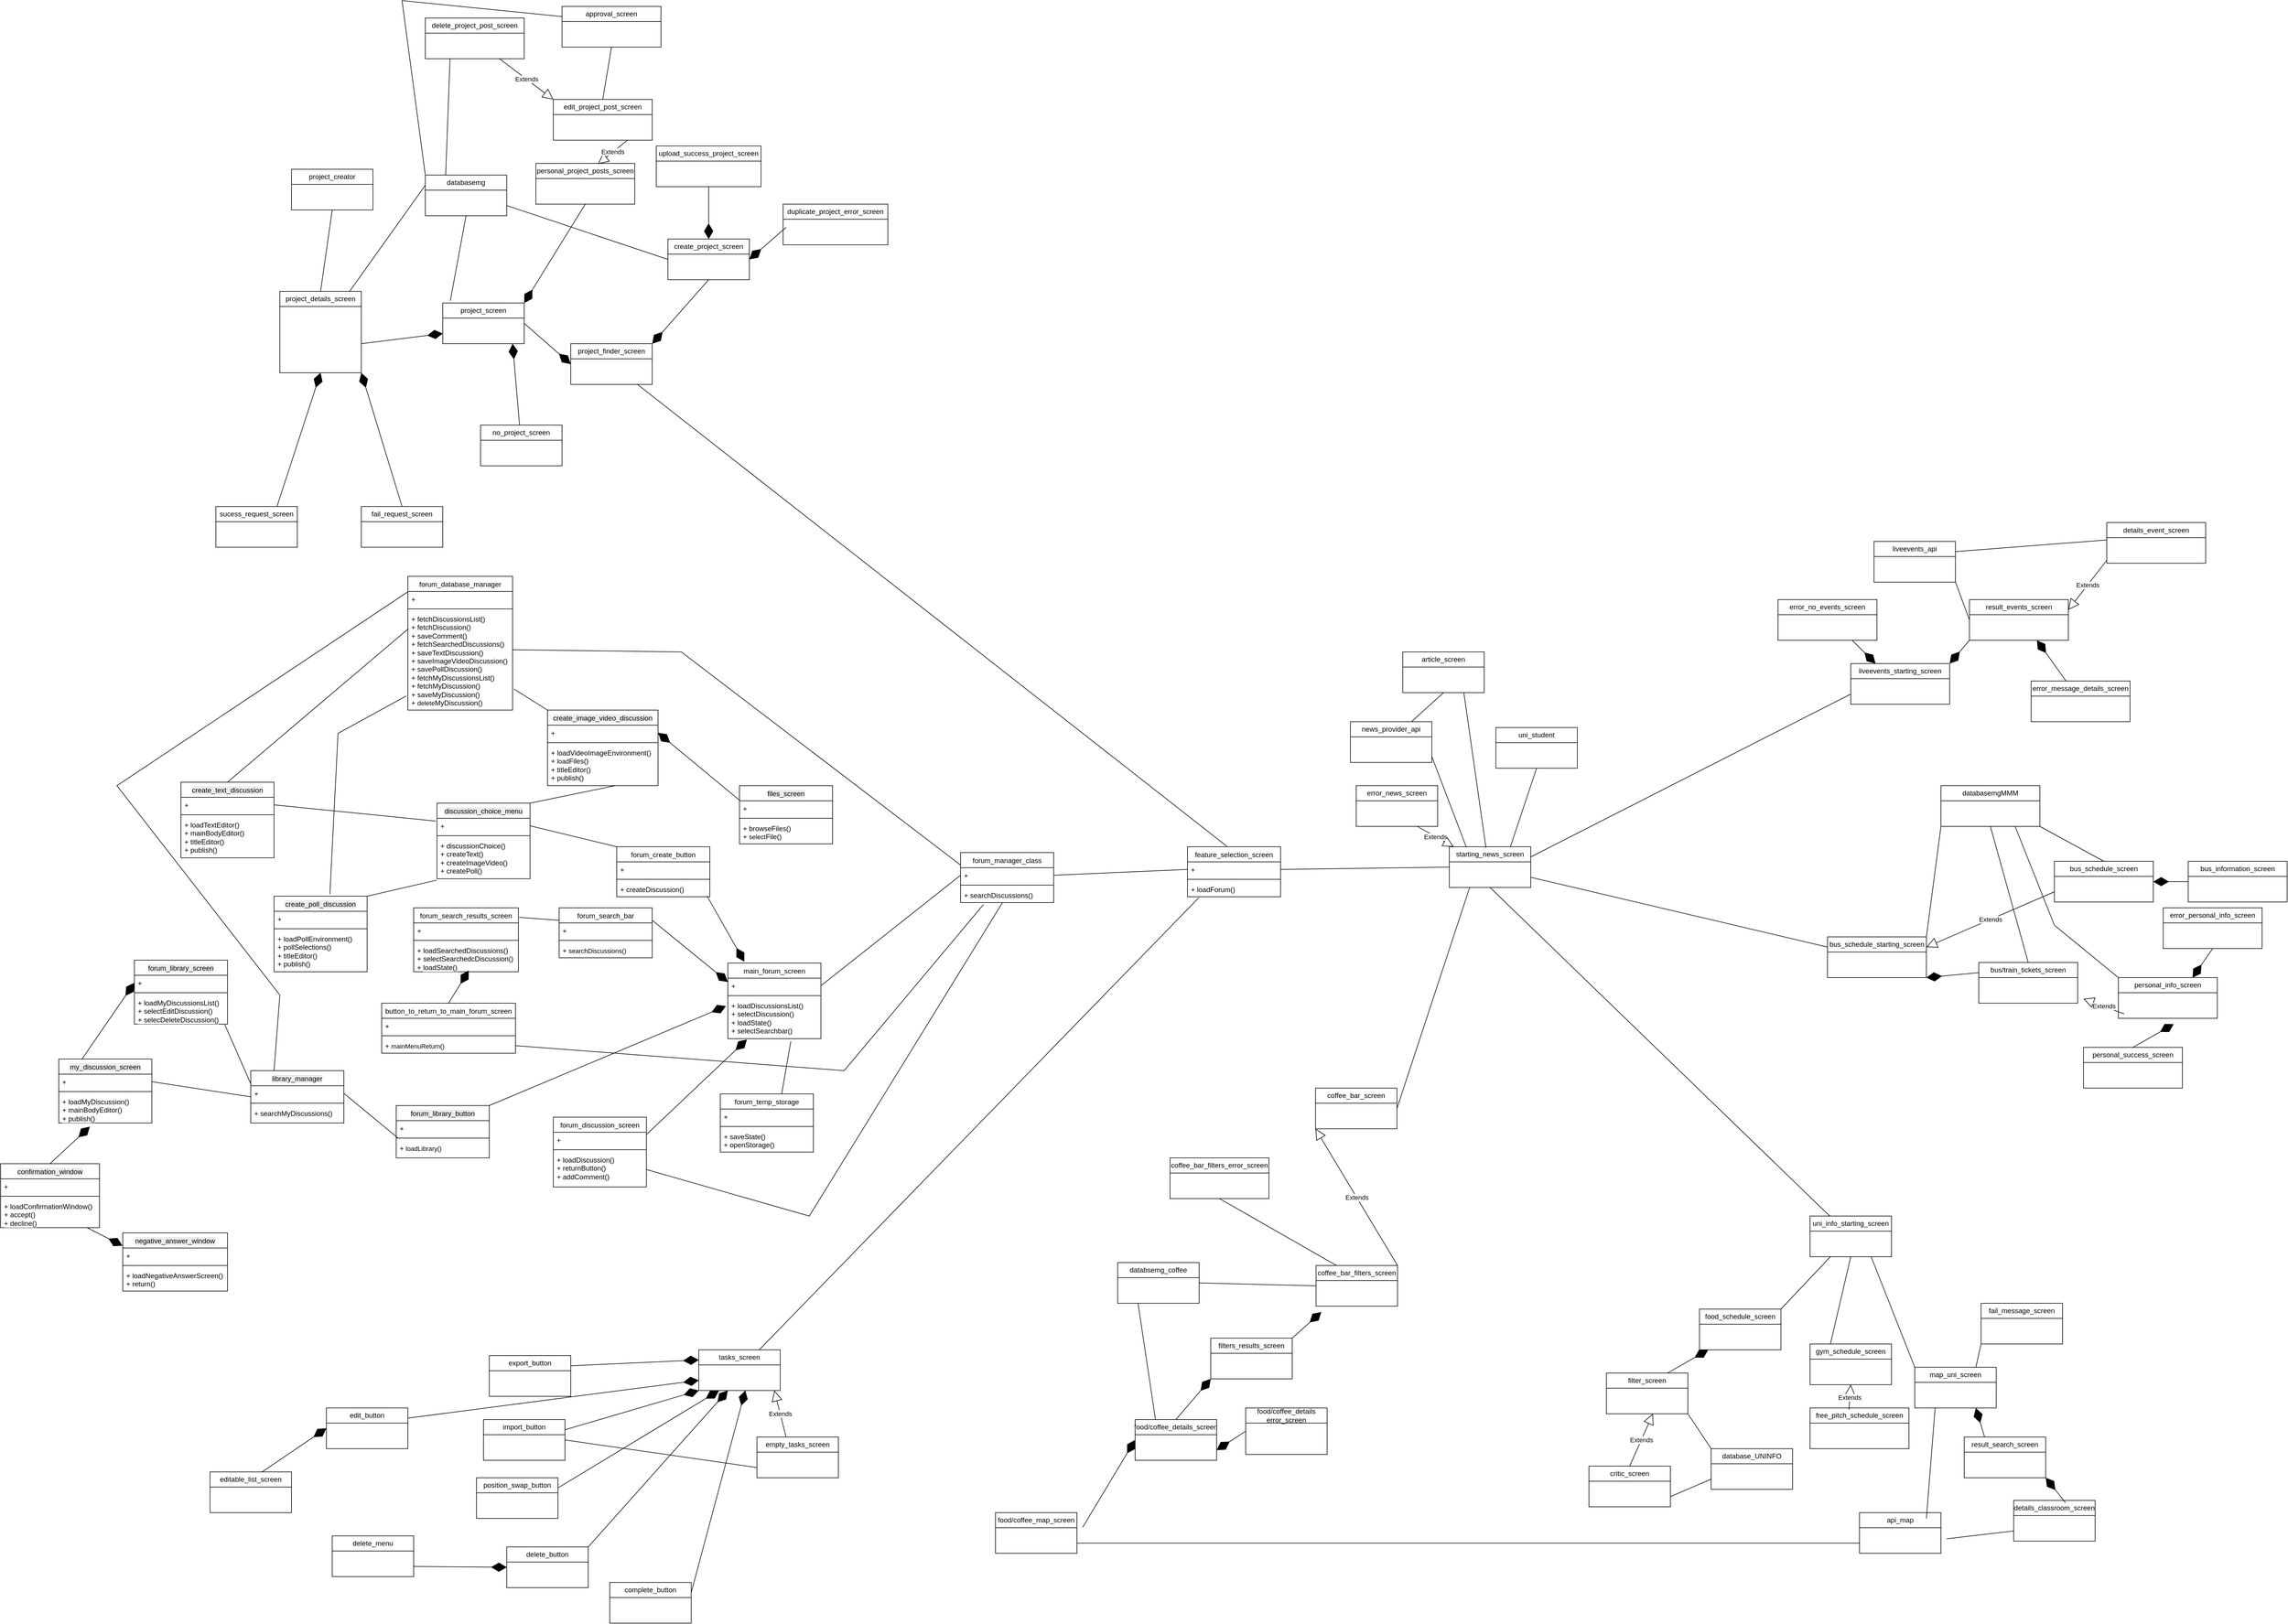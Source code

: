 <mxfile version="26.2.14">
  <diagram name="Σελίδα-1" id="zoNgaCme1S2mGDXGW0YI">
    <mxGraphModel dx="-904" dy="1858" grid="1" gridSize="10" guides="1" tooltips="1" connect="1" arrows="1" fold="1" page="1" pageScale="1" pageWidth="827" pageHeight="1169" math="0" shadow="0">
      <root>
        <mxCell id="0" />
        <mxCell id="1" parent="0" />
        <mxCell id="1wRbqmNlGfiEq3hRbaDd-244" style="edgeStyle=none;shape=connector;rounded=0;orthogonalLoop=1;jettySize=auto;html=1;entryX=0.361;entryY=0.94;entryDx=0;entryDy=0;entryPerimeter=0;strokeColor=#FF3333;align=center;verticalAlign=middle;fontFamily=Helvetica;fontSize=11;fontColor=default;labelBackgroundColor=none;endArrow=none;" parent="1" edge="1">
          <mxGeometry relative="1" as="geometry">
            <Array as="points">
              <mxPoint x="370" y="980" />
            </Array>
            <mxPoint x="627.905" y="598.8" as="targetPoint" />
          </mxGeometry>
        </mxCell>
        <mxCell id="8nvJyPZb7x7jiqvLGAy5-1" style="edgeStyle=none;shape=connector;rounded=0;orthogonalLoop=1;jettySize=auto;html=1;entryX=0.361;entryY=0.94;entryDx=0;entryDy=0;entryPerimeter=0;strokeColor=#FF3333;align=center;verticalAlign=middle;fontFamily=Helvetica;fontSize=11;fontColor=default;labelBackgroundColor=none;endArrow=none;" edge="1" parent="1">
          <mxGeometry relative="1" as="geometry">
            <Array as="points">
              <mxPoint x="162" y="1020" />
            </Array>
            <mxPoint x="419.905" y="638.8" as="targetPoint" />
          </mxGeometry>
        </mxCell>
        <mxCell id="8nvJyPZb7x7jiqvLGAy5-2" style="edgeStyle=none;shape=connector;rounded=0;orthogonalLoop=1;jettySize=auto;html=1;entryX=0.361;entryY=0.94;entryDx=0;entryDy=0;entryPerimeter=0;strokeColor=#FF3333;align=center;verticalAlign=middle;fontFamily=Helvetica;fontSize=11;fontColor=default;labelBackgroundColor=none;endArrow=none;" edge="1" parent="1">
          <mxGeometry relative="1" as="geometry">
            <Array as="points">
              <mxPoint x="157" y="2159" />
            </Array>
            <mxPoint x="414.905" y="1777.8" as="targetPoint" />
          </mxGeometry>
        </mxCell>
        <mxCell id="8nvJyPZb7x7jiqvLGAy5-3" style="edgeStyle=none;shape=connector;rounded=0;orthogonalLoop=1;jettySize=auto;html=1;entryX=0.361;entryY=0.94;entryDx=0;entryDy=0;entryPerimeter=0;strokeColor=#FF3333;align=center;verticalAlign=middle;fontFamily=Helvetica;fontSize=11;fontColor=default;labelBackgroundColor=none;endArrow=none;" edge="1" parent="1">
          <mxGeometry relative="1" as="geometry">
            <Array as="points">
              <mxPoint x="2290" y="5260" />
            </Array>
            <mxPoint x="2547.905" y="4878.8" as="targetPoint" />
          </mxGeometry>
        </mxCell>
        <mxCell id="8nvJyPZb7x7jiqvLGAy5-4" style="edgeStyle=none;shape=connector;rounded=0;orthogonalLoop=1;jettySize=auto;html=1;entryX=0.361;entryY=0.94;entryDx=0;entryDy=0;entryPerimeter=0;strokeColor=#FF3333;align=center;verticalAlign=middle;fontFamily=Helvetica;fontSize=11;fontColor=default;labelBackgroundColor=none;endArrow=none;" edge="1" parent="1">
          <mxGeometry relative="1" as="geometry">
            <Array as="points">
              <mxPoint x="430" y="1950" />
            </Array>
            <mxPoint x="687.905" y="1568.8" as="targetPoint" />
          </mxGeometry>
        </mxCell>
        <mxCell id="8nvJyPZb7x7jiqvLGAy5-5" style="edgeStyle=none;shape=connector;rounded=0;orthogonalLoop=1;jettySize=auto;html=1;entryX=0.361;entryY=0.94;entryDx=0;entryDy=0;entryPerimeter=0;strokeColor=#FF3333;align=center;verticalAlign=middle;fontFamily=Helvetica;fontSize=11;fontColor=default;labelBackgroundColor=none;endArrow=none;" edge="1" parent="1">
          <mxGeometry relative="1" as="geometry">
            <Array as="points">
              <mxPoint x="150" y="1070" />
            </Array>
            <mxPoint x="407.905" y="688.8" as="targetPoint" />
          </mxGeometry>
        </mxCell>
        <mxCell id="8nvJyPZb7x7jiqvLGAy5-6" style="edgeStyle=none;shape=connector;rounded=0;orthogonalLoop=1;jettySize=auto;html=1;entryX=0.361;entryY=0.94;entryDx=0;entryDy=0;entryPerimeter=0;strokeColor=#FF3333;align=center;verticalAlign=middle;fontFamily=Helvetica;fontSize=11;fontColor=default;labelBackgroundColor=none;endArrow=none;" edge="1" parent="1">
          <mxGeometry relative="1" as="geometry">
            <Array as="points">
              <mxPoint x="132" y="1030" />
            </Array>
            <mxPoint x="389.905" y="648.8" as="targetPoint" />
          </mxGeometry>
        </mxCell>
        <mxCell id="8nvJyPZb7x7jiqvLGAy5-7" style="edgeStyle=none;shape=connector;rounded=0;orthogonalLoop=1;jettySize=auto;html=1;entryX=0.361;entryY=0.94;entryDx=0;entryDy=0;entryPerimeter=0;strokeColor=#FF3333;align=center;verticalAlign=middle;fontFamily=Helvetica;fontSize=11;fontColor=default;labelBackgroundColor=none;endArrow=none;" edge="1" parent="1">
          <mxGeometry relative="1" as="geometry">
            <Array as="points">
              <mxPoint x="127" y="2169" />
            </Array>
            <mxPoint x="384.905" y="1787.8" as="targetPoint" />
          </mxGeometry>
        </mxCell>
        <mxCell id="8nvJyPZb7x7jiqvLGAy5-8" style="edgeStyle=none;shape=connector;rounded=0;orthogonalLoop=1;jettySize=auto;html=1;entryX=0.361;entryY=0.94;entryDx=0;entryDy=0;entryPerimeter=0;strokeColor=#FF3333;align=center;verticalAlign=middle;fontFamily=Helvetica;fontSize=11;fontColor=default;labelBackgroundColor=none;endArrow=none;" edge="1" parent="1">
          <mxGeometry relative="1" as="geometry">
            <Array as="points">
              <mxPoint x="2260" y="5270" />
            </Array>
            <mxPoint x="2517.905" y="4888.8" as="targetPoint" />
          </mxGeometry>
        </mxCell>
        <mxCell id="8nvJyPZb7x7jiqvLGAy5-9" style="edgeStyle=none;shape=connector;rounded=0;orthogonalLoop=1;jettySize=auto;html=1;entryX=0.361;entryY=0.94;entryDx=0;entryDy=0;entryPerimeter=0;strokeColor=#FF3333;align=center;verticalAlign=middle;fontFamily=Helvetica;fontSize=11;fontColor=default;labelBackgroundColor=none;endArrow=none;" edge="1" parent="1">
          <mxGeometry relative="1" as="geometry">
            <Array as="points">
              <mxPoint x="400" y="1960" />
            </Array>
            <mxPoint x="657.905" y="1578.8" as="targetPoint" />
          </mxGeometry>
        </mxCell>
        <mxCell id="8nvJyPZb7x7jiqvLGAy5-10" style="edgeStyle=none;shape=connector;rounded=0;orthogonalLoop=1;jettySize=auto;html=1;entryX=0.361;entryY=0.94;entryDx=0;entryDy=0;entryPerimeter=0;strokeColor=#FF3333;align=center;verticalAlign=middle;fontFamily=Helvetica;fontSize=11;fontColor=default;labelBackgroundColor=none;endArrow=none;" edge="1" parent="1">
          <mxGeometry relative="1" as="geometry">
            <Array as="points">
              <mxPoint x="120" y="1080" />
            </Array>
            <mxPoint x="377.905" y="698.8" as="targetPoint" />
          </mxGeometry>
        </mxCell>
        <mxCell id="8nvJyPZb7x7jiqvLGAy5-11" style="edgeStyle=none;shape=connector;rounded=0;orthogonalLoop=1;jettySize=auto;html=1;entryX=0.361;entryY=0.94;entryDx=0;entryDy=0;entryPerimeter=0;strokeColor=#FF3333;align=center;verticalAlign=middle;fontFamily=Helvetica;fontSize=11;fontColor=default;labelBackgroundColor=none;endArrow=none;" edge="1" parent="1">
          <mxGeometry relative="1" as="geometry">
            <Array as="points">
              <mxPoint x="392" y="940" />
            </Array>
            <mxPoint x="649.905" y="558.8" as="targetPoint" />
          </mxGeometry>
        </mxCell>
        <mxCell id="8nvJyPZb7x7jiqvLGAy5-12" style="edgeStyle=none;shape=connector;rounded=0;orthogonalLoop=1;jettySize=auto;html=1;entryX=0.361;entryY=0.94;entryDx=0;entryDy=0;entryPerimeter=0;strokeColor=#FF3333;align=center;verticalAlign=middle;fontFamily=Helvetica;fontSize=11;fontColor=default;labelBackgroundColor=none;endArrow=none;" edge="1" parent="1">
          <mxGeometry relative="1" as="geometry">
            <Array as="points">
              <mxPoint x="387" y="2079" />
            </Array>
            <mxPoint x="644.905" y="1697.8" as="targetPoint" />
          </mxGeometry>
        </mxCell>
        <mxCell id="8nvJyPZb7x7jiqvLGAy5-13" style="edgeStyle=none;shape=connector;rounded=0;orthogonalLoop=1;jettySize=auto;html=1;entryX=0.361;entryY=0.94;entryDx=0;entryDy=0;entryPerimeter=0;strokeColor=#FF3333;align=center;verticalAlign=middle;fontFamily=Helvetica;fontSize=11;fontColor=default;labelBackgroundColor=none;endArrow=none;" edge="1" parent="1">
          <mxGeometry relative="1" as="geometry">
            <Array as="points">
              <mxPoint x="2520" y="5180" />
            </Array>
            <mxPoint x="2777.905" y="4798.8" as="targetPoint" />
          </mxGeometry>
        </mxCell>
        <mxCell id="8nvJyPZb7x7jiqvLGAy5-14" style="edgeStyle=none;shape=connector;rounded=0;orthogonalLoop=1;jettySize=auto;html=1;entryX=0.361;entryY=0.94;entryDx=0;entryDy=0;entryPerimeter=0;strokeColor=#FF3333;align=center;verticalAlign=middle;fontFamily=Helvetica;fontSize=11;fontColor=default;labelBackgroundColor=none;endArrow=none;" edge="1" parent="1">
          <mxGeometry relative="1" as="geometry">
            <Array as="points">
              <mxPoint x="660" y="1870" />
            </Array>
            <mxPoint x="917.905" y="1488.8" as="targetPoint" />
          </mxGeometry>
        </mxCell>
        <mxCell id="8nvJyPZb7x7jiqvLGAy5-15" style="edgeStyle=none;shape=connector;rounded=0;orthogonalLoop=1;jettySize=auto;html=1;entryX=0.361;entryY=0.94;entryDx=0;entryDy=0;entryPerimeter=0;strokeColor=#FF3333;align=center;verticalAlign=middle;fontFamily=Helvetica;fontSize=11;fontColor=default;labelBackgroundColor=none;endArrow=none;" edge="1" parent="1">
          <mxGeometry relative="1" as="geometry">
            <Array as="points">
              <mxPoint x="380" y="990" />
            </Array>
            <mxPoint x="637.905" y="608.8" as="targetPoint" />
          </mxGeometry>
        </mxCell>
        <mxCell id="8nvJyPZb7x7jiqvLGAy5-16" style="edgeStyle=none;shape=connector;rounded=0;orthogonalLoop=1;jettySize=auto;html=1;entryX=0.361;entryY=0.94;entryDx=0;entryDy=0;entryPerimeter=0;strokeColor=#FF3333;align=center;verticalAlign=middle;fontFamily=Helvetica;fontSize=11;fontColor=default;labelBackgroundColor=none;endArrow=none;" edge="1" parent="1">
          <mxGeometry relative="1" as="geometry">
            <Array as="points">
              <mxPoint x="122" y="1010" />
            </Array>
            <mxPoint x="379.905" y="628.8" as="targetPoint" />
          </mxGeometry>
        </mxCell>
        <mxCell id="8nvJyPZb7x7jiqvLGAy5-17" style="edgeStyle=none;shape=connector;rounded=0;orthogonalLoop=1;jettySize=auto;html=1;entryX=0.361;entryY=0.94;entryDx=0;entryDy=0;entryPerimeter=0;strokeColor=#FF3333;align=center;verticalAlign=middle;fontFamily=Helvetica;fontSize=11;fontColor=default;labelBackgroundColor=none;endArrow=none;" edge="1" parent="1">
          <mxGeometry relative="1" as="geometry">
            <Array as="points">
              <mxPoint x="117" y="2149" />
            </Array>
            <mxPoint x="374.905" y="1767.8" as="targetPoint" />
          </mxGeometry>
        </mxCell>
        <mxCell id="8nvJyPZb7x7jiqvLGAy5-18" style="edgeStyle=none;shape=connector;rounded=0;orthogonalLoop=1;jettySize=auto;html=1;entryX=0.361;entryY=0.94;entryDx=0;entryDy=0;entryPerimeter=0;strokeColor=#FF3333;align=center;verticalAlign=middle;fontFamily=Helvetica;fontSize=11;fontColor=default;labelBackgroundColor=none;endArrow=none;" edge="1" parent="1">
          <mxGeometry relative="1" as="geometry">
            <Array as="points">
              <mxPoint x="2250" y="5250" />
            </Array>
            <mxPoint x="2507.905" y="4868.8" as="targetPoint" />
          </mxGeometry>
        </mxCell>
        <mxCell id="8nvJyPZb7x7jiqvLGAy5-19" style="edgeStyle=none;shape=connector;rounded=0;orthogonalLoop=1;jettySize=auto;html=1;entryX=0.361;entryY=0.94;entryDx=0;entryDy=0;entryPerimeter=0;strokeColor=#FF3333;align=center;verticalAlign=middle;fontFamily=Helvetica;fontSize=11;fontColor=default;labelBackgroundColor=none;endArrow=none;" edge="1" parent="1">
          <mxGeometry relative="1" as="geometry">
            <Array as="points">
              <mxPoint x="390" y="1940" />
            </Array>
            <mxPoint x="647.905" y="1558.8" as="targetPoint" />
          </mxGeometry>
        </mxCell>
        <mxCell id="8nvJyPZb7x7jiqvLGAy5-20" style="edgeStyle=none;shape=connector;rounded=0;orthogonalLoop=1;jettySize=auto;html=1;entryX=0.361;entryY=0.94;entryDx=0;entryDy=0;entryPerimeter=0;strokeColor=#FF3333;align=center;verticalAlign=middle;fontFamily=Helvetica;fontSize=11;fontColor=default;labelBackgroundColor=none;endArrow=none;" edge="1" parent="1">
          <mxGeometry relative="1" as="geometry">
            <Array as="points">
              <mxPoint x="110" y="1060" />
            </Array>
            <mxPoint x="367.905" y="678.8" as="targetPoint" />
          </mxGeometry>
        </mxCell>
        <mxCell id="8nvJyPZb7x7jiqvLGAy5-21" style="edgeStyle=none;shape=connector;rounded=0;orthogonalLoop=1;jettySize=auto;html=1;entryX=0.361;entryY=0.94;entryDx=0;entryDy=0;entryPerimeter=0;strokeColor=#FF3333;align=center;verticalAlign=middle;fontFamily=Helvetica;fontSize=11;fontColor=default;labelBackgroundColor=none;endArrow=none;" edge="1" parent="1">
          <mxGeometry relative="1" as="geometry">
            <Array as="points">
              <mxPoint x="1260" y="3280" />
            </Array>
            <mxPoint x="1517.905" y="2898.8" as="targetPoint" />
          </mxGeometry>
        </mxCell>
        <mxCell id="8nvJyPZb7x7jiqvLGAy5-22" style="edgeStyle=none;shape=connector;rounded=0;orthogonalLoop=1;jettySize=auto;html=1;entryX=0.361;entryY=0.94;entryDx=0;entryDy=0;entryPerimeter=0;strokeColor=#FF3333;align=center;verticalAlign=middle;fontFamily=Helvetica;fontSize=11;fontColor=default;labelBackgroundColor=none;endArrow=none;" edge="1" parent="1">
          <mxGeometry relative="1" as="geometry">
            <Array as="points">
              <mxPoint x="672" y="2725" />
            </Array>
            <mxPoint x="929.905" y="2343.8" as="targetPoint" />
          </mxGeometry>
        </mxCell>
        <mxCell id="8nvJyPZb7x7jiqvLGAy5-23" style="edgeStyle=none;shape=connector;rounded=0;orthogonalLoop=1;jettySize=auto;html=1;entryX=0.361;entryY=0.94;entryDx=0;entryDy=0;entryPerimeter=0;strokeColor=#FF3333;align=center;verticalAlign=middle;fontFamily=Helvetica;fontSize=11;fontColor=default;labelBackgroundColor=none;endArrow=none;" edge="1" parent="1">
          <mxGeometry relative="1" as="geometry">
            <Array as="points">
              <mxPoint x="667" y="3864" />
            </Array>
            <mxPoint x="924.905" y="3482.8" as="targetPoint" />
          </mxGeometry>
        </mxCell>
        <mxCell id="8nvJyPZb7x7jiqvLGAy5-24" style="edgeStyle=none;shape=connector;rounded=0;orthogonalLoop=1;jettySize=auto;html=1;entryX=0.361;entryY=0.94;entryDx=0;entryDy=0;entryPerimeter=0;strokeColor=#FF3333;align=center;verticalAlign=middle;fontFamily=Helvetica;fontSize=11;fontColor=default;labelBackgroundColor=none;endArrow=none;" edge="1" parent="1">
          <mxGeometry relative="1" as="geometry">
            <Array as="points">
              <mxPoint x="2800" y="6965" />
            </Array>
            <mxPoint x="3057.905" y="6583.8" as="targetPoint" />
          </mxGeometry>
        </mxCell>
        <mxCell id="8nvJyPZb7x7jiqvLGAy5-25" style="edgeStyle=none;shape=connector;rounded=0;orthogonalLoop=1;jettySize=auto;html=1;entryX=0.361;entryY=0.94;entryDx=0;entryDy=0;entryPerimeter=0;strokeColor=#FF3333;align=center;verticalAlign=middle;fontFamily=Helvetica;fontSize=11;fontColor=default;labelBackgroundColor=none;endArrow=none;" edge="1" parent="1">
          <mxGeometry relative="1" as="geometry">
            <Array as="points">
              <mxPoint x="940" y="3655" />
            </Array>
            <mxPoint x="1197.905" y="3273.8" as="targetPoint" />
          </mxGeometry>
        </mxCell>
        <mxCell id="8nvJyPZb7x7jiqvLGAy5-26" style="edgeStyle=none;shape=connector;rounded=0;orthogonalLoop=1;jettySize=auto;html=1;entryX=0.361;entryY=0.94;entryDx=0;entryDy=0;entryPerimeter=0;strokeColor=#FF3333;align=center;verticalAlign=middle;fontFamily=Helvetica;fontSize=11;fontColor=default;labelBackgroundColor=none;endArrow=none;" edge="1" parent="1">
          <mxGeometry relative="1" as="geometry">
            <Array as="points">
              <mxPoint x="660" y="2775" />
            </Array>
            <mxPoint x="917.905" y="2393.8" as="targetPoint" />
          </mxGeometry>
        </mxCell>
        <mxCell id="8nvJyPZb7x7jiqvLGAy5-27" style="edgeStyle=none;shape=connector;rounded=0;orthogonalLoop=1;jettySize=auto;html=1;entryX=0.361;entryY=0.94;entryDx=0;entryDy=0;entryPerimeter=0;strokeColor=#FF3333;align=center;verticalAlign=middle;fontFamily=Helvetica;fontSize=11;fontColor=default;labelBackgroundColor=none;endArrow=none;" edge="1" parent="1">
          <mxGeometry relative="1" as="geometry">
            <Array as="points">
              <mxPoint x="932" y="2635" />
            </Array>
            <mxPoint x="1189.905" y="2253.8" as="targetPoint" />
          </mxGeometry>
        </mxCell>
        <mxCell id="8nvJyPZb7x7jiqvLGAy5-28" style="edgeStyle=none;shape=connector;rounded=0;orthogonalLoop=1;jettySize=auto;html=1;entryX=0.361;entryY=0.94;entryDx=0;entryDy=0;entryPerimeter=0;strokeColor=#FF3333;align=center;verticalAlign=middle;fontFamily=Helvetica;fontSize=11;fontColor=default;labelBackgroundColor=none;endArrow=none;" edge="1" parent="1">
          <mxGeometry relative="1" as="geometry">
            <Array as="points">
              <mxPoint x="927" y="3774" />
            </Array>
            <mxPoint x="1184.905" y="3392.8" as="targetPoint" />
          </mxGeometry>
        </mxCell>
        <mxCell id="8nvJyPZb7x7jiqvLGAy5-29" style="edgeStyle=none;shape=connector;rounded=0;orthogonalLoop=1;jettySize=auto;html=1;entryX=0.361;entryY=0.94;entryDx=0;entryDy=0;entryPerimeter=0;strokeColor=#FF3333;align=center;verticalAlign=middle;fontFamily=Helvetica;fontSize=11;fontColor=default;labelBackgroundColor=none;endArrow=none;" edge="1" parent="1">
          <mxGeometry relative="1" as="geometry">
            <Array as="points">
              <mxPoint x="3060" y="6875" />
            </Array>
            <mxPoint x="3317.905" y="6493.8" as="targetPoint" />
          </mxGeometry>
        </mxCell>
        <mxCell id="8nvJyPZb7x7jiqvLGAy5-30" style="edgeStyle=none;shape=connector;rounded=0;orthogonalLoop=1;jettySize=auto;html=1;entryX=0.361;entryY=0.94;entryDx=0;entryDy=0;entryPerimeter=0;strokeColor=#FF3333;align=center;verticalAlign=middle;fontFamily=Helvetica;fontSize=11;fontColor=default;labelBackgroundColor=none;endArrow=none;" edge="1" parent="1">
          <mxGeometry relative="1" as="geometry">
            <Array as="points">
              <mxPoint x="1200" y="3565" />
            </Array>
            <mxPoint x="1457.905" y="3183.8" as="targetPoint" />
          </mxGeometry>
        </mxCell>
        <mxCell id="8nvJyPZb7x7jiqvLGAy5-31" style="edgeStyle=none;shape=connector;rounded=0;orthogonalLoop=1;jettySize=auto;html=1;entryX=0.361;entryY=0.94;entryDx=0;entryDy=0;entryPerimeter=0;strokeColor=#FF3333;align=center;verticalAlign=middle;fontFamily=Helvetica;fontSize=11;fontColor=default;labelBackgroundColor=none;endArrow=none;" edge="1" parent="1">
          <mxGeometry relative="1" as="geometry">
            <Array as="points">
              <mxPoint x="920" y="2685" />
            </Array>
            <mxPoint x="1177.905" y="2303.8" as="targetPoint" />
          </mxGeometry>
        </mxCell>
        <mxCell id="8nvJyPZb7x7jiqvLGAy5-32" style="edgeStyle=none;shape=connector;rounded=0;orthogonalLoop=1;jettySize=auto;html=1;entryX=0.361;entryY=0.94;entryDx=0;entryDy=0;entryPerimeter=0;strokeColor=#FF3333;align=center;verticalAlign=middle;fontFamily=Helvetica;fontSize=11;fontColor=default;labelBackgroundColor=none;endArrow=none;" edge="1" parent="1">
          <mxGeometry relative="1" as="geometry">
            <Array as="points">
              <mxPoint x="141" y="1030" />
            </Array>
            <mxPoint x="398.905" y="648.8" as="targetPoint" />
          </mxGeometry>
        </mxCell>
        <mxCell id="8nvJyPZb7x7jiqvLGAy5-33" style="edgeStyle=none;shape=connector;rounded=0;orthogonalLoop=1;jettySize=auto;html=1;entryX=0.361;entryY=0.94;entryDx=0;entryDy=0;entryPerimeter=0;strokeColor=#FF3333;align=center;verticalAlign=middle;fontFamily=Helvetica;fontSize=11;fontColor=default;labelBackgroundColor=none;endArrow=none;" edge="1" parent="1">
          <mxGeometry relative="1" as="geometry">
            <Array as="points">
              <mxPoint x="136" y="2169" />
            </Array>
            <mxPoint x="393.905" y="1787.8" as="targetPoint" />
          </mxGeometry>
        </mxCell>
        <mxCell id="8nvJyPZb7x7jiqvLGAy5-34" style="edgeStyle=none;shape=connector;rounded=0;orthogonalLoop=1;jettySize=auto;html=1;entryX=0.361;entryY=0.94;entryDx=0;entryDy=0;entryPerimeter=0;strokeColor=#FF3333;align=center;verticalAlign=middle;fontFamily=Helvetica;fontSize=11;fontColor=default;labelBackgroundColor=none;endArrow=none;" edge="1" parent="1">
          <mxGeometry relative="1" as="geometry">
            <Array as="points">
              <mxPoint x="2269" y="5270" />
            </Array>
            <mxPoint x="2526.905" y="4888.8" as="targetPoint" />
          </mxGeometry>
        </mxCell>
        <mxCell id="8nvJyPZb7x7jiqvLGAy5-35" style="edgeStyle=none;shape=connector;rounded=0;orthogonalLoop=1;jettySize=auto;html=1;entryX=0.361;entryY=0.94;entryDx=0;entryDy=0;entryPerimeter=0;strokeColor=#FF3333;align=center;verticalAlign=middle;fontFamily=Helvetica;fontSize=11;fontColor=default;labelBackgroundColor=none;endArrow=none;" edge="1" parent="1">
          <mxGeometry relative="1" as="geometry">
            <Array as="points">
              <mxPoint x="409" y="1960" />
            </Array>
            <mxPoint x="666.905" y="1578.8" as="targetPoint" />
          </mxGeometry>
        </mxCell>
        <mxCell id="8nvJyPZb7x7jiqvLGAy5-36" style="edgeStyle=none;shape=connector;rounded=0;orthogonalLoop=1;jettySize=auto;html=1;entryX=0.361;entryY=0.94;entryDx=0;entryDy=0;entryPerimeter=0;strokeColor=#FF3333;align=center;verticalAlign=middle;fontFamily=Helvetica;fontSize=11;fontColor=default;labelBackgroundColor=none;endArrow=none;" edge="1" parent="1">
          <mxGeometry relative="1" as="geometry">
            <Array as="points">
              <mxPoint x="129" y="1080" />
            </Array>
            <mxPoint x="386.905" y="698.8" as="targetPoint" />
          </mxGeometry>
        </mxCell>
        <mxCell id="8nvJyPZb7x7jiqvLGAy5-37" style="edgeStyle=none;shape=connector;rounded=0;orthogonalLoop=1;jettySize=auto;html=1;entryX=0.361;entryY=0.94;entryDx=0;entryDy=0;entryPerimeter=0;strokeColor=#FF3333;align=center;verticalAlign=middle;fontFamily=Helvetica;fontSize=11;fontColor=default;labelBackgroundColor=none;endArrow=none;" edge="1" parent="1">
          <mxGeometry relative="1" as="geometry">
            <Array as="points">
              <mxPoint x="401" y="940" />
            </Array>
            <mxPoint x="658.905" y="558.8" as="targetPoint" />
          </mxGeometry>
        </mxCell>
        <mxCell id="8nvJyPZb7x7jiqvLGAy5-38" style="edgeStyle=none;shape=connector;rounded=0;orthogonalLoop=1;jettySize=auto;html=1;entryX=0.361;entryY=0.94;entryDx=0;entryDy=0;entryPerimeter=0;strokeColor=#FF3333;align=center;verticalAlign=middle;fontFamily=Helvetica;fontSize=11;fontColor=default;labelBackgroundColor=none;endArrow=none;" edge="1" parent="1">
          <mxGeometry relative="1" as="geometry">
            <Array as="points">
              <mxPoint x="396" y="2079" />
            </Array>
            <mxPoint x="653.905" y="1697.8" as="targetPoint" />
          </mxGeometry>
        </mxCell>
        <mxCell id="8nvJyPZb7x7jiqvLGAy5-39" style="edgeStyle=none;shape=connector;rounded=0;orthogonalLoop=1;jettySize=auto;html=1;entryX=0.361;entryY=0.94;entryDx=0;entryDy=0;entryPerimeter=0;strokeColor=#FF3333;align=center;verticalAlign=middle;fontFamily=Helvetica;fontSize=11;fontColor=default;labelBackgroundColor=none;endArrow=none;" edge="1" parent="1">
          <mxGeometry relative="1" as="geometry">
            <Array as="points">
              <mxPoint x="2529" y="5180" />
            </Array>
            <mxPoint x="2786.905" y="4798.8" as="targetPoint" />
          </mxGeometry>
        </mxCell>
        <mxCell id="8nvJyPZb7x7jiqvLGAy5-40" style="edgeStyle=none;shape=connector;rounded=0;orthogonalLoop=1;jettySize=auto;html=1;entryX=0.361;entryY=0.94;entryDx=0;entryDy=0;entryPerimeter=0;strokeColor=#FF3333;align=center;verticalAlign=middle;fontFamily=Helvetica;fontSize=11;fontColor=default;labelBackgroundColor=none;endArrow=none;" edge="1" parent="1">
          <mxGeometry relative="1" as="geometry">
            <Array as="points">
              <mxPoint x="669" y="1870" />
            </Array>
            <mxPoint x="926.905" y="1488.8" as="targetPoint" />
          </mxGeometry>
        </mxCell>
        <mxCell id="8nvJyPZb7x7jiqvLGAy5-41" style="edgeStyle=none;shape=connector;rounded=0;orthogonalLoop=1;jettySize=auto;html=1;entryX=0.361;entryY=0.94;entryDx=0;entryDy=0;entryPerimeter=0;strokeColor=#FF3333;align=center;verticalAlign=middle;fontFamily=Helvetica;fontSize=11;fontColor=default;labelBackgroundColor=none;endArrow=none;" edge="1" parent="1">
          <mxGeometry relative="1" as="geometry">
            <Array as="points">
              <mxPoint x="389" y="990" />
            </Array>
            <mxPoint x="646.905" y="608.8" as="targetPoint" />
          </mxGeometry>
        </mxCell>
        <mxCell id="8nvJyPZb7x7jiqvLGAy5-42" style="edgeStyle=none;shape=connector;rounded=0;orthogonalLoop=1;jettySize=auto;html=1;entryX=0.361;entryY=0.94;entryDx=0;entryDy=0;entryPerimeter=0;strokeColor=#FF3333;align=center;verticalAlign=middle;fontFamily=Helvetica;fontSize=11;fontColor=default;labelBackgroundColor=none;endArrow=none;" edge="1" parent="1">
          <mxGeometry relative="1" as="geometry">
            <Array as="points">
              <mxPoint x="131" y="1010" />
            </Array>
            <mxPoint x="388.905" y="628.8" as="targetPoint" />
          </mxGeometry>
        </mxCell>
        <mxCell id="8nvJyPZb7x7jiqvLGAy5-43" style="edgeStyle=none;shape=connector;rounded=0;orthogonalLoop=1;jettySize=auto;html=1;entryX=0.361;entryY=0.94;entryDx=0;entryDy=0;entryPerimeter=0;strokeColor=#FF3333;align=center;verticalAlign=middle;fontFamily=Helvetica;fontSize=11;fontColor=default;labelBackgroundColor=none;endArrow=none;" edge="1" parent="1">
          <mxGeometry relative="1" as="geometry">
            <Array as="points">
              <mxPoint x="126" y="2149" />
            </Array>
            <mxPoint x="383.905" y="1767.8" as="targetPoint" />
          </mxGeometry>
        </mxCell>
        <mxCell id="8nvJyPZb7x7jiqvLGAy5-44" style="edgeStyle=none;shape=connector;rounded=0;orthogonalLoop=1;jettySize=auto;html=1;entryX=0.361;entryY=0.94;entryDx=0;entryDy=0;entryPerimeter=0;strokeColor=#FF3333;align=center;verticalAlign=middle;fontFamily=Helvetica;fontSize=11;fontColor=default;labelBackgroundColor=none;endArrow=none;" edge="1" parent="1">
          <mxGeometry relative="1" as="geometry">
            <Array as="points">
              <mxPoint x="2259" y="5250" />
            </Array>
            <mxPoint x="2516.905" y="4868.8" as="targetPoint" />
          </mxGeometry>
        </mxCell>
        <mxCell id="8nvJyPZb7x7jiqvLGAy5-45" style="edgeStyle=none;shape=connector;rounded=0;orthogonalLoop=1;jettySize=auto;html=1;entryX=0.361;entryY=0.94;entryDx=0;entryDy=0;entryPerimeter=0;strokeColor=#FF3333;align=center;verticalAlign=middle;fontFamily=Helvetica;fontSize=11;fontColor=default;labelBackgroundColor=none;endArrow=none;" edge="1" parent="1">
          <mxGeometry relative="1" as="geometry">
            <Array as="points">
              <mxPoint x="399" y="1940" />
            </Array>
            <mxPoint x="656.905" y="1558.8" as="targetPoint" />
          </mxGeometry>
        </mxCell>
        <mxCell id="8nvJyPZb7x7jiqvLGAy5-46" style="edgeStyle=none;shape=connector;rounded=0;orthogonalLoop=1;jettySize=auto;html=1;entryX=0.361;entryY=0.94;entryDx=0;entryDy=0;entryPerimeter=0;strokeColor=#FF3333;align=center;verticalAlign=middle;fontFamily=Helvetica;fontSize=11;fontColor=default;labelBackgroundColor=none;endArrow=none;" edge="1" parent="1">
          <mxGeometry relative="1" as="geometry">
            <Array as="points">
              <mxPoint x="119" y="1060" />
            </Array>
            <mxPoint x="376.905" y="678.8" as="targetPoint" />
          </mxGeometry>
        </mxCell>
        <mxCell id="8nvJyPZb7x7jiqvLGAy5-47" style="edgeStyle=none;shape=connector;rounded=0;orthogonalLoop=1;jettySize=auto;html=1;entryX=0.361;entryY=0.94;entryDx=0;entryDy=0;entryPerimeter=0;strokeColor=#FF3333;align=center;verticalAlign=middle;fontFamily=Helvetica;fontSize=11;fontColor=default;labelBackgroundColor=none;endArrow=none;" edge="1" parent="1">
          <mxGeometry relative="1" as="geometry">
            <Array as="points">
              <mxPoint x="1269" y="3280" />
            </Array>
            <mxPoint x="1526.905" y="2898.8" as="targetPoint" />
          </mxGeometry>
        </mxCell>
        <mxCell id="8nvJyPZb7x7jiqvLGAy5-48" style="edgeStyle=none;shape=connector;rounded=0;orthogonalLoop=1;jettySize=auto;html=1;entryX=0.361;entryY=0.94;entryDx=0;entryDy=0;entryPerimeter=0;strokeColor=#FF3333;align=center;verticalAlign=middle;fontFamily=Helvetica;fontSize=11;fontColor=default;labelBackgroundColor=none;endArrow=none;" edge="1" parent="1">
          <mxGeometry relative="1" as="geometry">
            <Array as="points">
              <mxPoint x="681" y="2725" />
            </Array>
            <mxPoint x="938.905" y="2343.8" as="targetPoint" />
          </mxGeometry>
        </mxCell>
        <mxCell id="8nvJyPZb7x7jiqvLGAy5-49" style="edgeStyle=none;shape=connector;rounded=0;orthogonalLoop=1;jettySize=auto;html=1;entryX=0.361;entryY=0.94;entryDx=0;entryDy=0;entryPerimeter=0;strokeColor=#FF3333;align=center;verticalAlign=middle;fontFamily=Helvetica;fontSize=11;fontColor=default;labelBackgroundColor=none;endArrow=none;" edge="1" parent="1">
          <mxGeometry relative="1" as="geometry">
            <Array as="points">
              <mxPoint x="676" y="3864" />
            </Array>
            <mxPoint x="933.905" y="3482.8" as="targetPoint" />
          </mxGeometry>
        </mxCell>
        <mxCell id="8nvJyPZb7x7jiqvLGAy5-50" style="edgeStyle=none;shape=connector;rounded=0;orthogonalLoop=1;jettySize=auto;html=1;entryX=0.361;entryY=0.94;entryDx=0;entryDy=0;entryPerimeter=0;strokeColor=#FF3333;align=center;verticalAlign=middle;fontFamily=Helvetica;fontSize=11;fontColor=default;labelBackgroundColor=none;endArrow=none;" edge="1" parent="1">
          <mxGeometry relative="1" as="geometry">
            <Array as="points">
              <mxPoint x="2809" y="6965" />
            </Array>
            <mxPoint x="3066.905" y="6583.8" as="targetPoint" />
          </mxGeometry>
        </mxCell>
        <mxCell id="8nvJyPZb7x7jiqvLGAy5-51" style="edgeStyle=none;shape=connector;rounded=0;orthogonalLoop=1;jettySize=auto;html=1;entryX=0.361;entryY=0.94;entryDx=0;entryDy=0;entryPerimeter=0;strokeColor=#FF3333;align=center;verticalAlign=middle;fontFamily=Helvetica;fontSize=11;fontColor=default;labelBackgroundColor=none;endArrow=none;" edge="1" parent="1">
          <mxGeometry relative="1" as="geometry">
            <Array as="points">
              <mxPoint x="949" y="3655" />
            </Array>
            <mxPoint x="1206.905" y="3273.8" as="targetPoint" />
          </mxGeometry>
        </mxCell>
        <mxCell id="8nvJyPZb7x7jiqvLGAy5-52" style="edgeStyle=none;shape=connector;rounded=0;orthogonalLoop=1;jettySize=auto;html=1;entryX=0.361;entryY=0.94;entryDx=0;entryDy=0;entryPerimeter=0;strokeColor=#FF3333;align=center;verticalAlign=middle;fontFamily=Helvetica;fontSize=11;fontColor=default;labelBackgroundColor=none;endArrow=none;" edge="1" parent="1">
          <mxGeometry relative="1" as="geometry">
            <Array as="points">
              <mxPoint x="669" y="2775" />
            </Array>
            <mxPoint x="926.905" y="2393.8" as="targetPoint" />
          </mxGeometry>
        </mxCell>
        <mxCell id="8nvJyPZb7x7jiqvLGAy5-53" style="edgeStyle=none;shape=connector;rounded=0;orthogonalLoop=1;jettySize=auto;html=1;entryX=0.361;entryY=0.94;entryDx=0;entryDy=0;entryPerimeter=0;strokeColor=#FF3333;align=center;verticalAlign=middle;fontFamily=Helvetica;fontSize=11;fontColor=default;labelBackgroundColor=none;endArrow=none;" edge="1" parent="1">
          <mxGeometry relative="1" as="geometry">
            <Array as="points">
              <mxPoint x="941" y="2635" />
            </Array>
            <mxPoint x="1198.905" y="2253.8" as="targetPoint" />
          </mxGeometry>
        </mxCell>
        <mxCell id="8nvJyPZb7x7jiqvLGAy5-54" style="edgeStyle=none;shape=connector;rounded=0;orthogonalLoop=1;jettySize=auto;html=1;entryX=0.361;entryY=0.94;entryDx=0;entryDy=0;entryPerimeter=0;strokeColor=#FF3333;align=center;verticalAlign=middle;fontFamily=Helvetica;fontSize=11;fontColor=default;labelBackgroundColor=none;endArrow=none;" edge="1" parent="1">
          <mxGeometry relative="1" as="geometry">
            <Array as="points">
              <mxPoint x="936" y="3774" />
            </Array>
            <mxPoint x="1193.905" y="3392.8" as="targetPoint" />
          </mxGeometry>
        </mxCell>
        <mxCell id="8nvJyPZb7x7jiqvLGAy5-55" style="edgeStyle=none;shape=connector;rounded=0;orthogonalLoop=1;jettySize=auto;html=1;entryX=0.361;entryY=0.94;entryDx=0;entryDy=0;entryPerimeter=0;strokeColor=#FF3333;align=center;verticalAlign=middle;fontFamily=Helvetica;fontSize=11;fontColor=default;labelBackgroundColor=none;endArrow=none;" edge="1" parent="1">
          <mxGeometry relative="1" as="geometry">
            <Array as="points">
              <mxPoint x="3069" y="6875" />
            </Array>
            <mxPoint x="3326.905" y="6493.8" as="targetPoint" />
          </mxGeometry>
        </mxCell>
        <mxCell id="8nvJyPZb7x7jiqvLGAy5-56" style="edgeStyle=none;shape=connector;rounded=0;orthogonalLoop=1;jettySize=auto;html=1;entryX=0.361;entryY=0.94;entryDx=0;entryDy=0;entryPerimeter=0;strokeColor=#FF3333;align=center;verticalAlign=middle;fontFamily=Helvetica;fontSize=11;fontColor=default;labelBackgroundColor=none;endArrow=none;" edge="1" parent="1">
          <mxGeometry relative="1" as="geometry">
            <Array as="points">
              <mxPoint x="1209" y="3565" />
            </Array>
            <mxPoint x="1466.905" y="3183.8" as="targetPoint" />
          </mxGeometry>
        </mxCell>
        <mxCell id="8nvJyPZb7x7jiqvLGAy5-57" style="edgeStyle=none;shape=connector;rounded=0;orthogonalLoop=1;jettySize=auto;html=1;entryX=0.361;entryY=0.94;entryDx=0;entryDy=0;entryPerimeter=0;strokeColor=#FF3333;align=center;verticalAlign=middle;fontFamily=Helvetica;fontSize=11;fontColor=default;labelBackgroundColor=none;endArrow=none;" edge="1" parent="1">
          <mxGeometry relative="1" as="geometry">
            <Array as="points">
              <mxPoint x="929" y="2685" />
            </Array>
            <mxPoint x="1186.905" y="2303.8" as="targetPoint" />
          </mxGeometry>
        </mxCell>
        <mxCell id="8nvJyPZb7x7jiqvLGAy5-58" style="edgeStyle=none;shape=connector;rounded=0;orthogonalLoop=1;jettySize=auto;html=1;entryX=0.361;entryY=0.94;entryDx=0;entryDy=0;entryPerimeter=0;strokeColor=#FF3333;align=center;verticalAlign=middle;fontFamily=Helvetica;fontSize=11;fontColor=default;labelBackgroundColor=none;endArrow=none;" edge="1" parent="1">
          <mxGeometry relative="1" as="geometry">
            <Array as="points">
              <mxPoint x="381" y="1375" />
            </Array>
            <mxPoint x="638.905" y="993.8" as="targetPoint" />
          </mxGeometry>
        </mxCell>
        <mxCell id="8nvJyPZb7x7jiqvLGAy5-59" style="edgeStyle=none;shape=connector;rounded=0;orthogonalLoop=1;jettySize=auto;html=1;entryX=0.361;entryY=0.94;entryDx=0;entryDy=0;entryPerimeter=0;strokeColor=#FF3333;align=center;verticalAlign=middle;fontFamily=Helvetica;fontSize=11;fontColor=default;labelBackgroundColor=none;endArrow=none;" edge="1" parent="1">
          <mxGeometry relative="1" as="geometry">
            <Array as="points">
              <mxPoint x="376" y="2514" />
            </Array>
            <mxPoint x="633.905" y="2132.8" as="targetPoint" />
          </mxGeometry>
        </mxCell>
        <mxCell id="8nvJyPZb7x7jiqvLGAy5-60" style="edgeStyle=none;shape=connector;rounded=0;orthogonalLoop=1;jettySize=auto;html=1;entryX=0.361;entryY=0.94;entryDx=0;entryDy=0;entryPerimeter=0;strokeColor=#FF3333;align=center;verticalAlign=middle;fontFamily=Helvetica;fontSize=11;fontColor=default;labelBackgroundColor=none;endArrow=none;" edge="1" parent="1">
          <mxGeometry relative="1" as="geometry">
            <Array as="points">
              <mxPoint x="2509" y="5615" />
            </Array>
            <mxPoint x="2766.905" y="5233.8" as="targetPoint" />
          </mxGeometry>
        </mxCell>
        <mxCell id="8nvJyPZb7x7jiqvLGAy5-61" style="edgeStyle=none;shape=connector;rounded=0;orthogonalLoop=1;jettySize=auto;html=1;entryX=0.361;entryY=0.94;entryDx=0;entryDy=0;entryPerimeter=0;strokeColor=#FF3333;align=center;verticalAlign=middle;fontFamily=Helvetica;fontSize=11;fontColor=default;labelBackgroundColor=none;endArrow=none;" edge="1" parent="1">
          <mxGeometry relative="1" as="geometry">
            <Array as="points">
              <mxPoint x="649" y="2305" />
            </Array>
            <mxPoint x="906.905" y="1923.8" as="targetPoint" />
          </mxGeometry>
        </mxCell>
        <mxCell id="8nvJyPZb7x7jiqvLGAy5-62" style="edgeStyle=none;shape=connector;rounded=0;orthogonalLoop=1;jettySize=auto;html=1;entryX=0.361;entryY=0.94;entryDx=0;entryDy=0;entryPerimeter=0;strokeColor=#FF3333;align=center;verticalAlign=middle;fontFamily=Helvetica;fontSize=11;fontColor=default;labelBackgroundColor=none;endArrow=none;" edge="1" parent="1">
          <mxGeometry relative="1" as="geometry">
            <Array as="points">
              <mxPoint x="369" y="1425" />
            </Array>
            <mxPoint x="626.905" y="1043.8" as="targetPoint" />
          </mxGeometry>
        </mxCell>
        <mxCell id="8nvJyPZb7x7jiqvLGAy5-63" style="edgeStyle=none;shape=connector;rounded=0;orthogonalLoop=1;jettySize=auto;html=1;entryX=0.361;entryY=0.94;entryDx=0;entryDy=0;entryPerimeter=0;strokeColor=#FF3333;align=center;verticalAlign=middle;fontFamily=Helvetica;fontSize=11;fontColor=default;labelBackgroundColor=none;endArrow=none;" edge="1" parent="1">
          <mxGeometry relative="1" as="geometry">
            <Array as="points">
              <mxPoint x="641" y="1285" />
            </Array>
            <mxPoint x="898.905" y="903.8" as="targetPoint" />
          </mxGeometry>
        </mxCell>
        <mxCell id="8nvJyPZb7x7jiqvLGAy5-64" style="edgeStyle=none;shape=connector;rounded=0;orthogonalLoop=1;jettySize=auto;html=1;entryX=0.361;entryY=0.94;entryDx=0;entryDy=0;entryPerimeter=0;strokeColor=#FF3333;align=center;verticalAlign=middle;fontFamily=Helvetica;fontSize=11;fontColor=default;labelBackgroundColor=none;endArrow=none;" edge="1" parent="1">
          <mxGeometry relative="1" as="geometry">
            <Array as="points">
              <mxPoint x="636" y="2424" />
            </Array>
            <mxPoint x="893.905" y="2042.8" as="targetPoint" />
          </mxGeometry>
        </mxCell>
        <mxCell id="8nvJyPZb7x7jiqvLGAy5-65" style="edgeStyle=none;shape=connector;rounded=0;orthogonalLoop=1;jettySize=auto;html=1;entryX=0.361;entryY=0.94;entryDx=0;entryDy=0;entryPerimeter=0;strokeColor=#FF3333;align=center;verticalAlign=middle;fontFamily=Helvetica;fontSize=11;fontColor=default;labelBackgroundColor=none;endArrow=none;" edge="1" parent="1">
          <mxGeometry relative="1" as="geometry">
            <Array as="points">
              <mxPoint x="2769" y="5525" />
            </Array>
            <mxPoint x="3026.905" y="5143.8" as="targetPoint" />
          </mxGeometry>
        </mxCell>
        <mxCell id="8nvJyPZb7x7jiqvLGAy5-66" style="edgeStyle=none;shape=connector;rounded=0;orthogonalLoop=1;jettySize=auto;html=1;entryX=0.361;entryY=0.94;entryDx=0;entryDy=0;entryPerimeter=0;strokeColor=#FF3333;align=center;verticalAlign=middle;fontFamily=Helvetica;fontSize=11;fontColor=default;labelBackgroundColor=none;endArrow=none;" edge="1" parent="1">
          <mxGeometry relative="1" as="geometry">
            <Array as="points">
              <mxPoint x="909" y="2215" />
            </Array>
            <mxPoint x="1166.905" y="1833.8" as="targetPoint" />
          </mxGeometry>
        </mxCell>
        <mxCell id="8nvJyPZb7x7jiqvLGAy5-67" style="edgeStyle=none;shape=connector;rounded=0;orthogonalLoop=1;jettySize=auto;html=1;entryX=0.361;entryY=0.94;entryDx=0;entryDy=0;entryPerimeter=0;strokeColor=#FF3333;align=center;verticalAlign=middle;fontFamily=Helvetica;fontSize=11;fontColor=default;labelBackgroundColor=none;endArrow=none;" edge="1" parent="1">
          <mxGeometry relative="1" as="geometry">
            <Array as="points">
              <mxPoint x="629" y="1335" />
            </Array>
            <mxPoint x="886.905" y="953.8" as="targetPoint" />
          </mxGeometry>
        </mxCell>
        <mxCell id="8nvJyPZb7x7jiqvLGAy5-68" style="edgeStyle=none;shape=connector;rounded=0;orthogonalLoop=1;jettySize=auto;html=1;entryX=0.361;entryY=0.94;entryDx=0;entryDy=0;entryPerimeter=0;strokeColor=#FF3333;align=center;verticalAlign=middle;fontFamily=Helvetica;fontSize=11;fontColor=default;labelBackgroundColor=none;endArrow=none;" edge="1" parent="1">
          <mxGeometry relative="1" as="geometry">
            <Array as="points">
              <mxPoint x="391" y="950" />
            </Array>
            <mxPoint x="413.905" y="472.8" as="targetPoint" />
          </mxGeometry>
        </mxCell>
        <mxCell id="8nvJyPZb7x7jiqvLGAy5-69" style="edgeStyle=none;shape=connector;rounded=0;orthogonalLoop=1;jettySize=auto;html=1;entryX=0.361;entryY=0.94;entryDx=0;entryDy=0;entryPerimeter=0;strokeColor=#FF3333;align=center;verticalAlign=middle;fontFamily=Helvetica;fontSize=11;fontColor=default;labelBackgroundColor=none;endArrow=none;" edge="1" parent="1">
          <mxGeometry relative="1" as="geometry">
            <Array as="points">
              <mxPoint x="172" y="1060" />
            </Array>
            <mxPoint x="429.905" y="678.8" as="targetPoint" />
          </mxGeometry>
        </mxCell>
        <mxCell id="8nvJyPZb7x7jiqvLGAy5-70" style="edgeStyle=none;shape=connector;rounded=0;orthogonalLoop=1;jettySize=auto;html=1;entryX=0.361;entryY=0.94;entryDx=0;entryDy=0;entryPerimeter=0;strokeColor=#FF3333;align=center;verticalAlign=middle;fontFamily=Helvetica;fontSize=11;fontColor=default;labelBackgroundColor=none;endArrow=none;" edge="1" parent="1">
          <mxGeometry relative="1" as="geometry">
            <Array as="points">
              <mxPoint x="167" y="2199" />
            </Array>
            <mxPoint x="424.905" y="1817.8" as="targetPoint" />
          </mxGeometry>
        </mxCell>
        <mxCell id="8nvJyPZb7x7jiqvLGAy5-71" style="edgeStyle=none;shape=connector;rounded=0;orthogonalLoop=1;jettySize=auto;html=1;entryX=0.361;entryY=0.94;entryDx=0;entryDy=0;entryPerimeter=0;strokeColor=#FF3333;align=center;verticalAlign=middle;fontFamily=Helvetica;fontSize=11;fontColor=default;labelBackgroundColor=none;endArrow=none;" edge="1" parent="1">
          <mxGeometry relative="1" as="geometry">
            <Array as="points">
              <mxPoint x="2300" y="5300" />
            </Array>
            <mxPoint x="2557.905" y="4918.8" as="targetPoint" />
          </mxGeometry>
        </mxCell>
        <mxCell id="8nvJyPZb7x7jiqvLGAy5-72" style="edgeStyle=none;shape=connector;rounded=0;orthogonalLoop=1;jettySize=auto;html=1;entryX=0.361;entryY=0.94;entryDx=0;entryDy=0;entryPerimeter=0;strokeColor=#FF3333;align=center;verticalAlign=middle;fontFamily=Helvetica;fontSize=11;fontColor=default;labelBackgroundColor=none;endArrow=none;" edge="1" parent="1">
          <mxGeometry relative="1" as="geometry">
            <Array as="points">
              <mxPoint x="440" y="1990" />
            </Array>
            <mxPoint x="697.905" y="1608.8" as="targetPoint" />
          </mxGeometry>
        </mxCell>
        <mxCell id="8nvJyPZb7x7jiqvLGAy5-73" style="edgeStyle=none;shape=connector;rounded=0;orthogonalLoop=1;jettySize=auto;html=1;entryX=0.361;entryY=0.94;entryDx=0;entryDy=0;entryPerimeter=0;strokeColor=#FF3333;align=center;verticalAlign=middle;fontFamily=Helvetica;fontSize=11;fontColor=default;labelBackgroundColor=none;endArrow=none;" edge="1" parent="1">
          <mxGeometry relative="1" as="geometry">
            <Array as="points">
              <mxPoint x="160" y="1110" />
            </Array>
            <mxPoint x="417.905" y="728.8" as="targetPoint" />
          </mxGeometry>
        </mxCell>
        <mxCell id="8nvJyPZb7x7jiqvLGAy5-74" style="edgeStyle=none;shape=connector;rounded=0;orthogonalLoop=1;jettySize=auto;html=1;entryX=0.361;entryY=0.94;entryDx=0;entryDy=0;entryPerimeter=0;strokeColor=#FF3333;align=center;verticalAlign=middle;fontFamily=Helvetica;fontSize=11;fontColor=default;labelBackgroundColor=none;endArrow=none;" edge="1" parent="1">
          <mxGeometry relative="1" as="geometry">
            <Array as="points">
              <mxPoint x="432" y="970" />
            </Array>
            <mxPoint x="689.905" y="588.8" as="targetPoint" />
          </mxGeometry>
        </mxCell>
        <mxCell id="8nvJyPZb7x7jiqvLGAy5-75" style="edgeStyle=none;shape=connector;rounded=0;orthogonalLoop=1;jettySize=auto;html=1;entryX=0.361;entryY=0.94;entryDx=0;entryDy=0;entryPerimeter=0;strokeColor=#FF3333;align=center;verticalAlign=middle;fontFamily=Helvetica;fontSize=11;fontColor=default;labelBackgroundColor=none;endArrow=none;" edge="1" parent="1">
          <mxGeometry relative="1" as="geometry">
            <Array as="points">
              <mxPoint x="427" y="2109" />
            </Array>
            <mxPoint x="684.905" y="1727.8" as="targetPoint" />
          </mxGeometry>
        </mxCell>
        <mxCell id="8nvJyPZb7x7jiqvLGAy5-76" style="edgeStyle=none;shape=connector;rounded=0;orthogonalLoop=1;jettySize=auto;html=1;entryX=0.361;entryY=0.94;entryDx=0;entryDy=0;entryPerimeter=0;strokeColor=#FF3333;align=center;verticalAlign=middle;fontFamily=Helvetica;fontSize=11;fontColor=default;labelBackgroundColor=none;endArrow=none;" edge="1" parent="1">
          <mxGeometry relative="1" as="geometry">
            <Array as="points">
              <mxPoint x="2560" y="5210" />
            </Array>
            <mxPoint x="2817.905" y="4828.8" as="targetPoint" />
          </mxGeometry>
        </mxCell>
        <mxCell id="8nvJyPZb7x7jiqvLGAy5-77" style="edgeStyle=none;shape=connector;rounded=0;orthogonalLoop=1;jettySize=auto;html=1;entryX=0.361;entryY=0.94;entryDx=0;entryDy=0;entryPerimeter=0;strokeColor=#FF3333;align=center;verticalAlign=middle;fontFamily=Helvetica;fontSize=11;fontColor=default;labelBackgroundColor=none;endArrow=none;" edge="1" parent="1">
          <mxGeometry relative="1" as="geometry">
            <Array as="points">
              <mxPoint x="700" y="1900" />
            </Array>
            <mxPoint x="957.905" y="1518.8" as="targetPoint" />
          </mxGeometry>
        </mxCell>
        <mxCell id="8nvJyPZb7x7jiqvLGAy5-78" style="edgeStyle=none;shape=connector;rounded=0;orthogonalLoop=1;jettySize=auto;html=1;entryX=0.361;entryY=0.94;entryDx=0;entryDy=0;entryPerimeter=0;strokeColor=#FF3333;align=center;verticalAlign=middle;fontFamily=Helvetica;fontSize=11;fontColor=default;labelBackgroundColor=none;endArrow=none;" edge="1" parent="1">
          <mxGeometry relative="1" as="geometry">
            <Array as="points">
              <mxPoint x="420" y="1020" />
            </Array>
            <mxPoint x="677.905" y="638.8" as="targetPoint" />
          </mxGeometry>
        </mxCell>
        <mxCell id="8nvJyPZb7x7jiqvLGAy5-79" style="edgeStyle=none;shape=connector;rounded=0;orthogonalLoop=1;jettySize=auto;html=1;entryX=0.361;entryY=0.94;entryDx=0;entryDy=0;entryPerimeter=0;strokeColor=#FF3333;align=center;verticalAlign=middle;fontFamily=Helvetica;fontSize=11;fontColor=default;labelBackgroundColor=none;endArrow=none;" edge="1" parent="1">
          <mxGeometry relative="1" as="geometry">
            <Array as="points">
              <mxPoint x="162" y="1040" />
            </Array>
            <mxPoint x="419.905" y="658.8" as="targetPoint" />
          </mxGeometry>
        </mxCell>
        <mxCell id="8nvJyPZb7x7jiqvLGAy5-80" style="edgeStyle=none;shape=connector;rounded=0;orthogonalLoop=1;jettySize=auto;html=1;entryX=0.361;entryY=0.94;entryDx=0;entryDy=0;entryPerimeter=0;strokeColor=#FF3333;align=center;verticalAlign=middle;fontFamily=Helvetica;fontSize=11;fontColor=default;labelBackgroundColor=none;endArrow=none;" edge="1" parent="1">
          <mxGeometry relative="1" as="geometry">
            <Array as="points">
              <mxPoint x="157" y="2179" />
            </Array>
            <mxPoint x="414.905" y="1797.8" as="targetPoint" />
          </mxGeometry>
        </mxCell>
        <mxCell id="8nvJyPZb7x7jiqvLGAy5-81" style="edgeStyle=none;shape=connector;rounded=0;orthogonalLoop=1;jettySize=auto;html=1;entryX=0.361;entryY=0.94;entryDx=0;entryDy=0;entryPerimeter=0;strokeColor=#FF3333;align=center;verticalAlign=middle;fontFamily=Helvetica;fontSize=11;fontColor=default;labelBackgroundColor=none;endArrow=none;" edge="1" parent="1">
          <mxGeometry relative="1" as="geometry">
            <Array as="points">
              <mxPoint x="2290" y="5280" />
            </Array>
            <mxPoint x="2547.905" y="4898.8" as="targetPoint" />
          </mxGeometry>
        </mxCell>
        <mxCell id="8nvJyPZb7x7jiqvLGAy5-82" style="edgeStyle=none;shape=connector;rounded=0;orthogonalLoop=1;jettySize=auto;html=1;entryX=0.361;entryY=0.94;entryDx=0;entryDy=0;entryPerimeter=0;strokeColor=#FF3333;align=center;verticalAlign=middle;fontFamily=Helvetica;fontSize=11;fontColor=default;labelBackgroundColor=none;endArrow=none;" edge="1" parent="1">
          <mxGeometry relative="1" as="geometry">
            <Array as="points">
              <mxPoint x="430" y="1970" />
            </Array>
            <mxPoint x="687.905" y="1588.8" as="targetPoint" />
          </mxGeometry>
        </mxCell>
        <mxCell id="8nvJyPZb7x7jiqvLGAy5-83" style="edgeStyle=none;shape=connector;rounded=0;orthogonalLoop=1;jettySize=auto;html=1;entryX=0.361;entryY=0.94;entryDx=0;entryDy=0;entryPerimeter=0;strokeColor=#FF3333;align=center;verticalAlign=middle;fontFamily=Helvetica;fontSize=11;fontColor=default;labelBackgroundColor=none;endArrow=none;" edge="1" parent="1">
          <mxGeometry relative="1" as="geometry">
            <Array as="points">
              <mxPoint x="150" y="1090" />
            </Array>
            <mxPoint x="407.905" y="708.8" as="targetPoint" />
          </mxGeometry>
        </mxCell>
        <mxCell id="8nvJyPZb7x7jiqvLGAy5-84" style="edgeStyle=none;shape=connector;rounded=0;orthogonalLoop=1;jettySize=auto;html=1;entryX=0.361;entryY=0.94;entryDx=0;entryDy=0;entryPerimeter=0;strokeColor=#FF3333;align=center;verticalAlign=middle;fontFamily=Helvetica;fontSize=11;fontColor=default;labelBackgroundColor=none;endArrow=none;" edge="1" parent="1">
          <mxGeometry relative="1" as="geometry">
            <Array as="points">
              <mxPoint x="1300" y="3310" />
            </Array>
            <mxPoint x="1557.905" y="2928.8" as="targetPoint" />
          </mxGeometry>
        </mxCell>
        <mxCell id="8nvJyPZb7x7jiqvLGAy5-85" style="edgeStyle=none;shape=connector;rounded=0;orthogonalLoop=1;jettySize=auto;html=1;entryX=0.361;entryY=0.94;entryDx=0;entryDy=0;entryPerimeter=0;strokeColor=#FF3333;align=center;verticalAlign=middle;fontFamily=Helvetica;fontSize=11;fontColor=default;labelBackgroundColor=none;endArrow=none;" edge="1" parent="1">
          <mxGeometry relative="1" as="geometry">
            <Array as="points">
              <mxPoint x="712" y="2755" />
            </Array>
            <mxPoint x="969.905" y="2373.8" as="targetPoint" />
          </mxGeometry>
        </mxCell>
        <mxCell id="8nvJyPZb7x7jiqvLGAy5-86" style="edgeStyle=none;shape=connector;rounded=0;orthogonalLoop=1;jettySize=auto;html=1;entryX=0.361;entryY=0.94;entryDx=0;entryDy=0;entryPerimeter=0;strokeColor=#FF3333;align=center;verticalAlign=middle;fontFamily=Helvetica;fontSize=11;fontColor=default;labelBackgroundColor=none;endArrow=none;" edge="1" parent="1">
          <mxGeometry relative="1" as="geometry">
            <Array as="points">
              <mxPoint x="707" y="3894" />
            </Array>
            <mxPoint x="964.905" y="3512.8" as="targetPoint" />
          </mxGeometry>
        </mxCell>
        <mxCell id="8nvJyPZb7x7jiqvLGAy5-87" style="edgeStyle=none;shape=connector;rounded=0;orthogonalLoop=1;jettySize=auto;html=1;entryX=0.361;entryY=0.94;entryDx=0;entryDy=0;entryPerimeter=0;strokeColor=#FF3333;align=center;verticalAlign=middle;fontFamily=Helvetica;fontSize=11;fontColor=default;labelBackgroundColor=none;endArrow=none;" edge="1" parent="1">
          <mxGeometry relative="1" as="geometry">
            <Array as="points">
              <mxPoint x="2840" y="6995" />
            </Array>
            <mxPoint x="3097.905" y="6613.8" as="targetPoint" />
          </mxGeometry>
        </mxCell>
        <mxCell id="8nvJyPZb7x7jiqvLGAy5-88" style="edgeStyle=none;shape=connector;rounded=0;orthogonalLoop=1;jettySize=auto;html=1;entryX=0.361;entryY=0.94;entryDx=0;entryDy=0;entryPerimeter=0;strokeColor=#FF3333;align=center;verticalAlign=middle;fontFamily=Helvetica;fontSize=11;fontColor=default;labelBackgroundColor=none;endArrow=none;" edge="1" parent="1">
          <mxGeometry relative="1" as="geometry">
            <Array as="points">
              <mxPoint x="980" y="3685" />
            </Array>
            <mxPoint x="1237.905" y="3303.8" as="targetPoint" />
          </mxGeometry>
        </mxCell>
        <mxCell id="8nvJyPZb7x7jiqvLGAy5-89" style="edgeStyle=none;shape=connector;rounded=0;orthogonalLoop=1;jettySize=auto;html=1;entryX=0.361;entryY=0.94;entryDx=0;entryDy=0;entryPerimeter=0;strokeColor=#FF3333;align=center;verticalAlign=middle;fontFamily=Helvetica;fontSize=11;fontColor=default;labelBackgroundColor=none;endArrow=none;" edge="1" parent="1">
          <mxGeometry relative="1" as="geometry">
            <Array as="points">
              <mxPoint x="700" y="2805" />
            </Array>
            <mxPoint x="957.905" y="2423.8" as="targetPoint" />
          </mxGeometry>
        </mxCell>
        <mxCell id="8nvJyPZb7x7jiqvLGAy5-90" style="edgeStyle=none;shape=connector;rounded=0;orthogonalLoop=1;jettySize=auto;html=1;entryX=0.361;entryY=0.94;entryDx=0;entryDy=0;entryPerimeter=0;strokeColor=#FF3333;align=center;verticalAlign=middle;fontFamily=Helvetica;fontSize=11;fontColor=default;labelBackgroundColor=none;endArrow=none;" edge="1" parent="1">
          <mxGeometry relative="1" as="geometry">
            <Array as="points">
              <mxPoint x="972" y="2665" />
            </Array>
            <mxPoint x="1229.905" y="2283.8" as="targetPoint" />
          </mxGeometry>
        </mxCell>
        <mxCell id="8nvJyPZb7x7jiqvLGAy5-91" style="edgeStyle=none;shape=connector;rounded=0;orthogonalLoop=1;jettySize=auto;html=1;entryX=0.361;entryY=0.94;entryDx=0;entryDy=0;entryPerimeter=0;strokeColor=#FF3333;align=center;verticalAlign=middle;fontFamily=Helvetica;fontSize=11;fontColor=default;labelBackgroundColor=none;endArrow=none;" edge="1" parent="1">
          <mxGeometry relative="1" as="geometry">
            <Array as="points">
              <mxPoint x="967" y="3804" />
            </Array>
            <mxPoint x="1224.905" y="3422.8" as="targetPoint" />
          </mxGeometry>
        </mxCell>
        <mxCell id="8nvJyPZb7x7jiqvLGAy5-92" style="edgeStyle=none;shape=connector;rounded=0;orthogonalLoop=1;jettySize=auto;html=1;entryX=0.361;entryY=0.94;entryDx=0;entryDy=0;entryPerimeter=0;strokeColor=#FF3333;align=center;verticalAlign=middle;fontFamily=Helvetica;fontSize=11;fontColor=default;labelBackgroundColor=none;endArrow=none;" edge="1" parent="1">
          <mxGeometry relative="1" as="geometry">
            <Array as="points">
              <mxPoint x="3100" y="6905" />
            </Array>
            <mxPoint x="3357.905" y="6523.8" as="targetPoint" />
          </mxGeometry>
        </mxCell>
        <mxCell id="8nvJyPZb7x7jiqvLGAy5-93" style="edgeStyle=none;shape=connector;rounded=0;orthogonalLoop=1;jettySize=auto;html=1;entryX=0.361;entryY=0.94;entryDx=0;entryDy=0;entryPerimeter=0;strokeColor=#FF3333;align=center;verticalAlign=middle;fontFamily=Helvetica;fontSize=11;fontColor=default;labelBackgroundColor=none;endArrow=none;" edge="1" parent="1">
          <mxGeometry relative="1" as="geometry">
            <Array as="points">
              <mxPoint x="1240" y="3595" />
            </Array>
            <mxPoint x="1497.905" y="3213.8" as="targetPoint" />
          </mxGeometry>
        </mxCell>
        <mxCell id="8nvJyPZb7x7jiqvLGAy5-94" style="edgeStyle=none;shape=connector;rounded=0;orthogonalLoop=1;jettySize=auto;html=1;entryX=0.361;entryY=0.94;entryDx=0;entryDy=0;entryPerimeter=0;strokeColor=#FF3333;align=center;verticalAlign=middle;fontFamily=Helvetica;fontSize=11;fontColor=default;labelBackgroundColor=none;endArrow=none;" edge="1" parent="1">
          <mxGeometry relative="1" as="geometry">
            <Array as="points">
              <mxPoint x="960" y="2715" />
            </Array>
            <mxPoint x="1217.905" y="2333.8" as="targetPoint" />
          </mxGeometry>
        </mxCell>
        <mxCell id="8nvJyPZb7x7jiqvLGAy5-95" style="edgeStyle=none;shape=connector;rounded=0;orthogonalLoop=1;jettySize=auto;html=1;entryX=0.361;entryY=0.94;entryDx=0;entryDy=0;entryPerimeter=0;strokeColor=#FF3333;align=center;verticalAlign=middle;fontFamily=Helvetica;fontSize=11;fontColor=default;labelBackgroundColor=none;endArrow=none;" edge="1" parent="1">
          <mxGeometry relative="1" as="geometry">
            <Array as="points">
              <mxPoint x="1022" y="900" />
            </Array>
            <mxPoint x="1279.905" y="518.8" as="targetPoint" />
          </mxGeometry>
        </mxCell>
        <mxCell id="8nvJyPZb7x7jiqvLGAy5-96" style="edgeStyle=none;shape=connector;rounded=0;orthogonalLoop=1;jettySize=auto;html=1;entryX=0.361;entryY=0.94;entryDx=0;entryDy=0;entryPerimeter=0;strokeColor=#FF3333;align=center;verticalAlign=middle;fontFamily=Helvetica;fontSize=11;fontColor=default;labelBackgroundColor=none;endArrow=none;" edge="1" parent="1">
          <mxGeometry relative="1" as="geometry">
            <Array as="points">
              <mxPoint x="1017" y="2039.0" />
            </Array>
            <mxPoint x="1274.905" y="1657.8" as="targetPoint" />
          </mxGeometry>
        </mxCell>
        <mxCell id="8nvJyPZb7x7jiqvLGAy5-97" style="edgeStyle=none;shape=connector;rounded=0;orthogonalLoop=1;jettySize=auto;html=1;entryX=0.361;entryY=0.94;entryDx=0;entryDy=0;entryPerimeter=0;strokeColor=#FF3333;align=center;verticalAlign=middle;fontFamily=Helvetica;fontSize=11;fontColor=default;labelBackgroundColor=none;endArrow=none;" edge="1" parent="1">
          <mxGeometry relative="1" as="geometry">
            <Array as="points">
              <mxPoint x="3150" y="5140" />
            </Array>
            <mxPoint x="3407.905" y="4758.8" as="targetPoint" />
          </mxGeometry>
        </mxCell>
        <mxCell id="8nvJyPZb7x7jiqvLGAy5-98" style="edgeStyle=none;shape=connector;rounded=0;orthogonalLoop=1;jettySize=auto;html=1;entryX=0.361;entryY=0.94;entryDx=0;entryDy=0;entryPerimeter=0;strokeColor=#FF3333;align=center;verticalAlign=middle;fontFamily=Helvetica;fontSize=11;fontColor=default;labelBackgroundColor=none;endArrow=none;" edge="1" parent="1">
          <mxGeometry relative="1" as="geometry">
            <Array as="points">
              <mxPoint x="1290" y="1830" />
            </Array>
            <mxPoint x="1547.905" y="1448.8" as="targetPoint" />
          </mxGeometry>
        </mxCell>
        <mxCell id="8nvJyPZb7x7jiqvLGAy5-99" style="edgeStyle=none;shape=connector;rounded=0;orthogonalLoop=1;jettySize=auto;html=1;entryX=0.361;entryY=0.94;entryDx=0;entryDy=0;entryPerimeter=0;strokeColor=#FF3333;align=center;verticalAlign=middle;fontFamily=Helvetica;fontSize=11;fontColor=default;labelBackgroundColor=none;endArrow=none;" edge="1" parent="1">
          <mxGeometry relative="1" as="geometry">
            <Array as="points">
              <mxPoint x="1010" y="950" />
            </Array>
            <mxPoint x="1267.905" y="568.8" as="targetPoint" />
          </mxGeometry>
        </mxCell>
        <mxCell id="8nvJyPZb7x7jiqvLGAy5-100" style="edgeStyle=none;shape=connector;rounded=0;orthogonalLoop=1;jettySize=auto;html=1;entryX=0.361;entryY=0.94;entryDx=0;entryDy=0;entryPerimeter=0;strokeColor=#FF3333;align=center;verticalAlign=middle;fontFamily=Helvetica;fontSize=11;fontColor=default;labelBackgroundColor=none;endArrow=none;" edge="1" parent="1">
          <mxGeometry relative="1" as="geometry">
            <Array as="points">
              <mxPoint x="972" y="960" />
            </Array>
            <mxPoint x="1229.905" y="578.8" as="targetPoint" />
          </mxGeometry>
        </mxCell>
        <mxCell id="8nvJyPZb7x7jiqvLGAy5-101" style="edgeStyle=none;shape=connector;rounded=0;orthogonalLoop=1;jettySize=auto;html=1;entryX=0.361;entryY=0.94;entryDx=0;entryDy=0;entryPerimeter=0;strokeColor=#FF3333;align=center;verticalAlign=middle;fontFamily=Helvetica;fontSize=11;fontColor=default;labelBackgroundColor=none;endArrow=none;" edge="1" parent="1">
          <mxGeometry relative="1" as="geometry">
            <Array as="points">
              <mxPoint x="967" y="2099" />
            </Array>
            <mxPoint x="1224.905" y="1717.8" as="targetPoint" />
          </mxGeometry>
        </mxCell>
        <mxCell id="8nvJyPZb7x7jiqvLGAy5-102" style="edgeStyle=none;shape=connector;rounded=0;orthogonalLoop=1;jettySize=auto;html=1;entryX=0.361;entryY=0.94;entryDx=0;entryDy=0;entryPerimeter=0;strokeColor=#FF3333;align=center;verticalAlign=middle;fontFamily=Helvetica;fontSize=11;fontColor=default;labelBackgroundColor=none;endArrow=none;" edge="1" parent="1">
          <mxGeometry relative="1" as="geometry">
            <Array as="points">
              <mxPoint x="3100" y="5200" />
            </Array>
            <mxPoint x="3357.905" y="4818.8" as="targetPoint" />
          </mxGeometry>
        </mxCell>
        <mxCell id="8nvJyPZb7x7jiqvLGAy5-103" style="edgeStyle=none;shape=connector;rounded=0;orthogonalLoop=1;jettySize=auto;html=1;entryX=0.361;entryY=0.94;entryDx=0;entryDy=0;entryPerimeter=0;strokeColor=#FF3333;align=center;verticalAlign=middle;fontFamily=Helvetica;fontSize=11;fontColor=default;labelBackgroundColor=none;endArrow=none;" edge="1" parent="1">
          <mxGeometry relative="1" as="geometry">
            <Array as="points">
              <mxPoint x="1240" y="1890" />
            </Array>
            <mxPoint x="1497.905" y="1508.8" as="targetPoint" />
          </mxGeometry>
        </mxCell>
        <mxCell id="8nvJyPZb7x7jiqvLGAy5-104" style="edgeStyle=none;shape=connector;rounded=0;orthogonalLoop=1;jettySize=auto;html=1;entryX=0.361;entryY=0.94;entryDx=0;entryDy=0;entryPerimeter=0;strokeColor=#FF3333;align=center;verticalAlign=middle;fontFamily=Helvetica;fontSize=11;fontColor=default;labelBackgroundColor=none;endArrow=none;" edge="1" parent="1">
          <mxGeometry relative="1" as="geometry">
            <Array as="points">
              <mxPoint x="960" y="1010" />
            </Array>
            <mxPoint x="1217.905" y="628.8" as="targetPoint" />
          </mxGeometry>
        </mxCell>
        <mxCell id="8nvJyPZb7x7jiqvLGAy5-105" style="edgeStyle=none;shape=connector;rounded=0;orthogonalLoop=1;jettySize=auto;html=1;entryX=0.361;entryY=0.94;entryDx=0;entryDy=0;entryPerimeter=0;strokeColor=#FF3333;align=center;verticalAlign=middle;fontFamily=Helvetica;fontSize=11;fontColor=default;labelBackgroundColor=none;endArrow=none;" edge="1" parent="1">
          <mxGeometry relative="1" as="geometry">
            <Array as="points">
              <mxPoint x="1232" y="870" />
            </Array>
            <mxPoint x="1489.905" y="488.8" as="targetPoint" />
          </mxGeometry>
        </mxCell>
        <mxCell id="8nvJyPZb7x7jiqvLGAy5-106" style="edgeStyle=none;shape=connector;rounded=0;orthogonalLoop=1;jettySize=auto;html=1;entryX=0.361;entryY=0.94;entryDx=0;entryDy=0;entryPerimeter=0;strokeColor=#FF3333;align=center;verticalAlign=middle;fontFamily=Helvetica;fontSize=11;fontColor=default;labelBackgroundColor=none;endArrow=none;" edge="1" parent="1">
          <mxGeometry relative="1" as="geometry">
            <Array as="points">
              <mxPoint x="1227" y="2009" />
            </Array>
            <mxPoint x="1484.905" y="1627.8" as="targetPoint" />
          </mxGeometry>
        </mxCell>
        <mxCell id="8nvJyPZb7x7jiqvLGAy5-107" style="edgeStyle=none;shape=connector;rounded=0;orthogonalLoop=1;jettySize=auto;html=1;entryX=0.361;entryY=0.94;entryDx=0;entryDy=0;entryPerimeter=0;strokeColor=#FF3333;align=center;verticalAlign=middle;fontFamily=Helvetica;fontSize=11;fontColor=default;labelBackgroundColor=none;endArrow=none;" edge="1" parent="1">
          <mxGeometry relative="1" as="geometry">
            <Array as="points">
              <mxPoint x="3360" y="5110" />
            </Array>
            <mxPoint x="3617.905" y="4728.8" as="targetPoint" />
          </mxGeometry>
        </mxCell>
        <mxCell id="8nvJyPZb7x7jiqvLGAy5-108" style="edgeStyle=none;shape=connector;rounded=0;orthogonalLoop=1;jettySize=auto;html=1;entryX=0.361;entryY=0.94;entryDx=0;entryDy=0;entryPerimeter=0;strokeColor=#FF3333;align=center;verticalAlign=middle;fontFamily=Helvetica;fontSize=11;fontColor=default;labelBackgroundColor=none;endArrow=none;" edge="1" parent="1">
          <mxGeometry relative="1" as="geometry">
            <Array as="points">
              <mxPoint x="1500" y="1800" />
            </Array>
            <mxPoint x="1757.905" y="1418.8" as="targetPoint" />
          </mxGeometry>
        </mxCell>
        <mxCell id="8nvJyPZb7x7jiqvLGAy5-109" style="edgeStyle=none;shape=connector;rounded=0;orthogonalLoop=1;jettySize=auto;html=1;entryX=0.361;entryY=0.94;entryDx=0;entryDy=0;entryPerimeter=0;strokeColor=#FF3333;align=center;verticalAlign=middle;fontFamily=Helvetica;fontSize=11;fontColor=default;labelBackgroundColor=none;endArrow=none;" edge="1" parent="1">
          <mxGeometry relative="1" as="geometry">
            <Array as="points">
              <mxPoint x="1220" y="920" />
            </Array>
            <mxPoint x="1477.905" y="538.8" as="targetPoint" />
          </mxGeometry>
        </mxCell>
        <mxCell id="8nvJyPZb7x7jiqvLGAy5-110" style="edgeStyle=none;shape=connector;rounded=0;orthogonalLoop=1;jettySize=auto;html=1;entryX=0.361;entryY=0.94;entryDx=0;entryDy=0;entryPerimeter=0;strokeColor=#FF3333;align=center;verticalAlign=middle;fontFamily=Helvetica;fontSize=11;fontColor=default;labelBackgroundColor=none;endArrow=none;" edge="1" parent="1">
          <mxGeometry relative="1" as="geometry">
            <Array as="points">
              <mxPoint x="962" y="940" />
            </Array>
            <mxPoint x="1219.905" y="558.8" as="targetPoint" />
          </mxGeometry>
        </mxCell>
        <mxCell id="8nvJyPZb7x7jiqvLGAy5-111" style="edgeStyle=none;shape=connector;rounded=0;orthogonalLoop=1;jettySize=auto;html=1;entryX=0.361;entryY=0.94;entryDx=0;entryDy=0;entryPerimeter=0;strokeColor=#FF3333;align=center;verticalAlign=middle;fontFamily=Helvetica;fontSize=11;fontColor=default;labelBackgroundColor=none;endArrow=none;" edge="1" parent="1">
          <mxGeometry relative="1" as="geometry">
            <Array as="points">
              <mxPoint x="957" y="2079" />
            </Array>
            <mxPoint x="1214.905" y="1697.8" as="targetPoint" />
          </mxGeometry>
        </mxCell>
        <mxCell id="8nvJyPZb7x7jiqvLGAy5-112" style="edgeStyle=none;shape=connector;rounded=0;orthogonalLoop=1;jettySize=auto;html=1;entryX=0.361;entryY=0.94;entryDx=0;entryDy=0;entryPerimeter=0;strokeColor=#FF3333;align=center;verticalAlign=middle;fontFamily=Helvetica;fontSize=11;fontColor=default;labelBackgroundColor=none;endArrow=none;" edge="1" parent="1">
          <mxGeometry relative="1" as="geometry">
            <Array as="points">
              <mxPoint x="3090" y="5180" />
            </Array>
            <mxPoint x="3347.905" y="4798.8" as="targetPoint" />
          </mxGeometry>
        </mxCell>
        <mxCell id="8nvJyPZb7x7jiqvLGAy5-113" style="edgeStyle=none;shape=connector;rounded=0;orthogonalLoop=1;jettySize=auto;html=1;entryX=0.361;entryY=0.94;entryDx=0;entryDy=0;entryPerimeter=0;strokeColor=#FF3333;align=center;verticalAlign=middle;fontFamily=Helvetica;fontSize=11;fontColor=default;labelBackgroundColor=none;endArrow=none;" edge="1" parent="1">
          <mxGeometry relative="1" as="geometry">
            <Array as="points">
              <mxPoint x="1230" y="1870" />
            </Array>
            <mxPoint x="1487.905" y="1488.8" as="targetPoint" />
          </mxGeometry>
        </mxCell>
        <mxCell id="8nvJyPZb7x7jiqvLGAy5-114" style="edgeStyle=none;shape=connector;rounded=0;orthogonalLoop=1;jettySize=auto;html=1;entryX=0.361;entryY=0.94;entryDx=0;entryDy=0;entryPerimeter=0;strokeColor=#FF3333;align=center;verticalAlign=middle;fontFamily=Helvetica;fontSize=11;fontColor=default;labelBackgroundColor=none;endArrow=none;" edge="1" parent="1">
          <mxGeometry relative="1" as="geometry">
            <Array as="points">
              <mxPoint x="950" y="990" />
            </Array>
            <mxPoint x="1207.905" y="608.8" as="targetPoint" />
          </mxGeometry>
        </mxCell>
        <mxCell id="8nvJyPZb7x7jiqvLGAy5-115" style="edgeStyle=none;shape=connector;rounded=0;orthogonalLoop=1;jettySize=auto;html=1;entryX=0.361;entryY=0.94;entryDx=0;entryDy=0;entryPerimeter=0;strokeColor=#FF3333;align=center;verticalAlign=middle;fontFamily=Helvetica;fontSize=11;fontColor=default;labelBackgroundColor=none;endArrow=none;" edge="1" parent="1">
          <mxGeometry relative="1" as="geometry">
            <Array as="points">
              <mxPoint x="2100" y="3210" />
            </Array>
            <mxPoint x="2357.905" y="2828.8" as="targetPoint" />
          </mxGeometry>
        </mxCell>
        <mxCell id="8nvJyPZb7x7jiqvLGAy5-116" style="edgeStyle=none;shape=connector;rounded=0;orthogonalLoop=1;jettySize=auto;html=1;entryX=0.361;entryY=0.94;entryDx=0;entryDy=0;entryPerimeter=0;strokeColor=#FF3333;align=center;verticalAlign=middle;fontFamily=Helvetica;fontSize=11;fontColor=default;labelBackgroundColor=none;endArrow=none;" edge="1" parent="1">
          <mxGeometry relative="1" as="geometry">
            <Array as="points">
              <mxPoint x="1512" y="2655" />
            </Array>
            <mxPoint x="1769.905" y="2273.8" as="targetPoint" />
          </mxGeometry>
        </mxCell>
        <mxCell id="8nvJyPZb7x7jiqvLGAy5-117" style="edgeStyle=none;shape=connector;rounded=0;orthogonalLoop=1;jettySize=auto;html=1;entryX=0.361;entryY=0.94;entryDx=0;entryDy=0;entryPerimeter=0;strokeColor=#FF3333;align=center;verticalAlign=middle;fontFamily=Helvetica;fontSize=11;fontColor=default;labelBackgroundColor=none;endArrow=none;" edge="1" parent="1">
          <mxGeometry relative="1" as="geometry">
            <Array as="points">
              <mxPoint x="1507" y="3794" />
            </Array>
            <mxPoint x="1764.905" y="3412.8" as="targetPoint" />
          </mxGeometry>
        </mxCell>
        <mxCell id="8nvJyPZb7x7jiqvLGAy5-118" style="edgeStyle=none;shape=connector;rounded=0;orthogonalLoop=1;jettySize=auto;html=1;entryX=0.361;entryY=0.94;entryDx=0;entryDy=0;entryPerimeter=0;strokeColor=#FF3333;align=center;verticalAlign=middle;fontFamily=Helvetica;fontSize=11;fontColor=default;labelBackgroundColor=none;endArrow=none;" edge="1" parent="1">
          <mxGeometry relative="1" as="geometry">
            <Array as="points">
              <mxPoint x="3640" y="6895" />
            </Array>
            <mxPoint x="3897.905" y="6513.8" as="targetPoint" />
          </mxGeometry>
        </mxCell>
        <mxCell id="8nvJyPZb7x7jiqvLGAy5-119" style="edgeStyle=none;shape=connector;rounded=0;orthogonalLoop=1;jettySize=auto;html=1;entryX=0.361;entryY=0.94;entryDx=0;entryDy=0;entryPerimeter=0;strokeColor=#FF3333;align=center;verticalAlign=middle;fontFamily=Helvetica;fontSize=11;fontColor=default;labelBackgroundColor=none;endArrow=none;" edge="1" parent="1">
          <mxGeometry relative="1" as="geometry">
            <Array as="points">
              <mxPoint x="1780" y="3585" />
            </Array>
            <mxPoint x="2037.905" y="3203.8" as="targetPoint" />
          </mxGeometry>
        </mxCell>
        <mxCell id="8nvJyPZb7x7jiqvLGAy5-120" style="edgeStyle=none;shape=connector;rounded=0;orthogonalLoop=1;jettySize=auto;html=1;entryX=0.361;entryY=0.94;entryDx=0;entryDy=0;entryPerimeter=0;strokeColor=#FF3333;align=center;verticalAlign=middle;fontFamily=Helvetica;fontSize=11;fontColor=default;labelBackgroundColor=none;endArrow=none;" edge="1" parent="1">
          <mxGeometry relative="1" as="geometry">
            <Array as="points">
              <mxPoint x="1500" y="2705" />
            </Array>
            <mxPoint x="1757.905" y="2323.8" as="targetPoint" />
          </mxGeometry>
        </mxCell>
        <mxCell id="8nvJyPZb7x7jiqvLGAy5-121" style="edgeStyle=none;shape=connector;rounded=0;orthogonalLoop=1;jettySize=auto;html=1;entryX=0.361;entryY=0.94;entryDx=0;entryDy=0;entryPerimeter=0;strokeColor=#FF3333;align=center;verticalAlign=middle;fontFamily=Helvetica;fontSize=11;fontColor=default;labelBackgroundColor=none;endArrow=none;" edge="1" parent="1">
          <mxGeometry relative="1" as="geometry">
            <Array as="points">
              <mxPoint x="1772" y="2565" />
            </Array>
            <mxPoint x="2029.905" y="2183.8" as="targetPoint" />
          </mxGeometry>
        </mxCell>
        <mxCell id="8nvJyPZb7x7jiqvLGAy5-122" style="edgeStyle=none;shape=connector;rounded=0;orthogonalLoop=1;jettySize=auto;html=1;entryX=0.361;entryY=0.94;entryDx=0;entryDy=0;entryPerimeter=0;strokeColor=#FF3333;align=center;verticalAlign=middle;fontFamily=Helvetica;fontSize=11;fontColor=default;labelBackgroundColor=none;endArrow=none;" edge="1" parent="1">
          <mxGeometry relative="1" as="geometry">
            <Array as="points">
              <mxPoint x="1767" y="3704" />
            </Array>
            <mxPoint x="2024.905" y="3322.8" as="targetPoint" />
          </mxGeometry>
        </mxCell>
        <mxCell id="8nvJyPZb7x7jiqvLGAy5-123" style="edgeStyle=none;shape=connector;rounded=0;orthogonalLoop=1;jettySize=auto;html=1;entryX=0.361;entryY=0.94;entryDx=0;entryDy=0;entryPerimeter=0;strokeColor=#FF3333;align=center;verticalAlign=middle;fontFamily=Helvetica;fontSize=11;fontColor=default;labelBackgroundColor=none;endArrow=none;" edge="1" parent="1">
          <mxGeometry relative="1" as="geometry">
            <Array as="points">
              <mxPoint x="3900" y="6805" />
            </Array>
            <mxPoint x="4157.905" y="6423.8" as="targetPoint" />
          </mxGeometry>
        </mxCell>
        <mxCell id="8nvJyPZb7x7jiqvLGAy5-124" style="edgeStyle=none;shape=connector;rounded=0;orthogonalLoop=1;jettySize=auto;html=1;entryX=0.361;entryY=0.94;entryDx=0;entryDy=0;entryPerimeter=0;strokeColor=#FF3333;align=center;verticalAlign=middle;fontFamily=Helvetica;fontSize=11;fontColor=default;labelBackgroundColor=none;endArrow=none;" edge="1" parent="1">
          <mxGeometry relative="1" as="geometry">
            <Array as="points">
              <mxPoint x="2040" y="3495" />
            </Array>
            <mxPoint x="2297.905" y="3113.8" as="targetPoint" />
          </mxGeometry>
        </mxCell>
        <mxCell id="8nvJyPZb7x7jiqvLGAy5-125" style="edgeStyle=none;shape=connector;rounded=0;orthogonalLoop=1;jettySize=auto;html=1;entryX=0.361;entryY=0.94;entryDx=0;entryDy=0;entryPerimeter=0;strokeColor=#FF3333;align=center;verticalAlign=middle;fontFamily=Helvetica;fontSize=11;fontColor=default;labelBackgroundColor=none;endArrow=none;" edge="1" parent="1">
          <mxGeometry relative="1" as="geometry">
            <Array as="points">
              <mxPoint x="1760" y="2615" />
            </Array>
            <mxPoint x="2017.905" y="2233.8" as="targetPoint" />
          </mxGeometry>
        </mxCell>
        <mxCell id="8nvJyPZb7x7jiqvLGAy5-126" style="edgeStyle=none;shape=connector;rounded=0;orthogonalLoop=1;jettySize=auto;html=1;entryX=0.361;entryY=0.94;entryDx=0;entryDy=0;entryPerimeter=0;strokeColor=#FF3333;align=center;verticalAlign=middle;fontFamily=Helvetica;fontSize=11;fontColor=default;labelBackgroundColor=none;endArrow=none;" edge="1" parent="1">
          <mxGeometry relative="1" as="geometry">
            <Array as="points">
              <mxPoint x="1212" y="1305" />
            </Array>
            <mxPoint x="1469.905" y="923.8" as="targetPoint" />
          </mxGeometry>
        </mxCell>
        <mxCell id="8nvJyPZb7x7jiqvLGAy5-127" style="edgeStyle=none;shape=connector;rounded=0;orthogonalLoop=1;jettySize=auto;html=1;entryX=0.361;entryY=0.94;entryDx=0;entryDy=0;entryPerimeter=0;strokeColor=#FF3333;align=center;verticalAlign=middle;fontFamily=Helvetica;fontSize=11;fontColor=default;labelBackgroundColor=none;endArrow=none;" edge="1" parent="1">
          <mxGeometry relative="1" as="geometry">
            <Array as="points">
              <mxPoint x="1207" y="2444" />
            </Array>
            <mxPoint x="1464.905" y="2062.8" as="targetPoint" />
          </mxGeometry>
        </mxCell>
        <mxCell id="8nvJyPZb7x7jiqvLGAy5-128" style="edgeStyle=none;shape=connector;rounded=0;orthogonalLoop=1;jettySize=auto;html=1;entryX=0.361;entryY=0.94;entryDx=0;entryDy=0;entryPerimeter=0;strokeColor=#FF3333;align=center;verticalAlign=middle;fontFamily=Helvetica;fontSize=11;fontColor=default;labelBackgroundColor=none;endArrow=none;" edge="1" parent="1">
          <mxGeometry relative="1" as="geometry">
            <Array as="points">
              <mxPoint x="3340" y="5545" />
            </Array>
            <mxPoint x="3597.905" y="5163.8" as="targetPoint" />
          </mxGeometry>
        </mxCell>
        <mxCell id="8nvJyPZb7x7jiqvLGAy5-129" style="edgeStyle=none;shape=connector;rounded=0;orthogonalLoop=1;jettySize=auto;html=1;entryX=0.361;entryY=0.94;entryDx=0;entryDy=0;entryPerimeter=0;strokeColor=#FF3333;align=center;verticalAlign=middle;fontFamily=Helvetica;fontSize=11;fontColor=default;labelBackgroundColor=none;endArrow=none;" edge="1" parent="1">
          <mxGeometry relative="1" as="geometry">
            <Array as="points">
              <mxPoint x="1480" y="2235" />
            </Array>
            <mxPoint x="1737.905" y="1853.8" as="targetPoint" />
          </mxGeometry>
        </mxCell>
        <mxCell id="8nvJyPZb7x7jiqvLGAy5-130" style="edgeStyle=none;shape=connector;rounded=0;orthogonalLoop=1;jettySize=auto;html=1;entryX=0.361;entryY=0.94;entryDx=0;entryDy=0;entryPerimeter=0;strokeColor=#FF3333;align=center;verticalAlign=middle;fontFamily=Helvetica;fontSize=11;fontColor=default;labelBackgroundColor=none;endArrow=none;" edge="1" parent="1">
          <mxGeometry relative="1" as="geometry">
            <Array as="points">
              <mxPoint x="1200" y="1355" />
            </Array>
            <mxPoint x="1457.905" y="973.8" as="targetPoint" />
          </mxGeometry>
        </mxCell>
        <mxCell id="8nvJyPZb7x7jiqvLGAy5-131" style="edgeStyle=none;shape=connector;rounded=0;orthogonalLoop=1;jettySize=auto;html=1;entryX=0.361;entryY=0.94;entryDx=0;entryDy=0;entryPerimeter=0;strokeColor=#FF3333;align=center;verticalAlign=middle;fontFamily=Helvetica;fontSize=11;fontColor=default;labelBackgroundColor=none;endArrow=none;" edge="1" parent="1">
          <mxGeometry relative="1" as="geometry">
            <Array as="points">
              <mxPoint x="1472" y="1215" />
            </Array>
            <mxPoint x="1729.905" y="833.8" as="targetPoint" />
          </mxGeometry>
        </mxCell>
        <mxCell id="8nvJyPZb7x7jiqvLGAy5-132" style="edgeStyle=none;shape=connector;rounded=0;orthogonalLoop=1;jettySize=auto;html=1;entryX=0.361;entryY=0.94;entryDx=0;entryDy=0;entryPerimeter=0;strokeColor=#FF3333;align=center;verticalAlign=middle;fontFamily=Helvetica;fontSize=11;fontColor=default;labelBackgroundColor=none;endArrow=none;" edge="1" parent="1">
          <mxGeometry relative="1" as="geometry">
            <Array as="points">
              <mxPoint x="1467" y="2354" />
            </Array>
            <mxPoint x="1724.905" y="1972.8" as="targetPoint" />
          </mxGeometry>
        </mxCell>
        <mxCell id="8nvJyPZb7x7jiqvLGAy5-133" style="edgeStyle=none;shape=connector;rounded=0;orthogonalLoop=1;jettySize=auto;html=1;entryX=0.361;entryY=0.94;entryDx=0;entryDy=0;entryPerimeter=0;strokeColor=#FF3333;align=center;verticalAlign=middle;fontFamily=Helvetica;fontSize=11;fontColor=default;labelBackgroundColor=none;endArrow=none;" edge="1" parent="1">
          <mxGeometry relative="1" as="geometry">
            <Array as="points">
              <mxPoint x="3600" y="5455" />
            </Array>
            <mxPoint x="3857.905" y="5073.8" as="targetPoint" />
          </mxGeometry>
        </mxCell>
        <mxCell id="8nvJyPZb7x7jiqvLGAy5-134" style="edgeStyle=none;shape=connector;rounded=0;orthogonalLoop=1;jettySize=auto;html=1;entryX=0.361;entryY=0.94;entryDx=0;entryDy=0;entryPerimeter=0;strokeColor=#FF3333;align=center;verticalAlign=middle;fontFamily=Helvetica;fontSize=11;fontColor=default;labelBackgroundColor=none;endArrow=none;" edge="1" parent="1">
          <mxGeometry relative="1" as="geometry">
            <Array as="points">
              <mxPoint x="1740" y="2145" />
            </Array>
            <mxPoint x="1997.905" y="1763.8" as="targetPoint" />
          </mxGeometry>
        </mxCell>
        <mxCell id="8nvJyPZb7x7jiqvLGAy5-135" style="edgeStyle=none;shape=connector;rounded=0;orthogonalLoop=1;jettySize=auto;html=1;entryX=0.361;entryY=0.94;entryDx=0;entryDy=0;entryPerimeter=0;strokeColor=#FF3333;align=center;verticalAlign=middle;fontFamily=Helvetica;fontSize=11;fontColor=default;labelBackgroundColor=none;endArrow=none;" edge="1" parent="1">
          <mxGeometry relative="1" as="geometry">
            <Array as="points">
              <mxPoint x="1460" y="1265" />
            </Array>
            <mxPoint x="1717.905" y="883.8" as="targetPoint" />
          </mxGeometry>
        </mxCell>
        <mxCell id="8nvJyPZb7x7jiqvLGAy5-136" style="edgeStyle=none;shape=connector;rounded=0;orthogonalLoop=1;jettySize=auto;html=1;entryX=0.361;entryY=0.94;entryDx=0;entryDy=0;entryPerimeter=0;strokeColor=#FF3333;align=center;verticalAlign=middle;fontFamily=Helvetica;fontSize=11;fontColor=default;labelBackgroundColor=none;endArrow=none;" edge="1" parent="1">
          <mxGeometry relative="1" as="geometry">
            <Array as="points">
              <mxPoint x="1222" y="880" />
            </Array>
            <mxPoint x="1244.905" y="402.8" as="targetPoint" />
          </mxGeometry>
        </mxCell>
        <mxCell id="8nvJyPZb7x7jiqvLGAy5-137" style="edgeStyle=none;shape=connector;rounded=0;orthogonalLoop=1;jettySize=auto;html=1;entryX=0.361;entryY=0.94;entryDx=0;entryDy=0;entryPerimeter=0;strokeColor=#FF3333;align=center;verticalAlign=middle;fontFamily=Helvetica;fontSize=11;fontColor=default;labelBackgroundColor=none;endArrow=none;" edge="1" parent="1">
          <mxGeometry relative="1" as="geometry">
            <Array as="points">
              <mxPoint x="782" y="1380" />
            </Array>
            <mxPoint x="1039.905" y="998.8" as="targetPoint" />
          </mxGeometry>
        </mxCell>
        <mxCell id="8nvJyPZb7x7jiqvLGAy5-138" style="edgeStyle=none;shape=connector;rounded=0;orthogonalLoop=1;jettySize=auto;html=1;entryX=0.361;entryY=0.94;entryDx=0;entryDy=0;entryPerimeter=0;strokeColor=#FF3333;align=center;verticalAlign=middle;fontFamily=Helvetica;fontSize=11;fontColor=default;labelBackgroundColor=none;endArrow=none;" edge="1" parent="1">
          <mxGeometry relative="1" as="geometry">
            <Array as="points">
              <mxPoint x="777" y="2519" />
            </Array>
            <mxPoint x="1034.905" y="2137.8" as="targetPoint" />
          </mxGeometry>
        </mxCell>
        <mxCell id="8nvJyPZb7x7jiqvLGAy5-139" style="edgeStyle=none;shape=connector;rounded=0;orthogonalLoop=1;jettySize=auto;html=1;entryX=0.361;entryY=0.94;entryDx=0;entryDy=0;entryPerimeter=0;strokeColor=#FF3333;align=center;verticalAlign=middle;fontFamily=Helvetica;fontSize=11;fontColor=default;labelBackgroundColor=none;endArrow=none;" edge="1" parent="1">
          <mxGeometry relative="1" as="geometry">
            <Array as="points">
              <mxPoint x="2910" y="5620" />
            </Array>
            <mxPoint x="3167.905" y="5238.8" as="targetPoint" />
          </mxGeometry>
        </mxCell>
        <mxCell id="8nvJyPZb7x7jiqvLGAy5-140" style="edgeStyle=none;shape=connector;rounded=0;orthogonalLoop=1;jettySize=auto;html=1;entryX=0.361;entryY=0.94;entryDx=0;entryDy=0;entryPerimeter=0;strokeColor=#FF3333;align=center;verticalAlign=middle;fontFamily=Helvetica;fontSize=11;fontColor=default;labelBackgroundColor=none;endArrow=none;" edge="1" parent="1">
          <mxGeometry relative="1" as="geometry">
            <Array as="points">
              <mxPoint x="1050" y="2310" />
            </Array>
            <mxPoint x="1307.905" y="1928.8" as="targetPoint" />
          </mxGeometry>
        </mxCell>
        <mxCell id="8nvJyPZb7x7jiqvLGAy5-141" style="edgeStyle=none;shape=connector;rounded=0;orthogonalLoop=1;jettySize=auto;html=1;entryX=0.361;entryY=0.94;entryDx=0;entryDy=0;entryPerimeter=0;strokeColor=#FF3333;align=center;verticalAlign=middle;fontFamily=Helvetica;fontSize=11;fontColor=default;labelBackgroundColor=none;endArrow=none;" edge="1" parent="1">
          <mxGeometry relative="1" as="geometry">
            <Array as="points">
              <mxPoint x="770" y="1430" />
            </Array>
            <mxPoint x="1027.905" y="1048.8" as="targetPoint" />
          </mxGeometry>
        </mxCell>
        <mxCell id="8nvJyPZb7x7jiqvLGAy5-142" style="edgeStyle=none;shape=connector;rounded=0;orthogonalLoop=1;jettySize=auto;html=1;entryX=0.361;entryY=0.94;entryDx=0;entryDy=0;entryPerimeter=0;strokeColor=#FF3333;align=center;verticalAlign=middle;fontFamily=Helvetica;fontSize=11;fontColor=default;labelBackgroundColor=none;endArrow=none;" edge="1" parent="1">
          <mxGeometry relative="1" as="geometry">
            <Array as="points">
              <mxPoint x="5172" y="2040" />
            </Array>
            <mxPoint x="5429.905" y="1658.8" as="targetPoint" />
          </mxGeometry>
        </mxCell>
        <mxCell id="8nvJyPZb7x7jiqvLGAy5-143" style="edgeStyle=none;shape=connector;rounded=0;orthogonalLoop=1;jettySize=auto;html=1;entryX=0.361;entryY=0.94;entryDx=0;entryDy=0;entryPerimeter=0;strokeColor=#FF3333;align=center;verticalAlign=middle;fontFamily=Helvetica;fontSize=11;fontColor=default;labelBackgroundColor=none;endArrow=none;" edge="1" parent="1">
          <mxGeometry relative="1" as="geometry">
            <Array as="points">
              <mxPoint x="5167" y="3179" />
            </Array>
            <mxPoint x="5424.905" y="2797.8" as="targetPoint" />
          </mxGeometry>
        </mxCell>
        <mxCell id="8nvJyPZb7x7jiqvLGAy5-144" style="edgeStyle=none;shape=connector;rounded=0;orthogonalLoop=1;jettySize=auto;html=1;entryX=0.361;entryY=0.94;entryDx=0;entryDy=0;entryPerimeter=0;strokeColor=#FF3333;align=center;verticalAlign=middle;fontFamily=Helvetica;fontSize=11;fontColor=default;labelBackgroundColor=none;endArrow=none;" edge="1" parent="1">
          <mxGeometry relative="1" as="geometry">
            <Array as="points">
              <mxPoint x="7300" y="6280" />
            </Array>
            <mxPoint x="7557.905" y="5898.8" as="targetPoint" />
          </mxGeometry>
        </mxCell>
        <mxCell id="8nvJyPZb7x7jiqvLGAy5-145" style="edgeStyle=none;shape=connector;rounded=0;orthogonalLoop=1;jettySize=auto;html=1;entryX=0.361;entryY=0.94;entryDx=0;entryDy=0;entryPerimeter=0;strokeColor=#FF3333;align=center;verticalAlign=middle;fontFamily=Helvetica;fontSize=11;fontColor=default;labelBackgroundColor=none;endArrow=none;" edge="1" parent="1">
          <mxGeometry relative="1" as="geometry">
            <Array as="points">
              <mxPoint x="5440" y="2970" />
            </Array>
            <mxPoint x="5697.905" y="2588.8" as="targetPoint" />
          </mxGeometry>
        </mxCell>
        <mxCell id="8nvJyPZb7x7jiqvLGAy5-146" style="edgeStyle=none;shape=connector;rounded=0;orthogonalLoop=1;jettySize=auto;html=1;entryX=0.361;entryY=0.94;entryDx=0;entryDy=0;entryPerimeter=0;strokeColor=#FF3333;align=center;verticalAlign=middle;fontFamily=Helvetica;fontSize=11;fontColor=default;labelBackgroundColor=none;endArrow=none;" edge="1" parent="1">
          <mxGeometry relative="1" as="geometry">
            <Array as="points">
              <mxPoint x="5160" y="2090" />
            </Array>
            <mxPoint x="5417.905" y="1708.8" as="targetPoint" />
          </mxGeometry>
        </mxCell>
        <mxCell id="8nvJyPZb7x7jiqvLGAy5-147" style="edgeStyle=none;shape=connector;rounded=0;orthogonalLoop=1;jettySize=auto;html=1;entryX=0.361;entryY=0.94;entryDx=0;entryDy=0;entryPerimeter=0;strokeColor=#FF3333;align=center;verticalAlign=middle;fontFamily=Helvetica;fontSize=11;fontColor=default;labelBackgroundColor=none;endArrow=none;" edge="1" parent="1">
          <mxGeometry relative="1" as="geometry">
            <Array as="points">
              <mxPoint x="5432" y="1950" />
            </Array>
            <mxPoint x="5689.905" y="1568.8" as="targetPoint" />
          </mxGeometry>
        </mxCell>
        <mxCell id="8nvJyPZb7x7jiqvLGAy5-148" style="edgeStyle=none;shape=connector;rounded=0;orthogonalLoop=1;jettySize=auto;html=1;entryX=0.361;entryY=0.94;entryDx=0;entryDy=0;entryPerimeter=0;strokeColor=#FF3333;align=center;verticalAlign=middle;fontFamily=Helvetica;fontSize=11;fontColor=default;labelBackgroundColor=none;endArrow=none;" edge="1" parent="1">
          <mxGeometry relative="1" as="geometry">
            <Array as="points">
              <mxPoint x="5427" y="3089" />
            </Array>
            <mxPoint x="5684.905" y="2707.8" as="targetPoint" />
          </mxGeometry>
        </mxCell>
        <mxCell id="8nvJyPZb7x7jiqvLGAy5-149" style="edgeStyle=none;shape=connector;rounded=0;orthogonalLoop=1;jettySize=auto;html=1;entryX=0.361;entryY=0.94;entryDx=0;entryDy=0;entryPerimeter=0;strokeColor=#FF3333;align=center;verticalAlign=middle;fontFamily=Helvetica;fontSize=11;fontColor=default;labelBackgroundColor=none;endArrow=none;" edge="1" parent="1">
          <mxGeometry relative="1" as="geometry">
            <Array as="points">
              <mxPoint x="7560" y="6190" />
            </Array>
            <mxPoint x="7817.905" y="5808.8" as="targetPoint" />
          </mxGeometry>
        </mxCell>
        <mxCell id="8nvJyPZb7x7jiqvLGAy5-150" style="edgeStyle=none;shape=connector;rounded=0;orthogonalLoop=1;jettySize=auto;html=1;entryX=0.361;entryY=0.94;entryDx=0;entryDy=0;entryPerimeter=0;strokeColor=#FF3333;align=center;verticalAlign=middle;fontFamily=Helvetica;fontSize=11;fontColor=default;labelBackgroundColor=none;endArrow=none;" edge="1" parent="1">
          <mxGeometry relative="1" as="geometry">
            <Array as="points">
              <mxPoint x="5700" y="2880" />
            </Array>
            <mxPoint x="5957.905" y="2498.8" as="targetPoint" />
          </mxGeometry>
        </mxCell>
        <mxCell id="8nvJyPZb7x7jiqvLGAy5-151" style="edgeStyle=none;shape=connector;rounded=0;orthogonalLoop=1;jettySize=auto;html=1;entryX=0.361;entryY=0.94;entryDx=0;entryDy=0;entryPerimeter=0;strokeColor=#FF3333;align=center;verticalAlign=middle;fontFamily=Helvetica;fontSize=11;fontColor=default;labelBackgroundColor=none;endArrow=none;" edge="1" parent="1">
          <mxGeometry relative="1" as="geometry">
            <Array as="points">
              <mxPoint x="5420" y="2000" />
            </Array>
            <mxPoint x="5677.905" y="1618.8" as="targetPoint" />
          </mxGeometry>
        </mxCell>
        <mxCell id="8nvJyPZb7x7jiqvLGAy5-152" style="edgeStyle=none;shape=connector;rounded=0;orthogonalLoop=1;jettySize=auto;html=1;entryX=0.361;entryY=0.94;entryDx=0;entryDy=0;entryPerimeter=0;strokeColor=#FF3333;align=center;verticalAlign=middle;fontFamily=Helvetica;fontSize=11;fontColor=default;labelBackgroundColor=none;endArrow=none;" edge="1" parent="1">
          <mxGeometry relative="1" as="geometry">
            <Array as="points">
              <mxPoint x="5162" y="2020" />
            </Array>
            <mxPoint x="5419.905" y="1638.8" as="targetPoint" />
          </mxGeometry>
        </mxCell>
        <mxCell id="8nvJyPZb7x7jiqvLGAy5-153" style="edgeStyle=none;shape=connector;rounded=0;orthogonalLoop=1;jettySize=auto;html=1;entryX=0.361;entryY=0.94;entryDx=0;entryDy=0;entryPerimeter=0;strokeColor=#FF3333;align=center;verticalAlign=middle;fontFamily=Helvetica;fontSize=11;fontColor=default;labelBackgroundColor=none;endArrow=none;" edge="1" parent="1">
          <mxGeometry relative="1" as="geometry">
            <Array as="points">
              <mxPoint x="5157" y="3159" />
            </Array>
            <mxPoint x="5414.905" y="2777.8" as="targetPoint" />
          </mxGeometry>
        </mxCell>
        <mxCell id="8nvJyPZb7x7jiqvLGAy5-154" style="edgeStyle=none;shape=connector;rounded=0;orthogonalLoop=1;jettySize=auto;html=1;entryX=0.361;entryY=0.94;entryDx=0;entryDy=0;entryPerimeter=0;strokeColor=#FF3333;align=center;verticalAlign=middle;fontFamily=Helvetica;fontSize=11;fontColor=default;labelBackgroundColor=none;endArrow=none;" edge="1" parent="1">
          <mxGeometry relative="1" as="geometry">
            <Array as="points">
              <mxPoint x="7290" y="6260" />
            </Array>
            <mxPoint x="7547.905" y="5878.8" as="targetPoint" />
          </mxGeometry>
        </mxCell>
        <mxCell id="8nvJyPZb7x7jiqvLGAy5-155" style="edgeStyle=none;shape=connector;rounded=0;orthogonalLoop=1;jettySize=auto;html=1;entryX=0.361;entryY=0.94;entryDx=0;entryDy=0;entryPerimeter=0;strokeColor=#FF3333;align=center;verticalAlign=middle;fontFamily=Helvetica;fontSize=11;fontColor=default;labelBackgroundColor=none;endArrow=none;" edge="1" parent="1">
          <mxGeometry relative="1" as="geometry">
            <Array as="points">
              <mxPoint x="5430" y="2950" />
            </Array>
            <mxPoint x="5687.905" y="2568.8" as="targetPoint" />
          </mxGeometry>
        </mxCell>
        <mxCell id="8nvJyPZb7x7jiqvLGAy5-156" style="edgeStyle=none;shape=connector;rounded=0;orthogonalLoop=1;jettySize=auto;html=1;entryX=0.361;entryY=0.94;entryDx=0;entryDy=0;entryPerimeter=0;strokeColor=#FF3333;align=center;verticalAlign=middle;fontFamily=Helvetica;fontSize=11;fontColor=default;labelBackgroundColor=none;endArrow=none;" edge="1" parent="1">
          <mxGeometry relative="1" as="geometry">
            <Array as="points">
              <mxPoint x="5150" y="2070" />
            </Array>
            <mxPoint x="5407.905" y="1688.8" as="targetPoint" />
          </mxGeometry>
        </mxCell>
        <mxCell id="8nvJyPZb7x7jiqvLGAy5-157" style="edgeStyle=none;shape=connector;rounded=0;orthogonalLoop=1;jettySize=auto;html=1;entryX=0.361;entryY=0.94;entryDx=0;entryDy=0;entryPerimeter=0;strokeColor=#FF3333;align=center;verticalAlign=middle;fontFamily=Helvetica;fontSize=11;fontColor=default;labelBackgroundColor=none;endArrow=none;" edge="1" parent="1">
          <mxGeometry relative="1" as="geometry">
            <Array as="points">
              <mxPoint x="6300" y="4290" />
            </Array>
            <mxPoint x="6557.905" y="3908.8" as="targetPoint" />
          </mxGeometry>
        </mxCell>
        <mxCell id="8nvJyPZb7x7jiqvLGAy5-158" style="edgeStyle=none;shape=connector;rounded=0;orthogonalLoop=1;jettySize=auto;html=1;entryX=0.361;entryY=0.94;entryDx=0;entryDy=0;entryPerimeter=0;strokeColor=#FF3333;align=center;verticalAlign=middle;fontFamily=Helvetica;fontSize=11;fontColor=default;labelBackgroundColor=none;endArrow=none;" edge="1" parent="1">
          <mxGeometry relative="1" as="geometry">
            <Array as="points">
              <mxPoint x="5712" y="3735" />
            </Array>
            <mxPoint x="5969.905" y="3353.8" as="targetPoint" />
          </mxGeometry>
        </mxCell>
        <mxCell id="8nvJyPZb7x7jiqvLGAy5-159" style="edgeStyle=none;shape=connector;rounded=0;orthogonalLoop=1;jettySize=auto;html=1;entryX=0.361;entryY=0.94;entryDx=0;entryDy=0;entryPerimeter=0;strokeColor=#FF3333;align=center;verticalAlign=middle;fontFamily=Helvetica;fontSize=11;fontColor=default;labelBackgroundColor=none;endArrow=none;" edge="1" parent="1">
          <mxGeometry relative="1" as="geometry">
            <Array as="points">
              <mxPoint x="5707" y="4874" />
            </Array>
            <mxPoint x="5964.905" y="4492.8" as="targetPoint" />
          </mxGeometry>
        </mxCell>
        <mxCell id="8nvJyPZb7x7jiqvLGAy5-160" style="edgeStyle=none;shape=connector;rounded=0;orthogonalLoop=1;jettySize=auto;html=1;entryX=0.361;entryY=0.94;entryDx=0;entryDy=0;entryPerimeter=0;strokeColor=#FF3333;align=center;verticalAlign=middle;fontFamily=Helvetica;fontSize=11;fontColor=default;labelBackgroundColor=none;endArrow=none;" edge="1" parent="1">
          <mxGeometry relative="1" as="geometry">
            <Array as="points">
              <mxPoint x="7840" y="7975" />
            </Array>
            <mxPoint x="8097.905" y="7593.8" as="targetPoint" />
          </mxGeometry>
        </mxCell>
        <mxCell id="8nvJyPZb7x7jiqvLGAy5-161" style="edgeStyle=none;shape=connector;rounded=0;orthogonalLoop=1;jettySize=auto;html=1;entryX=0.361;entryY=0.94;entryDx=0;entryDy=0;entryPerimeter=0;strokeColor=#FF3333;align=center;verticalAlign=middle;fontFamily=Helvetica;fontSize=11;fontColor=default;labelBackgroundColor=none;endArrow=none;" edge="1" parent="1">
          <mxGeometry relative="1" as="geometry">
            <Array as="points">
              <mxPoint x="5980" y="4665" />
            </Array>
            <mxPoint x="6237.905" y="4283.8" as="targetPoint" />
          </mxGeometry>
        </mxCell>
        <mxCell id="8nvJyPZb7x7jiqvLGAy5-162" style="edgeStyle=none;shape=connector;rounded=0;orthogonalLoop=1;jettySize=auto;html=1;entryX=0.361;entryY=0.94;entryDx=0;entryDy=0;entryPerimeter=0;strokeColor=#FF3333;align=center;verticalAlign=middle;fontFamily=Helvetica;fontSize=11;fontColor=default;labelBackgroundColor=none;endArrow=none;" edge="1" parent="1">
          <mxGeometry relative="1" as="geometry">
            <Array as="points">
              <mxPoint x="5700" y="3785" />
            </Array>
            <mxPoint x="5957.905" y="3403.8" as="targetPoint" />
          </mxGeometry>
        </mxCell>
        <mxCell id="8nvJyPZb7x7jiqvLGAy5-163" style="edgeStyle=none;shape=connector;rounded=0;orthogonalLoop=1;jettySize=auto;html=1;entryX=0.361;entryY=0.94;entryDx=0;entryDy=0;entryPerimeter=0;strokeColor=#FF3333;align=center;verticalAlign=middle;fontFamily=Helvetica;fontSize=11;fontColor=default;labelBackgroundColor=none;endArrow=none;" edge="1" parent="1">
          <mxGeometry relative="1" as="geometry">
            <Array as="points">
              <mxPoint x="5972" y="3645" />
            </Array>
            <mxPoint x="6229.905" y="3263.8" as="targetPoint" />
          </mxGeometry>
        </mxCell>
        <mxCell id="8nvJyPZb7x7jiqvLGAy5-164" style="edgeStyle=none;shape=connector;rounded=0;orthogonalLoop=1;jettySize=auto;html=1;entryX=0.361;entryY=0.94;entryDx=0;entryDy=0;entryPerimeter=0;strokeColor=#FF3333;align=center;verticalAlign=middle;fontFamily=Helvetica;fontSize=11;fontColor=default;labelBackgroundColor=none;endArrow=none;" edge="1" parent="1">
          <mxGeometry relative="1" as="geometry">
            <Array as="points">
              <mxPoint x="5967" y="4784" />
            </Array>
            <mxPoint x="6224.905" y="4402.8" as="targetPoint" />
          </mxGeometry>
        </mxCell>
        <mxCell id="8nvJyPZb7x7jiqvLGAy5-165" style="edgeStyle=none;shape=connector;rounded=0;orthogonalLoop=1;jettySize=auto;html=1;entryX=0.361;entryY=0.94;entryDx=0;entryDy=0;entryPerimeter=0;strokeColor=#FF3333;align=center;verticalAlign=middle;fontFamily=Helvetica;fontSize=11;fontColor=default;labelBackgroundColor=none;endArrow=none;" edge="1" parent="1">
          <mxGeometry relative="1" as="geometry">
            <Array as="points">
              <mxPoint x="8100" y="7885" />
            </Array>
            <mxPoint x="8357.905" y="7503.8" as="targetPoint" />
          </mxGeometry>
        </mxCell>
        <mxCell id="8nvJyPZb7x7jiqvLGAy5-166" style="edgeStyle=none;shape=connector;rounded=0;orthogonalLoop=1;jettySize=auto;html=1;entryX=0.361;entryY=0.94;entryDx=0;entryDy=0;entryPerimeter=0;strokeColor=#FF3333;align=center;verticalAlign=middle;fontFamily=Helvetica;fontSize=11;fontColor=default;labelBackgroundColor=none;endArrow=none;" edge="1" parent="1">
          <mxGeometry relative="1" as="geometry">
            <Array as="points">
              <mxPoint x="6240" y="4575" />
            </Array>
            <mxPoint x="6497.905" y="4193.8" as="targetPoint" />
          </mxGeometry>
        </mxCell>
        <mxCell id="8nvJyPZb7x7jiqvLGAy5-167" style="edgeStyle=none;shape=connector;rounded=0;orthogonalLoop=1;jettySize=auto;html=1;entryX=0.361;entryY=0.94;entryDx=0;entryDy=0;entryPerimeter=0;strokeColor=#FF3333;align=center;verticalAlign=middle;fontFamily=Helvetica;fontSize=11;fontColor=default;labelBackgroundColor=none;endArrow=none;" edge="1" parent="1">
          <mxGeometry relative="1" as="geometry">
            <Array as="points">
              <mxPoint x="5960" y="3695" />
            </Array>
            <mxPoint x="6217.905" y="3313.8" as="targetPoint" />
          </mxGeometry>
        </mxCell>
        <mxCell id="8nvJyPZb7x7jiqvLGAy5-168" style="edgeStyle=none;shape=connector;rounded=0;orthogonalLoop=1;jettySize=auto;html=1;entryX=0.361;entryY=0.94;entryDx=0;entryDy=0;entryPerimeter=0;strokeColor=#FF3333;align=center;verticalAlign=middle;fontFamily=Helvetica;fontSize=11;fontColor=default;labelBackgroundColor=none;endArrow=none;" edge="1" parent="1">
          <mxGeometry relative="1" as="geometry">
            <Array as="points">
              <mxPoint x="5412" y="2385" />
            </Array>
            <mxPoint x="5669.905" y="2003.8" as="targetPoint" />
          </mxGeometry>
        </mxCell>
        <mxCell id="8nvJyPZb7x7jiqvLGAy5-169" style="edgeStyle=none;shape=connector;rounded=0;orthogonalLoop=1;jettySize=auto;html=1;entryX=0.361;entryY=0.94;entryDx=0;entryDy=0;entryPerimeter=0;strokeColor=#FF3333;align=center;verticalAlign=middle;fontFamily=Helvetica;fontSize=11;fontColor=default;labelBackgroundColor=none;endArrow=none;" edge="1" parent="1">
          <mxGeometry relative="1" as="geometry">
            <Array as="points">
              <mxPoint x="5407" y="3524" />
            </Array>
            <mxPoint x="5664.905" y="3142.8" as="targetPoint" />
          </mxGeometry>
        </mxCell>
        <mxCell id="8nvJyPZb7x7jiqvLGAy5-170" style="edgeStyle=none;shape=connector;rounded=0;orthogonalLoop=1;jettySize=auto;html=1;entryX=0.361;entryY=0.94;entryDx=0;entryDy=0;entryPerimeter=0;strokeColor=#FF3333;align=center;verticalAlign=middle;fontFamily=Helvetica;fontSize=11;fontColor=default;labelBackgroundColor=none;endArrow=none;" edge="1" parent="1">
          <mxGeometry relative="1" as="geometry">
            <Array as="points">
              <mxPoint x="7540" y="6625" />
            </Array>
            <mxPoint x="7797.905" y="6243.8" as="targetPoint" />
          </mxGeometry>
        </mxCell>
        <mxCell id="8nvJyPZb7x7jiqvLGAy5-171" style="edgeStyle=none;shape=connector;rounded=0;orthogonalLoop=1;jettySize=auto;html=1;entryX=0.361;entryY=0.94;entryDx=0;entryDy=0;entryPerimeter=0;strokeColor=#FF3333;align=center;verticalAlign=middle;fontFamily=Helvetica;fontSize=11;fontColor=default;labelBackgroundColor=none;endArrow=none;" edge="1" parent="1">
          <mxGeometry relative="1" as="geometry">
            <Array as="points">
              <mxPoint x="5680" y="3315" />
            </Array>
            <mxPoint x="5937.905" y="2933.8" as="targetPoint" />
          </mxGeometry>
        </mxCell>
        <mxCell id="8nvJyPZb7x7jiqvLGAy5-172" style="edgeStyle=none;shape=connector;rounded=0;orthogonalLoop=1;jettySize=auto;html=1;entryX=0.361;entryY=0.94;entryDx=0;entryDy=0;entryPerimeter=0;strokeColor=#FF3333;align=center;verticalAlign=middle;fontFamily=Helvetica;fontSize=11;fontColor=default;labelBackgroundColor=none;endArrow=none;" edge="1" parent="1">
          <mxGeometry relative="1" as="geometry">
            <Array as="points">
              <mxPoint x="5400" y="2435" />
            </Array>
            <mxPoint x="5657.905" y="2053.8" as="targetPoint" />
          </mxGeometry>
        </mxCell>
        <mxCell id="8nvJyPZb7x7jiqvLGAy5-173" style="edgeStyle=none;shape=connector;rounded=0;orthogonalLoop=1;jettySize=auto;html=1;entryX=0.361;entryY=0.94;entryDx=0;entryDy=0;entryPerimeter=0;strokeColor=#FF3333;align=center;verticalAlign=middle;fontFamily=Helvetica;fontSize=11;fontColor=default;labelBackgroundColor=none;endArrow=none;" edge="1" parent="1">
          <mxGeometry relative="1" as="geometry">
            <Array as="points">
              <mxPoint x="5672" y="2295" />
            </Array>
            <mxPoint x="5929.905" y="1913.8" as="targetPoint" />
          </mxGeometry>
        </mxCell>
        <mxCell id="8nvJyPZb7x7jiqvLGAy5-174" style="edgeStyle=none;shape=connector;rounded=0;orthogonalLoop=1;jettySize=auto;html=1;entryX=0.361;entryY=0.94;entryDx=0;entryDy=0;entryPerimeter=0;strokeColor=#FF3333;align=center;verticalAlign=middle;fontFamily=Helvetica;fontSize=11;fontColor=default;labelBackgroundColor=none;endArrow=none;" edge="1" parent="1">
          <mxGeometry relative="1" as="geometry">
            <Array as="points">
              <mxPoint x="5667" y="3434" />
            </Array>
            <mxPoint x="5924.905" y="3052.8" as="targetPoint" />
          </mxGeometry>
        </mxCell>
        <mxCell id="8nvJyPZb7x7jiqvLGAy5-175" style="edgeStyle=none;shape=connector;rounded=0;orthogonalLoop=1;jettySize=auto;html=1;entryX=0.361;entryY=0.94;entryDx=0;entryDy=0;entryPerimeter=0;strokeColor=#FF3333;align=center;verticalAlign=middle;fontFamily=Helvetica;fontSize=11;fontColor=default;labelBackgroundColor=none;endArrow=none;" edge="1" parent="1">
          <mxGeometry relative="1" as="geometry">
            <Array as="points">
              <mxPoint x="7800" y="6535" />
            </Array>
            <mxPoint x="8057.905" y="6153.8" as="targetPoint" />
          </mxGeometry>
        </mxCell>
        <mxCell id="8nvJyPZb7x7jiqvLGAy5-176" style="edgeStyle=none;shape=connector;rounded=0;orthogonalLoop=1;jettySize=auto;html=1;entryX=0.361;entryY=0.94;entryDx=0;entryDy=0;entryPerimeter=0;strokeColor=#FF3333;align=center;verticalAlign=middle;fontFamily=Helvetica;fontSize=11;fontColor=default;labelBackgroundColor=none;endArrow=none;" edge="1" parent="1">
          <mxGeometry relative="1" as="geometry">
            <Array as="points">
              <mxPoint x="5940" y="3225" />
            </Array>
            <mxPoint x="6197.905" y="2843.8" as="targetPoint" />
          </mxGeometry>
        </mxCell>
        <mxCell id="8nvJyPZb7x7jiqvLGAy5-177" style="edgeStyle=none;shape=connector;rounded=0;orthogonalLoop=1;jettySize=auto;html=1;entryX=0.361;entryY=0.94;entryDx=0;entryDy=0;entryPerimeter=0;strokeColor=#FF3333;align=center;verticalAlign=middle;fontFamily=Helvetica;fontSize=11;fontColor=default;labelBackgroundColor=none;endArrow=none;" edge="1" parent="1">
          <mxGeometry relative="1" as="geometry">
            <Array as="points">
              <mxPoint x="5660" y="2345" />
            </Array>
            <mxPoint x="5917.905" y="1963.8" as="targetPoint" />
          </mxGeometry>
        </mxCell>
        <mxCell id="8nvJyPZb7x7jiqvLGAy5-178" style="edgeStyle=none;shape=connector;rounded=0;orthogonalLoop=1;jettySize=auto;html=1;entryX=0.361;entryY=0.94;entryDx=0;entryDy=0;entryPerimeter=0;strokeColor=#FF3333;align=center;verticalAlign=middle;fontFamily=Helvetica;fontSize=11;fontColor=default;labelBackgroundColor=none;endArrow=none;" edge="1" parent="1">
          <mxGeometry relative="1" as="geometry">
            <Array as="points">
              <mxPoint x="5842" y="2240" />
            </Array>
            <mxPoint x="6099.905" y="1858.8" as="targetPoint" />
          </mxGeometry>
        </mxCell>
        <mxCell id="8nvJyPZb7x7jiqvLGAy5-179" style="edgeStyle=none;shape=connector;rounded=0;orthogonalLoop=1;jettySize=auto;html=1;entryX=0.361;entryY=0.94;entryDx=0;entryDy=0;entryPerimeter=0;strokeColor=#FF3333;align=center;verticalAlign=middle;fontFamily=Helvetica;fontSize=11;fontColor=default;labelBackgroundColor=none;endArrow=none;" edge="1" parent="1">
          <mxGeometry relative="1" as="geometry">
            <Array as="points">
              <mxPoint x="5837" y="3379" />
            </Array>
            <mxPoint x="6094.905" y="2997.8" as="targetPoint" />
          </mxGeometry>
        </mxCell>
        <mxCell id="8nvJyPZb7x7jiqvLGAy5-180" style="edgeStyle=none;shape=connector;rounded=0;orthogonalLoop=1;jettySize=auto;html=1;entryX=0.361;entryY=0.94;entryDx=0;entryDy=0;entryPerimeter=0;strokeColor=#FF3333;align=center;verticalAlign=middle;fontFamily=Helvetica;fontSize=11;fontColor=default;labelBackgroundColor=none;endArrow=none;" edge="1" parent="1">
          <mxGeometry relative="1" as="geometry">
            <Array as="points">
              <mxPoint x="7970" y="6480" />
            </Array>
            <mxPoint x="8227.905" y="6098.8" as="targetPoint" />
          </mxGeometry>
        </mxCell>
        <mxCell id="8nvJyPZb7x7jiqvLGAy5-181" style="edgeStyle=none;shape=connector;rounded=0;orthogonalLoop=1;jettySize=auto;html=1;entryX=0.361;entryY=0.94;entryDx=0;entryDy=0;entryPerimeter=0;strokeColor=#FF3333;align=center;verticalAlign=middle;fontFamily=Helvetica;fontSize=11;fontColor=default;labelBackgroundColor=none;endArrow=none;" edge="1" parent="1">
          <mxGeometry relative="1" as="geometry">
            <Array as="points">
              <mxPoint x="6110" y="3170" />
            </Array>
            <mxPoint x="6367.905" y="2788.8" as="targetPoint" />
          </mxGeometry>
        </mxCell>
        <mxCell id="8nvJyPZb7x7jiqvLGAy5-182" style="edgeStyle=none;shape=connector;rounded=0;orthogonalLoop=1;jettySize=auto;html=1;entryX=0.361;entryY=0.94;entryDx=0;entryDy=0;entryPerimeter=0;strokeColor=#FF3333;align=center;verticalAlign=middle;fontFamily=Helvetica;fontSize=11;fontColor=default;labelBackgroundColor=none;endArrow=none;" edge="1" parent="1">
          <mxGeometry relative="1" as="geometry">
            <Array as="points">
              <mxPoint x="5830" y="2290" />
            </Array>
            <mxPoint x="6087.905" y="1908.8" as="targetPoint" />
          </mxGeometry>
        </mxCell>
        <mxCell id="8nvJyPZb7x7jiqvLGAy5-183" style="edgeStyle=none;shape=connector;rounded=0;orthogonalLoop=1;jettySize=auto;html=1;entryX=0.361;entryY=0.94;entryDx=0;entryDy=0;entryPerimeter=0;strokeColor=#FF3333;align=center;verticalAlign=middle;fontFamily=Helvetica;fontSize=11;fontColor=default;labelBackgroundColor=none;endArrow=none;" edge="1" parent="1">
          <mxGeometry relative="1" as="geometry">
            <Array as="points">
              <mxPoint x="6102" y="2150" />
            </Array>
            <mxPoint x="6359.905" y="1768.8" as="targetPoint" />
          </mxGeometry>
        </mxCell>
        <mxCell id="8nvJyPZb7x7jiqvLGAy5-184" style="edgeStyle=none;shape=connector;rounded=0;orthogonalLoop=1;jettySize=auto;html=1;entryX=0.361;entryY=0.94;entryDx=0;entryDy=0;entryPerimeter=0;strokeColor=#FF3333;align=center;verticalAlign=middle;fontFamily=Helvetica;fontSize=11;fontColor=default;labelBackgroundColor=none;endArrow=none;" edge="1" parent="1">
          <mxGeometry relative="1" as="geometry">
            <Array as="points">
              <mxPoint x="6097" y="3289" />
            </Array>
            <mxPoint x="6354.905" y="2907.8" as="targetPoint" />
          </mxGeometry>
        </mxCell>
        <mxCell id="8nvJyPZb7x7jiqvLGAy5-185" style="edgeStyle=none;shape=connector;rounded=0;orthogonalLoop=1;jettySize=auto;html=1;entryX=0.361;entryY=0.94;entryDx=0;entryDy=0;entryPerimeter=0;strokeColor=#FF3333;align=center;verticalAlign=middle;fontFamily=Helvetica;fontSize=11;fontColor=default;labelBackgroundColor=none;endArrow=none;" edge="1" parent="1">
          <mxGeometry relative="1" as="geometry">
            <Array as="points">
              <mxPoint x="8230" y="6390" />
            </Array>
            <mxPoint x="8487.905" y="6008.8" as="targetPoint" />
          </mxGeometry>
        </mxCell>
        <mxCell id="8nvJyPZb7x7jiqvLGAy5-186" style="edgeStyle=none;shape=connector;rounded=0;orthogonalLoop=1;jettySize=auto;html=1;entryX=0.361;entryY=0.94;entryDx=0;entryDy=0;entryPerimeter=0;strokeColor=#FF3333;align=center;verticalAlign=middle;fontFamily=Helvetica;fontSize=11;fontColor=default;labelBackgroundColor=none;endArrow=none;" edge="1" parent="1">
          <mxGeometry relative="1" as="geometry">
            <Array as="points">
              <mxPoint x="6370" y="3080" />
            </Array>
            <mxPoint x="6627.905" y="2698.8" as="targetPoint" />
          </mxGeometry>
        </mxCell>
        <mxCell id="8nvJyPZb7x7jiqvLGAy5-187" style="edgeStyle=none;shape=connector;rounded=0;orthogonalLoop=1;jettySize=auto;html=1;entryX=0.361;entryY=0.94;entryDx=0;entryDy=0;entryPerimeter=0;strokeColor=#FF3333;align=center;verticalAlign=middle;fontFamily=Helvetica;fontSize=11;fontColor=default;labelBackgroundColor=none;endArrow=none;" edge="1" parent="1">
          <mxGeometry relative="1" as="geometry">
            <Array as="points">
              <mxPoint x="6090" y="2200" />
            </Array>
            <mxPoint x="6347.905" y="1818.8" as="targetPoint" />
          </mxGeometry>
        </mxCell>
        <mxCell id="8nvJyPZb7x7jiqvLGAy5-188" style="edgeStyle=none;shape=connector;rounded=0;orthogonalLoop=1;jettySize=auto;html=1;entryX=0.361;entryY=0.94;entryDx=0;entryDy=0;entryPerimeter=0;strokeColor=#FF3333;align=center;verticalAlign=middle;fontFamily=Helvetica;fontSize=11;fontColor=default;labelBackgroundColor=none;endArrow=none;" edge="1" parent="1">
          <mxGeometry relative="1" as="geometry">
            <Array as="points">
              <mxPoint x="5832" y="2220" />
            </Array>
            <mxPoint x="6089.905" y="1838.8" as="targetPoint" />
          </mxGeometry>
        </mxCell>
        <mxCell id="8nvJyPZb7x7jiqvLGAy5-189" style="edgeStyle=none;shape=connector;rounded=0;orthogonalLoop=1;jettySize=auto;html=1;entryX=0.361;entryY=0.94;entryDx=0;entryDy=0;entryPerimeter=0;strokeColor=#FF3333;align=center;verticalAlign=middle;fontFamily=Helvetica;fontSize=11;fontColor=default;labelBackgroundColor=none;endArrow=none;" edge="1" parent="1">
          <mxGeometry relative="1" as="geometry">
            <Array as="points">
              <mxPoint x="5827" y="3359" />
            </Array>
            <mxPoint x="6084.905" y="2977.8" as="targetPoint" />
          </mxGeometry>
        </mxCell>
        <mxCell id="8nvJyPZb7x7jiqvLGAy5-190" style="edgeStyle=none;shape=connector;rounded=0;orthogonalLoop=1;jettySize=auto;html=1;entryX=0.361;entryY=0.94;entryDx=0;entryDy=0;entryPerimeter=0;strokeColor=#FF3333;align=center;verticalAlign=middle;fontFamily=Helvetica;fontSize=11;fontColor=default;labelBackgroundColor=none;endArrow=none;" edge="1" parent="1">
          <mxGeometry relative="1" as="geometry">
            <Array as="points">
              <mxPoint x="7960" y="6460" />
            </Array>
            <mxPoint x="8217.905" y="6078.8" as="targetPoint" />
          </mxGeometry>
        </mxCell>
        <mxCell id="8nvJyPZb7x7jiqvLGAy5-191" style="edgeStyle=none;shape=connector;rounded=0;orthogonalLoop=1;jettySize=auto;html=1;entryX=0.361;entryY=0.94;entryDx=0;entryDy=0;entryPerimeter=0;strokeColor=#FF3333;align=center;verticalAlign=middle;fontFamily=Helvetica;fontSize=11;fontColor=default;labelBackgroundColor=none;endArrow=none;" edge="1" parent="1">
          <mxGeometry relative="1" as="geometry">
            <Array as="points">
              <mxPoint x="6100" y="3150" />
            </Array>
            <mxPoint x="6357.905" y="2768.8" as="targetPoint" />
          </mxGeometry>
        </mxCell>
        <mxCell id="8nvJyPZb7x7jiqvLGAy5-192" style="edgeStyle=none;shape=connector;rounded=0;orthogonalLoop=1;jettySize=auto;html=1;entryX=0.361;entryY=0.94;entryDx=0;entryDy=0;entryPerimeter=0;strokeColor=#FF3333;align=center;verticalAlign=middle;fontFamily=Helvetica;fontSize=11;fontColor=default;labelBackgroundColor=none;endArrow=none;" edge="1" parent="1">
          <mxGeometry relative="1" as="geometry">
            <Array as="points">
              <mxPoint x="5820" y="2270" />
            </Array>
            <mxPoint x="6077.905" y="1888.8" as="targetPoint" />
          </mxGeometry>
        </mxCell>
        <mxCell id="8nvJyPZb7x7jiqvLGAy5-193" style="edgeStyle=none;shape=connector;rounded=0;orthogonalLoop=1;jettySize=auto;html=1;entryX=0.361;entryY=0.94;entryDx=0;entryDy=0;entryPerimeter=0;strokeColor=#FF3333;align=center;verticalAlign=middle;fontFamily=Helvetica;fontSize=11;fontColor=default;labelBackgroundColor=none;endArrow=none;" edge="1" parent="1">
          <mxGeometry relative="1" as="geometry">
            <Array as="points">
              <mxPoint x="6970" y="4490" />
            </Array>
            <mxPoint x="7227.905" y="4108.8" as="targetPoint" />
          </mxGeometry>
        </mxCell>
        <mxCell id="8nvJyPZb7x7jiqvLGAy5-194" style="edgeStyle=none;shape=connector;rounded=0;orthogonalLoop=1;jettySize=auto;html=1;entryX=0.361;entryY=0.94;entryDx=0;entryDy=0;entryPerimeter=0;strokeColor=#FF3333;align=center;verticalAlign=middle;fontFamily=Helvetica;fontSize=11;fontColor=default;labelBackgroundColor=none;endArrow=none;" edge="1" parent="1">
          <mxGeometry relative="1" as="geometry">
            <Array as="points">
              <mxPoint x="6382" y="3935" />
            </Array>
            <mxPoint x="6639.905" y="3553.8" as="targetPoint" />
          </mxGeometry>
        </mxCell>
        <mxCell id="8nvJyPZb7x7jiqvLGAy5-195" style="edgeStyle=none;shape=connector;rounded=0;orthogonalLoop=1;jettySize=auto;html=1;entryX=0.361;entryY=0.94;entryDx=0;entryDy=0;entryPerimeter=0;strokeColor=#FF3333;align=center;verticalAlign=middle;fontFamily=Helvetica;fontSize=11;fontColor=default;labelBackgroundColor=none;endArrow=none;" edge="1" parent="1">
          <mxGeometry relative="1" as="geometry">
            <Array as="points">
              <mxPoint x="6377" y="5074" />
            </Array>
            <mxPoint x="6634.905" y="4692.8" as="targetPoint" />
          </mxGeometry>
        </mxCell>
        <mxCell id="8nvJyPZb7x7jiqvLGAy5-196" style="edgeStyle=none;shape=connector;rounded=0;orthogonalLoop=1;jettySize=auto;html=1;entryX=0.361;entryY=0.94;entryDx=0;entryDy=0;entryPerimeter=0;strokeColor=#FF3333;align=center;verticalAlign=middle;fontFamily=Helvetica;fontSize=11;fontColor=default;labelBackgroundColor=none;endArrow=none;" edge="1" parent="1">
          <mxGeometry relative="1" as="geometry">
            <Array as="points">
              <mxPoint x="8510" y="8175" />
            </Array>
            <mxPoint x="8767.905" y="7793.8" as="targetPoint" />
          </mxGeometry>
        </mxCell>
        <mxCell id="8nvJyPZb7x7jiqvLGAy5-197" style="edgeStyle=none;shape=connector;rounded=0;orthogonalLoop=1;jettySize=auto;html=1;entryX=0.361;entryY=0.94;entryDx=0;entryDy=0;entryPerimeter=0;strokeColor=#FF3333;align=center;verticalAlign=middle;fontFamily=Helvetica;fontSize=11;fontColor=default;labelBackgroundColor=none;endArrow=none;" edge="1" parent="1">
          <mxGeometry relative="1" as="geometry">
            <Array as="points">
              <mxPoint x="6650" y="4865" />
            </Array>
            <mxPoint x="6907.905" y="4483.8" as="targetPoint" />
          </mxGeometry>
        </mxCell>
        <mxCell id="8nvJyPZb7x7jiqvLGAy5-198" style="edgeStyle=none;shape=connector;rounded=0;orthogonalLoop=1;jettySize=auto;html=1;entryX=0.361;entryY=0.94;entryDx=0;entryDy=0;entryPerimeter=0;strokeColor=#FF3333;align=center;verticalAlign=middle;fontFamily=Helvetica;fontSize=11;fontColor=default;labelBackgroundColor=none;endArrow=none;" edge="1" parent="1">
          <mxGeometry relative="1" as="geometry">
            <Array as="points">
              <mxPoint x="6370" y="3985" />
            </Array>
            <mxPoint x="6627.905" y="3603.8" as="targetPoint" />
          </mxGeometry>
        </mxCell>
        <mxCell id="8nvJyPZb7x7jiqvLGAy5-199" style="edgeStyle=none;shape=connector;rounded=0;orthogonalLoop=1;jettySize=auto;html=1;entryX=0.361;entryY=0.94;entryDx=0;entryDy=0;entryPerimeter=0;strokeColor=#FF3333;align=center;verticalAlign=middle;fontFamily=Helvetica;fontSize=11;fontColor=default;labelBackgroundColor=none;endArrow=none;" edge="1" parent="1">
          <mxGeometry relative="1" as="geometry">
            <Array as="points">
              <mxPoint x="6642" y="3845" />
            </Array>
            <mxPoint x="6899.905" y="3463.8" as="targetPoint" />
          </mxGeometry>
        </mxCell>
        <mxCell id="8nvJyPZb7x7jiqvLGAy5-200" style="edgeStyle=none;shape=connector;rounded=0;orthogonalLoop=1;jettySize=auto;html=1;entryX=0.361;entryY=0.94;entryDx=0;entryDy=0;entryPerimeter=0;strokeColor=#FF3333;align=center;verticalAlign=middle;fontFamily=Helvetica;fontSize=11;fontColor=default;labelBackgroundColor=none;endArrow=none;" edge="1" parent="1">
          <mxGeometry relative="1" as="geometry">
            <Array as="points">
              <mxPoint x="6637" y="4984" />
            </Array>
            <mxPoint x="6894.905" y="4602.8" as="targetPoint" />
          </mxGeometry>
        </mxCell>
        <mxCell id="8nvJyPZb7x7jiqvLGAy5-201" style="edgeStyle=none;shape=connector;rounded=0;orthogonalLoop=1;jettySize=auto;html=1;entryX=0.361;entryY=0.94;entryDx=0;entryDy=0;entryPerimeter=0;strokeColor=#FF3333;align=center;verticalAlign=middle;fontFamily=Helvetica;fontSize=11;fontColor=default;labelBackgroundColor=none;endArrow=none;" edge="1" parent="1">
          <mxGeometry relative="1" as="geometry">
            <Array as="points">
              <mxPoint x="8770" y="8085" />
            </Array>
            <mxPoint x="9027.905" y="7703.8" as="targetPoint" />
          </mxGeometry>
        </mxCell>
        <mxCell id="8nvJyPZb7x7jiqvLGAy5-202" style="edgeStyle=none;shape=connector;rounded=0;orthogonalLoop=1;jettySize=auto;html=1;entryX=0.361;entryY=0.94;entryDx=0;entryDy=0;entryPerimeter=0;strokeColor=#FF3333;align=center;verticalAlign=middle;fontFamily=Helvetica;fontSize=11;fontColor=default;labelBackgroundColor=none;endArrow=none;" edge="1" parent="1">
          <mxGeometry relative="1" as="geometry">
            <Array as="points">
              <mxPoint x="6910" y="4775" />
            </Array>
            <mxPoint x="7167.905" y="4393.8" as="targetPoint" />
          </mxGeometry>
        </mxCell>
        <mxCell id="8nvJyPZb7x7jiqvLGAy5-203" style="edgeStyle=none;shape=connector;rounded=0;orthogonalLoop=1;jettySize=auto;html=1;entryX=0.361;entryY=0.94;entryDx=0;entryDy=0;entryPerimeter=0;strokeColor=#FF3333;align=center;verticalAlign=middle;fontFamily=Helvetica;fontSize=11;fontColor=default;labelBackgroundColor=none;endArrow=none;" edge="1" parent="1">
          <mxGeometry relative="1" as="geometry">
            <Array as="points">
              <mxPoint x="6630" y="3895" />
            </Array>
            <mxPoint x="6887.905" y="3513.8" as="targetPoint" />
          </mxGeometry>
        </mxCell>
        <mxCell id="8nvJyPZb7x7jiqvLGAy5-204" style="edgeStyle=none;shape=connector;rounded=0;orthogonalLoop=1;jettySize=auto;html=1;entryX=0.361;entryY=0.94;entryDx=0;entryDy=0;entryPerimeter=0;strokeColor=#FF3333;align=center;verticalAlign=middle;fontFamily=Helvetica;fontSize=11;fontColor=default;labelBackgroundColor=none;endArrow=none;" edge="1" parent="1">
          <mxGeometry relative="1" as="geometry">
            <Array as="points">
              <mxPoint x="6082" y="2585" />
            </Array>
            <mxPoint x="6339.905" y="2203.8" as="targetPoint" />
          </mxGeometry>
        </mxCell>
        <mxCell id="8nvJyPZb7x7jiqvLGAy5-205" style="edgeStyle=none;shape=connector;rounded=0;orthogonalLoop=1;jettySize=auto;html=1;entryX=0.361;entryY=0.94;entryDx=0;entryDy=0;entryPerimeter=0;strokeColor=#FF3333;align=center;verticalAlign=middle;fontFamily=Helvetica;fontSize=11;fontColor=default;labelBackgroundColor=none;endArrow=none;" edge="1" parent="1">
          <mxGeometry relative="1" as="geometry">
            <Array as="points">
              <mxPoint x="6077" y="3724" />
            </Array>
            <mxPoint x="6334.905" y="3342.8" as="targetPoint" />
          </mxGeometry>
        </mxCell>
        <mxCell id="8nvJyPZb7x7jiqvLGAy5-206" style="edgeStyle=none;shape=connector;rounded=0;orthogonalLoop=1;jettySize=auto;html=1;entryX=0.361;entryY=0.94;entryDx=0;entryDy=0;entryPerimeter=0;strokeColor=#FF3333;align=center;verticalAlign=middle;fontFamily=Helvetica;fontSize=11;fontColor=default;labelBackgroundColor=none;endArrow=none;" edge="1" parent="1">
          <mxGeometry relative="1" as="geometry">
            <Array as="points">
              <mxPoint x="8210" y="6825" />
            </Array>
            <mxPoint x="8467.905" y="6443.8" as="targetPoint" />
          </mxGeometry>
        </mxCell>
        <mxCell id="8nvJyPZb7x7jiqvLGAy5-207" style="edgeStyle=none;shape=connector;rounded=0;orthogonalLoop=1;jettySize=auto;html=1;entryX=0.361;entryY=0.94;entryDx=0;entryDy=0;entryPerimeter=0;strokeColor=#FF3333;align=center;verticalAlign=middle;fontFamily=Helvetica;fontSize=11;fontColor=default;labelBackgroundColor=none;endArrow=none;" edge="1" parent="1">
          <mxGeometry relative="1" as="geometry">
            <Array as="points">
              <mxPoint x="6350" y="3515" />
            </Array>
            <mxPoint x="6607.905" y="3133.8" as="targetPoint" />
          </mxGeometry>
        </mxCell>
        <mxCell id="8nvJyPZb7x7jiqvLGAy5-208" style="edgeStyle=none;shape=connector;rounded=0;orthogonalLoop=1;jettySize=auto;html=1;entryX=0.361;entryY=0.94;entryDx=0;entryDy=0;entryPerimeter=0;strokeColor=#FF3333;align=center;verticalAlign=middle;fontFamily=Helvetica;fontSize=11;fontColor=default;labelBackgroundColor=none;endArrow=none;" edge="1" parent="1">
          <mxGeometry relative="1" as="geometry">
            <Array as="points">
              <mxPoint x="6070" y="2635" />
            </Array>
            <mxPoint x="6327.905" y="2253.8" as="targetPoint" />
          </mxGeometry>
        </mxCell>
        <mxCell id="8nvJyPZb7x7jiqvLGAy5-209" style="edgeStyle=none;shape=connector;rounded=0;orthogonalLoop=1;jettySize=auto;html=1;entryX=0.361;entryY=0.94;entryDx=0;entryDy=0;entryPerimeter=0;strokeColor=#FF3333;align=center;verticalAlign=middle;fontFamily=Helvetica;fontSize=11;fontColor=default;labelBackgroundColor=none;endArrow=none;" edge="1" parent="1">
          <mxGeometry relative="1" as="geometry">
            <Array as="points">
              <mxPoint x="6342" y="2495" />
            </Array>
            <mxPoint x="6599.905" y="2113.8" as="targetPoint" />
          </mxGeometry>
        </mxCell>
        <mxCell id="8nvJyPZb7x7jiqvLGAy5-210" style="edgeStyle=none;shape=connector;rounded=0;orthogonalLoop=1;jettySize=auto;html=1;entryX=0.361;entryY=0.94;entryDx=0;entryDy=0;entryPerimeter=0;strokeColor=#FF3333;align=center;verticalAlign=middle;fontFamily=Helvetica;fontSize=11;fontColor=default;labelBackgroundColor=none;endArrow=none;" edge="1" parent="1">
          <mxGeometry relative="1" as="geometry">
            <Array as="points">
              <mxPoint x="6337" y="3634" />
            </Array>
            <mxPoint x="6594.905" y="3252.8" as="targetPoint" />
          </mxGeometry>
        </mxCell>
        <mxCell id="8nvJyPZb7x7jiqvLGAy5-211" style="edgeStyle=none;shape=connector;rounded=0;orthogonalLoop=1;jettySize=auto;html=1;entryX=0.361;entryY=0.94;entryDx=0;entryDy=0;entryPerimeter=0;strokeColor=#FF3333;align=center;verticalAlign=middle;fontFamily=Helvetica;fontSize=11;fontColor=default;labelBackgroundColor=none;endArrow=none;" edge="1" parent="1">
          <mxGeometry relative="1" as="geometry">
            <Array as="points">
              <mxPoint x="8470" y="6735" />
            </Array>
            <mxPoint x="8727.905" y="6353.8" as="targetPoint" />
          </mxGeometry>
        </mxCell>
        <mxCell id="8nvJyPZb7x7jiqvLGAy5-212" style="edgeStyle=none;shape=connector;rounded=0;orthogonalLoop=1;jettySize=auto;html=1;entryX=0.361;entryY=0.94;entryDx=0;entryDy=0;entryPerimeter=0;strokeColor=#FF3333;align=center;verticalAlign=middle;fontFamily=Helvetica;fontSize=11;fontColor=default;labelBackgroundColor=none;endArrow=none;" edge="1" parent="1">
          <mxGeometry relative="1" as="geometry">
            <Array as="points">
              <mxPoint x="6610" y="3425" />
            </Array>
            <mxPoint x="6867.905" y="3043.8" as="targetPoint" />
          </mxGeometry>
        </mxCell>
        <mxCell id="8nvJyPZb7x7jiqvLGAy5-213" style="edgeStyle=none;shape=connector;rounded=0;orthogonalLoop=1;jettySize=auto;html=1;entryX=0.361;entryY=0.94;entryDx=0;entryDy=0;entryPerimeter=0;strokeColor=#FF3333;align=center;verticalAlign=middle;fontFamily=Helvetica;fontSize=11;fontColor=default;labelBackgroundColor=none;endArrow=none;" edge="1" parent="1">
          <mxGeometry relative="1" as="geometry">
            <Array as="points">
              <mxPoint x="6330" y="2545" />
            </Array>
            <mxPoint x="6587.905" y="2163.8" as="targetPoint" />
          </mxGeometry>
        </mxCell>
        <mxCell id="8nvJyPZb7x7jiqvLGAy5-214" value="uni_student" style="swimlane;fontStyle=0;childLayout=stackLayout;horizontal=1;startSize=26;fillColor=none;horizontalStack=0;resizeParent=1;resizeParentMax=0;resizeLast=0;collapsible=1;marginBottom=0;whiteSpace=wrap;html=1;" vertex="1" parent="1">
          <mxGeometry x="5772" y="1150" width="140" height="70" as="geometry" />
        </mxCell>
        <mxCell id="8nvJyPZb7x7jiqvLGAy5-215" value="" style="endArrow=none;html=1;rounded=0;exitX=1;exitY=0.5;exitDx=0;exitDy=0;entryX=0;entryY=0.5;entryDx=0;entryDy=0;" edge="1" parent="1" source="8nvJyPZb7x7jiqvLGAy5-378" target="8nvJyPZb7x7jiqvLGAy5-219">
          <mxGeometry width="50" height="50" relative="1" as="geometry">
            <mxPoint x="5382" y="1390" as="sourcePoint" />
            <mxPoint x="5692" y="1415" as="targetPoint" />
          </mxGeometry>
        </mxCell>
        <mxCell id="8nvJyPZb7x7jiqvLGAy5-216" style="edgeStyle=none;rounded=0;orthogonalLoop=1;jettySize=auto;html=1;entryX=0;entryY=0.5;entryDx=0;entryDy=0;strokeColor=default;align=center;verticalAlign=middle;fontFamily=Helvetica;fontSize=11;fontColor=default;labelBackgroundColor=default;endArrow=none;exitX=1;exitY=0.5;exitDx=0;exitDy=0;" edge="1" parent="1" source="8nvJyPZb7x7jiqvLGAy5-382" target="8nvJyPZb7x7jiqvLGAy5-378">
          <mxGeometry relative="1" as="geometry">
            <mxPoint x="5242" y="1390" as="targetPoint" />
          </mxGeometry>
        </mxCell>
        <mxCell id="8nvJyPZb7x7jiqvLGAy5-217" style="edgeStyle=none;shape=connector;rounded=0;orthogonalLoop=1;jettySize=auto;html=1;entryX=0.75;entryY=0;entryDx=0;entryDy=0;strokeColor=default;align=center;verticalAlign=middle;fontFamily=Helvetica;fontSize=11;fontColor=default;labelBackgroundColor=default;endArrow=none;exitX=0.676;exitY=1.071;exitDx=0;exitDy=0;exitPerimeter=0;" edge="1" parent="1" source="8nvJyPZb7x7jiqvLGAy5-392">
          <mxGeometry relative="1" as="geometry">
            <mxPoint x="4557" y="1624" as="sourcePoint" />
            <mxPoint x="4544.5" y="1780" as="targetPoint" />
          </mxGeometry>
        </mxCell>
        <mxCell id="8nvJyPZb7x7jiqvLGAy5-218" style="edgeStyle=none;shape=connector;rounded=0;orthogonalLoop=1;jettySize=auto;html=1;exitX=1;exitY=0.25;exitDx=0;exitDy=0;strokeColor=default;align=center;verticalAlign=middle;fontFamily=Helvetica;fontSize=11;fontColor=default;labelBackgroundColor=default;endArrow=none;entryX=0;entryY=0.75;entryDx=0;entryDy=0;" edge="1" parent="1" source="8nvJyPZb7x7jiqvLGAy5-219" target="8nvJyPZb7x7jiqvLGAy5-257">
          <mxGeometry relative="1" as="geometry">
            <mxPoint x="5912" y="1270" as="targetPoint" />
          </mxGeometry>
        </mxCell>
        <mxCell id="8nvJyPZb7x7jiqvLGAy5-219" value="&lt;div&gt;starting_news_screen&lt;/div&gt;" style="swimlane;fontStyle=0;childLayout=stackLayout;horizontal=1;startSize=26;fillColor=none;horizontalStack=0;resizeParent=1;resizeParentMax=0;resizeLast=0;collapsible=1;marginBottom=0;whiteSpace=wrap;html=1;" vertex="1" parent="1">
          <mxGeometry x="5692" y="1355" width="140" height="70" as="geometry" />
        </mxCell>
        <mxCell id="8nvJyPZb7x7jiqvLGAy5-220" style="edgeStyle=none;shape=connector;rounded=0;orthogonalLoop=1;jettySize=auto;html=1;exitX=0;exitY=1;exitDx=0;exitDy=0;entryX=0;entryY=0.75;entryDx=0;entryDy=0;strokeColor=default;align=center;verticalAlign=middle;fontFamily=Helvetica;fontSize=11;fontColor=default;labelBackgroundColor=default;endArrow=none;" edge="1" parent="1" source="8nvJyPZb7x7jiqvLGAy5-219" target="8nvJyPZb7x7jiqvLGAy5-219">
          <mxGeometry relative="1" as="geometry" />
        </mxCell>
        <mxCell id="8nvJyPZb7x7jiqvLGAy5-221" style="edgeStyle=none;shape=connector;rounded=0;orthogonalLoop=1;jettySize=auto;html=1;strokeColor=default;align=center;verticalAlign=middle;fontFamily=Helvetica;fontSize=11;fontColor=default;labelBackgroundColor=default;endArrow=none;entryX=0.25;entryY=1;entryDx=0;entryDy=0;exitX=1;exitY=0.5;exitDx=0;exitDy=0;" edge="1" parent="1" source="8nvJyPZb7x7jiqvLGAy5-222" target="8nvJyPZb7x7jiqvLGAy5-219">
          <mxGeometry relative="1" as="geometry">
            <mxPoint x="5617" y="1495" as="sourcePoint" />
            <mxPoint x="5712" y="1430" as="targetPoint" />
          </mxGeometry>
        </mxCell>
        <mxCell id="8nvJyPZb7x7jiqvLGAy5-222" value="coffee_bar_screen" style="swimlane;fontStyle=0;childLayout=stackLayout;horizontal=1;startSize=26;fillColor=none;horizontalStack=0;resizeParent=1;resizeParentMax=0;resizeLast=0;collapsible=1;marginBottom=0;whiteSpace=wrap;html=1;" vertex="1" parent="1">
          <mxGeometry x="5462" y="1770" width="140" height="70" as="geometry" />
        </mxCell>
        <mxCell id="8nvJyPZb7x7jiqvLGAy5-223" value="uni_info_starting_screen" style="swimlane;fontStyle=0;childLayout=stackLayout;horizontal=1;startSize=26;fillColor=none;horizontalStack=0;resizeParent=1;resizeParentMax=0;resizeLast=0;collapsible=1;marginBottom=0;whiteSpace=wrap;html=1;" vertex="1" parent="1">
          <mxGeometry x="6312" y="1990" width="140" height="70" as="geometry" />
        </mxCell>
        <mxCell id="8nvJyPZb7x7jiqvLGAy5-224" style="edgeStyle=none;shape=connector;rounded=0;orthogonalLoop=1;jettySize=auto;html=1;strokeColor=default;align=center;verticalAlign=middle;fontFamily=Helvetica;fontSize=11;fontColor=default;labelBackgroundColor=default;endArrow=none;entryX=0.5;entryY=1;entryDx=0;entryDy=0;" edge="1" parent="1" source="8nvJyPZb7x7jiqvLGAy5-223" target="8nvJyPZb7x7jiqvLGAy5-219">
          <mxGeometry relative="1" as="geometry">
            <mxPoint x="5752" y="1430" as="targetPoint" />
          </mxGeometry>
        </mxCell>
        <mxCell id="8nvJyPZb7x7jiqvLGAy5-225" style="edgeStyle=none;shape=connector;rounded=0;orthogonalLoop=1;jettySize=auto;html=1;entryX=1;entryY=0.75;entryDx=0;entryDy=0;strokeColor=default;align=center;verticalAlign=middle;fontFamily=Helvetica;fontSize=11;fontColor=default;labelBackgroundColor=default;endArrow=none;exitX=0;exitY=0.25;exitDx=0;exitDy=0;" edge="1" parent="1" source="8nvJyPZb7x7jiqvLGAy5-226" target="8nvJyPZb7x7jiqvLGAy5-219">
          <mxGeometry relative="1" as="geometry">
            <mxPoint x="5972" y="1458.654" as="sourcePoint" />
          </mxGeometry>
        </mxCell>
        <mxCell id="8nvJyPZb7x7jiqvLGAy5-226" value="bus_schedule_starting_screen" style="swimlane;fontStyle=0;childLayout=stackLayout;horizontal=1;startSize=26;fillColor=none;horizontalStack=0;resizeParent=1;resizeParentMax=0;resizeLast=0;collapsible=1;marginBottom=0;whiteSpace=wrap;html=1;" vertex="1" parent="1">
          <mxGeometry x="6342" y="1510" width="170" height="70" as="geometry" />
        </mxCell>
        <mxCell id="8nvJyPZb7x7jiqvLGAy5-227" style="edgeStyle=none;shape=connector;rounded=0;orthogonalLoop=1;jettySize=auto;html=1;entryX=0.421;entryY=-0.012;entryDx=0;entryDy=0;strokeColor=default;align=center;verticalAlign=middle;fontFamily=Helvetica;fontSize=11;fontColor=default;labelBackgroundColor=default;endArrow=none;entryPerimeter=0;" edge="1" parent="1" source="8nvJyPZb7x7jiqvLGAy5-228" target="8nvJyPZb7x7jiqvLGAy5-377">
          <mxGeometry relative="1" as="geometry">
            <mxPoint x="5312" y="1355" as="targetPoint" />
          </mxGeometry>
        </mxCell>
        <mxCell id="8nvJyPZb7x7jiqvLGAy5-228" value="project_finder_screen" style="swimlane;fontStyle=0;childLayout=stackLayout;horizontal=1;startSize=26;fillColor=none;horizontalStack=0;resizeParent=1;resizeParentMax=0;resizeLast=0;collapsible=1;marginBottom=0;whiteSpace=wrap;html=1;" vertex="1" parent="1">
          <mxGeometry x="4182" y="490" width="140" height="70" as="geometry" />
        </mxCell>
        <mxCell id="8nvJyPZb7x7jiqvLGAy5-229" style="edgeStyle=none;shape=connector;rounded=0;orthogonalLoop=1;jettySize=auto;html=1;entryX=0.121;entryY=1.064;entryDx=0;entryDy=0;strokeColor=default;align=center;verticalAlign=middle;fontFamily=Helvetica;fontSize=11;fontColor=default;labelBackgroundColor=default;endArrow=none;entryPerimeter=0;" edge="1" parent="1" source="8nvJyPZb7x7jiqvLGAy5-230" target="8nvJyPZb7x7jiqvLGAy5-380">
          <mxGeometry relative="1" as="geometry">
            <mxPoint x="5277" y="1425" as="targetPoint" />
          </mxGeometry>
        </mxCell>
        <mxCell id="8nvJyPZb7x7jiqvLGAy5-230" value="tasks_screen" style="swimlane;fontStyle=0;childLayout=stackLayout;horizontal=1;startSize=26;fillColor=none;horizontalStack=0;resizeParent=1;resizeParentMax=0;resizeLast=0;collapsible=1;marginBottom=0;whiteSpace=wrap;html=1;" vertex="1" parent="1">
          <mxGeometry x="4402" y="2220" width="140" height="70" as="geometry" />
        </mxCell>
        <mxCell id="8nvJyPZb7x7jiqvLGAy5-231" value="" style="endArrow=none;html=1;rounded=0;entryX=0.5;entryY=1;entryDx=0;entryDy=0;exitX=0.75;exitY=0;exitDx=0;exitDy=0;" edge="1" parent="1" source="8nvJyPZb7x7jiqvLGAy5-219" target="8nvJyPZb7x7jiqvLGAy5-214">
          <mxGeometry width="50" height="50" relative="1" as="geometry">
            <mxPoint x="5822" y="1145" as="sourcePoint" />
            <mxPoint x="5652" y="1100" as="targetPoint" />
          </mxGeometry>
        </mxCell>
        <mxCell id="8nvJyPZb7x7jiqvLGAy5-232" value="food_schedule_screen" style="swimlane;fontStyle=0;childLayout=stackLayout;horizontal=1;startSize=26;fillColor=none;horizontalStack=0;resizeParent=1;resizeParentMax=0;resizeLast=0;collapsible=1;marginBottom=0;whiteSpace=wrap;html=1;" vertex="1" parent="1">
          <mxGeometry x="6122" y="2150" width="140" height="70" as="geometry" />
        </mxCell>
        <mxCell id="8nvJyPZb7x7jiqvLGAy5-233" style="edgeStyle=none;shape=connector;rounded=0;orthogonalLoop=1;jettySize=auto;html=1;strokeColor=default;align=center;verticalAlign=middle;fontFamily=Helvetica;fontSize=11;fontColor=default;labelBackgroundColor=default;endArrow=none;exitX=1;exitY=0;exitDx=0;exitDy=0;entryX=0.25;entryY=1;entryDx=0;entryDy=0;" edge="1" parent="1" source="8nvJyPZb7x7jiqvLGAy5-232" target="8nvJyPZb7x7jiqvLGAy5-223">
          <mxGeometry relative="1" as="geometry">
            <mxPoint x="6092" y="2150" as="sourcePoint" />
            <mxPoint x="6292" y="2100" as="targetPoint" />
          </mxGeometry>
        </mxCell>
        <mxCell id="8nvJyPZb7x7jiqvLGAy5-234" style="edgeStyle=none;shape=connector;rounded=0;orthogonalLoop=1;jettySize=auto;html=1;exitX=0;exitY=0.75;exitDx=0;exitDy=0;entryX=1;entryY=0.75;entryDx=0;entryDy=0;strokeColor=default;align=center;verticalAlign=middle;fontFamily=Helvetica;fontSize=11;fontColor=default;labelBackgroundColor=default;endArrow=none;" edge="1" parent="1" source="8nvJyPZb7x7jiqvLGAy5-235" target="8nvJyPZb7x7jiqvLGAy5-237">
          <mxGeometry relative="1" as="geometry" />
        </mxCell>
        <mxCell id="8nvJyPZb7x7jiqvLGAy5-235" value="database_UNINFO" style="swimlane;fontStyle=0;childLayout=stackLayout;horizontal=1;startSize=26;fillColor=none;horizontalStack=0;resizeParent=1;resizeParentMax=0;resizeLast=0;collapsible=1;marginBottom=0;whiteSpace=wrap;html=1;" vertex="1" parent="1">
          <mxGeometry x="6142" y="2390" width="140" height="70" as="geometry" />
        </mxCell>
        <mxCell id="8nvJyPZb7x7jiqvLGAy5-236" value="filter_screen" style="swimlane;fontStyle=0;childLayout=stackLayout;horizontal=1;startSize=26;fillColor=none;horizontalStack=0;resizeParent=1;resizeParentMax=0;resizeLast=0;collapsible=1;marginBottom=0;whiteSpace=wrap;html=1;" vertex="1" parent="1">
          <mxGeometry x="5962" y="2260" width="140" height="70" as="geometry" />
        </mxCell>
        <mxCell id="8nvJyPZb7x7jiqvLGAy5-237" value="critic_screen" style="swimlane;fontStyle=0;childLayout=stackLayout;horizontal=1;startSize=26;fillColor=none;horizontalStack=0;resizeParent=1;resizeParentMax=0;resizeLast=0;collapsible=1;marginBottom=0;whiteSpace=wrap;html=1;" vertex="1" parent="1">
          <mxGeometry x="5932" y="2420" width="140" height="70" as="geometry" />
        </mxCell>
        <mxCell id="8nvJyPZb7x7jiqvLGAy5-238" style="edgeStyle=none;shape=connector;rounded=0;orthogonalLoop=1;jettySize=auto;html=1;exitX=0.25;exitY=0;exitDx=0;exitDy=0;entryX=0.5;entryY=1;entryDx=0;entryDy=0;strokeColor=default;align=center;verticalAlign=middle;fontFamily=Helvetica;fontSize=11;fontColor=default;labelBackgroundColor=default;endArrow=none;" edge="1" parent="1" source="8nvJyPZb7x7jiqvLGAy5-239" target="8nvJyPZb7x7jiqvLGAy5-223">
          <mxGeometry relative="1" as="geometry">
            <mxPoint x="6362" y="2110.0" as="targetPoint" />
          </mxGeometry>
        </mxCell>
        <mxCell id="8nvJyPZb7x7jiqvLGAy5-239" value="gym_schedule_screen" style="swimlane;fontStyle=0;childLayout=stackLayout;horizontal=1;startSize=26;fillColor=none;horizontalStack=0;resizeParent=1;resizeParentMax=0;resizeLast=0;collapsible=1;marginBottom=0;whiteSpace=wrap;html=1;" vertex="1" parent="1">
          <mxGeometry x="6312" y="2210" width="140" height="70" as="geometry" />
        </mxCell>
        <mxCell id="8nvJyPZb7x7jiqvLGAy5-240" value="free_pitch_schedule_screen" style="swimlane;fontStyle=0;childLayout=stackLayout;horizontal=1;startSize=26;fillColor=none;horizontalStack=0;resizeParent=1;resizeParentMax=0;resizeLast=0;collapsible=1;marginBottom=0;whiteSpace=wrap;html=1;" vertex="1" parent="1">
          <mxGeometry x="6312" y="2320" width="170" height="70" as="geometry" />
        </mxCell>
        <mxCell id="8nvJyPZb7x7jiqvLGAy5-241" value="Extends" style="endArrow=block;endSize=16;endFill=0;html=1;rounded=0;entryX=0.5;entryY=1;entryDx=0;entryDy=0;exitX=0.394;exitY=0.043;exitDx=0;exitDy=0;exitPerimeter=0;" edge="1" parent="1" source="8nvJyPZb7x7jiqvLGAy5-240" target="8nvJyPZb7x7jiqvLGAy5-239">
          <mxGeometry width="160" relative="1" as="geometry">
            <mxPoint x="6142" y="2570" as="sourcePoint" />
            <mxPoint x="6292" y="2520" as="targetPoint" />
          </mxGeometry>
        </mxCell>
        <mxCell id="8nvJyPZb7x7jiqvLGAy5-242" value="" style="endArrow=diamondThin;endFill=1;endSize=24;html=1;rounded=0;entryX=0.75;entryY=1;entryDx=0;entryDy=0;exitX=0.75;exitY=0;exitDx=0;exitDy=0;" edge="1" parent="1" source="8nvJyPZb7x7jiqvLGAy5-236">
          <mxGeometry width="160" relative="1" as="geometry">
            <mxPoint x="6122" y="2370" as="sourcePoint" />
            <mxPoint x="6137" y="2220" as="targetPoint" />
          </mxGeometry>
        </mxCell>
        <mxCell id="8nvJyPZb7x7jiqvLGAy5-243" value="Extends" style="endArrow=block;endSize=16;endFill=0;html=1;rounded=0;exitX=0.5;exitY=0;exitDx=0;exitDy=0;" edge="1" parent="1" source="8nvJyPZb7x7jiqvLGAy5-237">
          <mxGeometry width="160" relative="1" as="geometry">
            <mxPoint x="6012" y="2350" as="sourcePoint" />
            <mxPoint x="6042" y="2330" as="targetPoint" />
          </mxGeometry>
        </mxCell>
        <mxCell id="8nvJyPZb7x7jiqvLGAy5-244" style="edgeStyle=none;shape=connector;rounded=0;orthogonalLoop=1;jettySize=auto;html=1;strokeColor=default;align=center;verticalAlign=middle;fontFamily=Helvetica;fontSize=11;fontColor=default;labelBackgroundColor=default;endArrow=none;exitX=1;exitY=1;exitDx=0;exitDy=0;entryX=0;entryY=0;entryDx=0;entryDy=0;" edge="1" parent="1" source="8nvJyPZb7x7jiqvLGAy5-236" target="8nvJyPZb7x7jiqvLGAy5-235">
          <mxGeometry relative="1" as="geometry">
            <mxPoint x="6282" y="2260" as="sourcePoint" />
            <mxPoint x="6322" y="2220" as="targetPoint" />
          </mxGeometry>
        </mxCell>
        <mxCell id="8nvJyPZb7x7jiqvLGAy5-245" style="edgeStyle=none;shape=connector;rounded=0;orthogonalLoop=1;jettySize=auto;html=1;exitX=0;exitY=0;exitDx=0;exitDy=0;entryX=0.75;entryY=1;entryDx=0;entryDy=0;strokeColor=default;align=center;verticalAlign=middle;fontFamily=Helvetica;fontSize=11;fontColor=default;labelBackgroundColor=default;endArrow=none;" edge="1" parent="1" source="8nvJyPZb7x7jiqvLGAy5-247" target="8nvJyPZb7x7jiqvLGAy5-223">
          <mxGeometry relative="1" as="geometry">
            <mxPoint x="6432" y="2110.0" as="targetPoint" />
          </mxGeometry>
        </mxCell>
        <mxCell id="8nvJyPZb7x7jiqvLGAy5-246" style="edgeStyle=none;shape=connector;rounded=0;orthogonalLoop=1;jettySize=auto;html=1;exitX=0.75;exitY=0;exitDx=0;exitDy=0;strokeColor=default;align=center;verticalAlign=middle;fontFamily=Helvetica;fontSize=11;fontColor=default;labelBackgroundColor=default;endArrow=none;entryX=0;entryY=1;entryDx=0;entryDy=0;" edge="1" parent="1" source="8nvJyPZb7x7jiqvLGAy5-247" target="8nvJyPZb7x7jiqvLGAy5-256">
          <mxGeometry relative="1" as="geometry">
            <mxPoint x="6632" y="2200" as="targetPoint" />
          </mxGeometry>
        </mxCell>
        <mxCell id="8nvJyPZb7x7jiqvLGAy5-247" value="map_uni_screen" style="swimlane;fontStyle=0;childLayout=stackLayout;horizontal=1;startSize=26;fillColor=none;horizontalStack=0;resizeParent=1;resizeParentMax=0;resizeLast=0;collapsible=1;marginBottom=0;whiteSpace=wrap;html=1;" vertex="1" parent="1">
          <mxGeometry x="6492" y="2250" width="140" height="70" as="geometry" />
        </mxCell>
        <mxCell id="8nvJyPZb7x7jiqvLGAy5-248" style="edgeStyle=none;shape=connector;rounded=0;orthogonalLoop=1;jettySize=auto;html=1;exitX=0.75;exitY=0;exitDx=0;exitDy=0;entryX=0.25;entryY=1;entryDx=0;entryDy=0;strokeColor=default;align=center;verticalAlign=middle;fontFamily=Helvetica;fontSize=11;fontColor=default;labelBackgroundColor=default;endArrow=none;" edge="1" parent="1" target="8nvJyPZb7x7jiqvLGAy5-247">
          <mxGeometry relative="1" as="geometry">
            <mxPoint x="6512" y="2510.0" as="sourcePoint" />
          </mxGeometry>
        </mxCell>
        <mxCell id="8nvJyPZb7x7jiqvLGAy5-249" style="edgeStyle=none;shape=connector;rounded=0;orthogonalLoop=1;jettySize=auto;html=1;exitX=1;exitY=0.5;exitDx=0;exitDy=0;entryX=0;entryY=0.75;entryDx=0;entryDy=0;strokeColor=default;align=center;verticalAlign=middle;fontFamily=Helvetica;fontSize=11;fontColor=default;labelBackgroundColor=default;endArrow=none;" edge="1" parent="1" target="8nvJyPZb7x7jiqvLGAy5-254">
          <mxGeometry relative="1" as="geometry">
            <mxPoint x="6547" y="2545" as="sourcePoint" />
          </mxGeometry>
        </mxCell>
        <mxCell id="8nvJyPZb7x7jiqvLGAy5-250" style="edgeStyle=none;shape=connector;rounded=0;orthogonalLoop=1;jettySize=auto;html=1;exitX=0;exitY=0.75;exitDx=0;exitDy=0;entryX=1;entryY=0.75;entryDx=0;entryDy=0;strokeColor=default;align=center;verticalAlign=middle;fontFamily=Helvetica;fontSize=11;fontColor=default;labelBackgroundColor=default;endArrow=none;" edge="1" parent="1" source="8nvJyPZb7x7jiqvLGAy5-251" target="8nvJyPZb7x7jiqvLGAy5-311">
          <mxGeometry relative="1" as="geometry">
            <mxPoint x="5062" y="2410" as="targetPoint" />
          </mxGeometry>
        </mxCell>
        <mxCell id="8nvJyPZb7x7jiqvLGAy5-251" value="api_map" style="swimlane;fontStyle=0;childLayout=stackLayout;horizontal=1;startSize=26;fillColor=none;horizontalStack=0;resizeParent=1;resizeParentMax=0;resizeLast=0;collapsible=1;marginBottom=0;whiteSpace=wrap;html=1;" vertex="1" parent="1">
          <mxGeometry x="6397" y="2500" width="140" height="70" as="geometry" />
        </mxCell>
        <mxCell id="8nvJyPZb7x7jiqvLGAy5-252" value="result_search_screen" style="swimlane;fontStyle=0;childLayout=stackLayout;horizontal=1;startSize=26;fillColor=none;horizontalStack=0;resizeParent=1;resizeParentMax=0;resizeLast=0;collapsible=1;marginBottom=0;whiteSpace=wrap;html=1;" vertex="1" parent="1">
          <mxGeometry x="6577" y="2370" width="140" height="70" as="geometry" />
        </mxCell>
        <mxCell id="8nvJyPZb7x7jiqvLGAy5-253" value="" style="endArrow=diamondThin;endFill=1;endSize=24;html=1;rounded=0;strokeColor=default;align=center;verticalAlign=middle;fontFamily=Helvetica;fontSize=11;fontColor=default;labelBackgroundColor=default;edgeStyle=none;entryX=0.75;entryY=1;entryDx=0;entryDy=0;exitX=0.25;exitY=0;exitDx=0;exitDy=0;" edge="1" parent="1" source="8nvJyPZb7x7jiqvLGAy5-252" target="8nvJyPZb7x7jiqvLGAy5-247">
          <mxGeometry width="160" relative="1" as="geometry">
            <mxPoint x="6252" y="2180" as="sourcePoint" />
            <mxPoint x="6412" y="2180" as="targetPoint" />
          </mxGeometry>
        </mxCell>
        <mxCell id="8nvJyPZb7x7jiqvLGAy5-254" value="details_classroom_screen" style="swimlane;fontStyle=0;childLayout=stackLayout;horizontal=1;startSize=26;fillColor=none;horizontalStack=0;resizeParent=1;resizeParentMax=0;resizeLast=0;collapsible=1;marginBottom=0;whiteSpace=wrap;html=1;" vertex="1" parent="1">
          <mxGeometry x="6662" y="2479" width="140" height="70" as="geometry" />
        </mxCell>
        <mxCell id="8nvJyPZb7x7jiqvLGAy5-255" value="" style="endArrow=diamondThin;endFill=1;endSize=24;html=1;rounded=0;strokeColor=default;align=center;verticalAlign=middle;fontFamily=Helvetica;fontSize=11;fontColor=default;labelBackgroundColor=default;edgeStyle=none;entryX=1;entryY=1;entryDx=0;entryDy=0;exitX=0.636;exitY=0.057;exitDx=0;exitDy=0;exitPerimeter=0;" edge="1" parent="1" source="8nvJyPZb7x7jiqvLGAy5-254" target="8nvJyPZb7x7jiqvLGAy5-252">
          <mxGeometry width="160" relative="1" as="geometry">
            <mxPoint x="6882" y="2430" as="sourcePoint" />
            <mxPoint x="6867" y="2380" as="targetPoint" />
          </mxGeometry>
        </mxCell>
        <mxCell id="8nvJyPZb7x7jiqvLGAy5-256" value="fail_message_screen" style="swimlane;fontStyle=0;childLayout=stackLayout;horizontal=1;startSize=26;fillColor=none;horizontalStack=0;resizeParent=1;resizeParentMax=0;resizeLast=0;collapsible=1;marginBottom=0;whiteSpace=wrap;html=1;" vertex="1" parent="1">
          <mxGeometry x="6606" y="2140" width="140" height="70" as="geometry" />
        </mxCell>
        <mxCell id="8nvJyPZb7x7jiqvLGAy5-257" value="liveevents_starting_screen" style="swimlane;fontStyle=0;childLayout=stackLayout;horizontal=1;startSize=26;fillColor=none;horizontalStack=0;resizeParent=1;resizeParentMax=0;resizeLast=0;collapsible=1;marginBottom=0;whiteSpace=wrap;html=1;" vertex="1" parent="1">
          <mxGeometry x="6382" y="1040" width="170" height="70" as="geometry" />
        </mxCell>
        <mxCell id="8nvJyPZb7x7jiqvLGAy5-258" value="result_events_screen" style="swimlane;fontStyle=0;childLayout=stackLayout;horizontal=1;startSize=26;fillColor=none;horizontalStack=0;resizeParent=1;resizeParentMax=0;resizeLast=0;collapsible=1;marginBottom=0;whiteSpace=wrap;html=1;" vertex="1" parent="1">
          <mxGeometry x="6586" y="930" width="170" height="70" as="geometry" />
        </mxCell>
        <mxCell id="8nvJyPZb7x7jiqvLGAy5-259" value="" style="endArrow=diamondThin;endFill=1;endSize=24;html=1;rounded=0;strokeColor=default;align=center;verticalAlign=middle;fontFamily=Helvetica;fontSize=11;fontColor=default;labelBackgroundColor=default;edgeStyle=none;entryX=1;entryY=0;entryDx=0;entryDy=0;exitX=0;exitY=1;exitDx=0;exitDy=0;" edge="1" parent="1" source="8nvJyPZb7x7jiqvLGAy5-258" target="8nvJyPZb7x7jiqvLGAy5-257">
          <mxGeometry width="160" relative="1" as="geometry">
            <mxPoint x="6242" y="1160" as="sourcePoint" />
            <mxPoint x="6402" y="1160" as="targetPoint" />
          </mxGeometry>
        </mxCell>
        <mxCell id="8nvJyPZb7x7jiqvLGAy5-260" style="edgeStyle=none;shape=connector;rounded=0;orthogonalLoop=1;jettySize=auto;html=1;exitX=1;exitY=1;exitDx=0;exitDy=0;entryX=0;entryY=0.5;entryDx=0;entryDy=0;strokeColor=default;align=center;verticalAlign=middle;fontFamily=Helvetica;fontSize=11;fontColor=default;labelBackgroundColor=default;endArrow=none;" edge="1" parent="1" source="8nvJyPZb7x7jiqvLGAy5-262" target="8nvJyPZb7x7jiqvLGAy5-258">
          <mxGeometry relative="1" as="geometry" />
        </mxCell>
        <mxCell id="8nvJyPZb7x7jiqvLGAy5-261" style="edgeStyle=none;shape=connector;rounded=0;orthogonalLoop=1;jettySize=auto;html=1;exitX=1;exitY=0.25;exitDx=0;exitDy=0;entryX=0;entryY=0.25;entryDx=0;entryDy=0;strokeColor=default;align=center;verticalAlign=middle;fontFamily=Helvetica;fontSize=11;fontColor=default;labelBackgroundColor=default;endArrow=none;" edge="1" parent="1" source="8nvJyPZb7x7jiqvLGAy5-262">
          <mxGeometry relative="1" as="geometry">
            <mxPoint x="6822" y="827.5" as="targetPoint" />
          </mxGeometry>
        </mxCell>
        <mxCell id="8nvJyPZb7x7jiqvLGAy5-262" value="liveevents_api" style="swimlane;fontStyle=0;childLayout=stackLayout;horizontal=1;startSize=26;fillColor=none;horizontalStack=0;resizeParent=1;resizeParentMax=0;resizeLast=0;collapsible=1;marginBottom=0;whiteSpace=wrap;html=1;" vertex="1" parent="1">
          <mxGeometry x="6422" y="830" width="140" height="70" as="geometry" />
        </mxCell>
        <mxCell id="8nvJyPZb7x7jiqvLGAy5-263" value="details_event_screen" style="swimlane;fontStyle=0;childLayout=stackLayout;horizontal=1;startSize=26;fillColor=none;horizontalStack=0;resizeParent=1;resizeParentMax=0;resizeLast=0;collapsible=1;marginBottom=0;whiteSpace=wrap;html=1;" vertex="1" parent="1">
          <mxGeometry x="6822" y="797.5" width="170" height="70" as="geometry" />
        </mxCell>
        <mxCell id="8nvJyPZb7x7jiqvLGAy5-264" value="Extends" style="endArrow=block;endSize=16;endFill=0;html=1;rounded=0;entryX=1;entryY=0.25;entryDx=0;entryDy=0;exitX=0;exitY=0.75;exitDx=0;exitDy=0;" edge="1" parent="1" target="8nvJyPZb7x7jiqvLGAy5-258">
          <mxGeometry width="160" relative="1" as="geometry">
            <mxPoint x="6822" y="862.5" as="sourcePoint" />
            <mxPoint x="6695" y="1018" as="targetPoint" />
          </mxGeometry>
        </mxCell>
        <mxCell id="8nvJyPZb7x7jiqvLGAy5-265" value="error_message_details_screen" style="swimlane;fontStyle=0;childLayout=stackLayout;horizontal=1;startSize=26;fillColor=none;horizontalStack=0;resizeParent=1;resizeParentMax=0;resizeLast=0;collapsible=1;marginBottom=0;whiteSpace=wrap;html=1;" vertex="1" parent="1">
          <mxGeometry x="6692" y="1070" width="170" height="70" as="geometry" />
        </mxCell>
        <mxCell id="8nvJyPZb7x7jiqvLGAy5-266" value="" style="endArrow=diamondThin;endFill=1;endSize=24;html=1;rounded=0;strokeColor=default;align=center;verticalAlign=middle;fontFamily=Helvetica;fontSize=11;fontColor=default;labelBackgroundColor=default;edgeStyle=none;" edge="1" parent="1" source="8nvJyPZb7x7jiqvLGAy5-265">
          <mxGeometry width="160" relative="1" as="geometry">
            <mxPoint x="6292" y="1120" as="sourcePoint" />
            <mxPoint x="6702" y="1000" as="targetPoint" />
          </mxGeometry>
        </mxCell>
        <mxCell id="8nvJyPZb7x7jiqvLGAy5-267" value="" style="endArrow=diamondThin;endFill=1;endSize=24;html=1;rounded=0;strokeColor=default;align=center;verticalAlign=middle;fontFamily=Helvetica;fontSize=11;fontColor=default;labelBackgroundColor=default;edgeStyle=none;entryX=0.25;entryY=0;entryDx=0;entryDy=0;exitX=0.75;exitY=1;exitDx=0;exitDy=0;" edge="1" parent="1" source="8nvJyPZb7x7jiqvLGAy5-268" target="8nvJyPZb7x7jiqvLGAy5-257">
          <mxGeometry width="160" relative="1" as="geometry">
            <mxPoint x="6402" y="980" as="sourcePoint" />
            <mxPoint x="6452" y="1120" as="targetPoint" />
          </mxGeometry>
        </mxCell>
        <mxCell id="8nvJyPZb7x7jiqvLGAy5-268" value="error_no_events_screen" style="swimlane;fontStyle=0;childLayout=stackLayout;horizontal=1;startSize=26;fillColor=none;horizontalStack=0;resizeParent=1;resizeParentMax=0;resizeLast=0;collapsible=1;marginBottom=0;whiteSpace=wrap;html=1;" vertex="1" parent="1">
          <mxGeometry x="6257" y="930" width="170" height="70" as="geometry" />
        </mxCell>
        <mxCell id="8nvJyPZb7x7jiqvLGAy5-269" value="project_screen" style="swimlane;fontStyle=0;childLayout=stackLayout;horizontal=1;startSize=26;fillColor=none;horizontalStack=0;resizeParent=1;resizeParentMax=0;resizeLast=0;collapsible=1;marginBottom=0;whiteSpace=wrap;html=1;" vertex="1" parent="1">
          <mxGeometry x="3962" y="420" width="140" height="70" as="geometry" />
        </mxCell>
        <mxCell id="8nvJyPZb7x7jiqvLGAy5-270" value="" style="endArrow=diamondThin;endFill=1;endSize=24;html=1;rounded=0;strokeColor=default;align=center;verticalAlign=middle;fontFamily=Helvetica;fontSize=11;fontColor=default;labelBackgroundColor=default;edgeStyle=none;entryX=0;entryY=0.5;entryDx=0;entryDy=0;exitX=1;exitY=0.5;exitDx=0;exitDy=0;" edge="1" parent="1" source="8nvJyPZb7x7jiqvLGAy5-269" target="8nvJyPZb7x7jiqvLGAy5-228">
          <mxGeometry width="160" relative="1" as="geometry">
            <mxPoint x="4102" y="670" as="sourcePoint" />
            <mxPoint x="4262" y="670" as="targetPoint" />
          </mxGeometry>
        </mxCell>
        <mxCell id="8nvJyPZb7x7jiqvLGAy5-271" style="edgeStyle=none;shape=connector;rounded=0;orthogonalLoop=1;jettySize=auto;html=1;exitX=0.5;exitY=1;exitDx=0;exitDy=0;entryX=0.093;entryY=-0.057;entryDx=0;entryDy=0;strokeColor=default;align=center;verticalAlign=middle;fontFamily=Helvetica;fontSize=11;fontColor=default;labelBackgroundColor=default;endArrow=none;entryPerimeter=0;" edge="1" parent="1" source="8nvJyPZb7x7jiqvLGAy5-275" target="8nvJyPZb7x7jiqvLGAy5-269">
          <mxGeometry relative="1" as="geometry" />
        </mxCell>
        <mxCell id="8nvJyPZb7x7jiqvLGAy5-272" style="edgeStyle=none;shape=connector;rounded=0;orthogonalLoop=1;jettySize=auto;html=1;exitX=0;exitY=0.25;exitDx=0;exitDy=0;strokeColor=default;align=center;verticalAlign=middle;fontFamily=Helvetica;fontSize=11;fontColor=default;labelBackgroundColor=default;endArrow=none;" edge="1" parent="1" source="8nvJyPZb7x7jiqvLGAy5-275" target="8nvJyPZb7x7jiqvLGAy5-277">
          <mxGeometry relative="1" as="geometry" />
        </mxCell>
        <mxCell id="8nvJyPZb7x7jiqvLGAy5-273" style="edgeStyle=none;shape=connector;rounded=0;orthogonalLoop=1;jettySize=auto;html=1;exitX=1;exitY=0.75;exitDx=0;exitDy=0;entryX=0;entryY=0.5;entryDx=0;entryDy=0;strokeColor=default;align=center;verticalAlign=middle;fontFamily=Helvetica;fontSize=11;fontColor=default;labelBackgroundColor=default;endArrow=none;" edge="1" parent="1" source="8nvJyPZb7x7jiqvLGAy5-275" target="8nvJyPZb7x7jiqvLGAy5-287">
          <mxGeometry relative="1" as="geometry" />
        </mxCell>
        <mxCell id="8nvJyPZb7x7jiqvLGAy5-274" style="edgeStyle=none;shape=connector;rounded=0;orthogonalLoop=1;jettySize=auto;html=1;exitX=0;exitY=0;exitDx=0;exitDy=0;entryX=0;entryY=0.25;entryDx=0;entryDy=0;strokeColor=default;align=center;verticalAlign=middle;fontFamily=Helvetica;fontSize=11;fontColor=default;labelBackgroundColor=default;endArrow=none;" edge="1" parent="1" source="8nvJyPZb7x7jiqvLGAy5-275" target="8nvJyPZb7x7jiqvLGAy5-297">
          <mxGeometry relative="1" as="geometry">
            <Array as="points">
              <mxPoint x="3892" y="-100" />
            </Array>
          </mxGeometry>
        </mxCell>
        <mxCell id="8nvJyPZb7x7jiqvLGAy5-275" value="databasemg" style="swimlane;fontStyle=0;childLayout=stackLayout;horizontal=1;startSize=26;fillColor=none;horizontalStack=0;resizeParent=1;resizeParentMax=0;resizeLast=0;collapsible=1;marginBottom=0;whiteSpace=wrap;html=1;" vertex="1" parent="1">
          <mxGeometry x="3932" y="200" width="140" height="70" as="geometry" />
        </mxCell>
        <mxCell id="8nvJyPZb7x7jiqvLGAy5-276" style="edgeStyle=none;shape=connector;rounded=0;orthogonalLoop=1;jettySize=auto;html=1;exitX=0.5;exitY=0;exitDx=0;exitDy=0;entryX=0.5;entryY=1;entryDx=0;entryDy=0;strokeColor=default;align=center;verticalAlign=middle;fontFamily=Helvetica;fontSize=11;fontColor=default;labelBackgroundColor=default;endArrow=none;" edge="1" parent="1" source="8nvJyPZb7x7jiqvLGAy5-277" target="8nvJyPZb7x7jiqvLGAy5-279">
          <mxGeometry relative="1" as="geometry" />
        </mxCell>
        <mxCell id="8nvJyPZb7x7jiqvLGAy5-277" value="project_details_screen" style="swimlane;fontStyle=0;childLayout=stackLayout;horizontal=1;startSize=26;fillColor=none;horizontalStack=0;resizeParent=1;resizeParentMax=0;resizeLast=0;collapsible=1;marginBottom=0;whiteSpace=wrap;html=1;" vertex="1" parent="1">
          <mxGeometry x="3682" y="400" width="140" height="140" as="geometry" />
        </mxCell>
        <mxCell id="8nvJyPZb7x7jiqvLGAy5-278" value="" style="endArrow=diamondThin;endFill=1;endSize=24;html=1;rounded=0;strokeColor=default;align=center;verticalAlign=middle;fontFamily=Helvetica;fontSize=11;fontColor=default;labelBackgroundColor=default;edgeStyle=none;entryX=0;entryY=0.75;entryDx=0;entryDy=0;" edge="1" parent="1" target="8nvJyPZb7x7jiqvLGAy5-269">
          <mxGeometry width="160" relative="1" as="geometry">
            <mxPoint x="3822" y="490" as="sourcePoint" />
            <mxPoint x="4012" y="670" as="targetPoint" />
          </mxGeometry>
        </mxCell>
        <mxCell id="8nvJyPZb7x7jiqvLGAy5-279" value="project_creator" style="swimlane;fontStyle=0;childLayout=stackLayout;horizontal=1;startSize=26;fillColor=none;horizontalStack=0;resizeParent=1;resizeParentMax=0;resizeLast=0;collapsible=1;marginBottom=0;whiteSpace=wrap;html=1;" vertex="1" parent="1">
          <mxGeometry x="3702" y="190" width="140" height="70" as="geometry" />
        </mxCell>
        <mxCell id="8nvJyPZb7x7jiqvLGAy5-280" value="" style="endArrow=diamondThin;endFill=1;endSize=24;html=1;rounded=0;strokeColor=default;align=center;verticalAlign=middle;fontFamily=Helvetica;fontSize=11;fontColor=default;labelBackgroundColor=default;edgeStyle=none;entryX=0.5;entryY=1;entryDx=0;entryDy=0;exitX=0.75;exitY=0;exitDx=0;exitDy=0;" edge="1" parent="1" source="8nvJyPZb7x7jiqvLGAy5-281" target="8nvJyPZb7x7jiqvLGAy5-277">
          <mxGeometry width="160" relative="1" as="geometry">
            <mxPoint x="3666.839" y="660" as="sourcePoint" />
            <mxPoint x="3852" y="520" as="targetPoint" />
          </mxGeometry>
        </mxCell>
        <mxCell id="8nvJyPZb7x7jiqvLGAy5-281" value="sucess_request_screen" style="swimlane;fontStyle=0;childLayout=stackLayout;horizontal=1;startSize=26;fillColor=none;horizontalStack=0;resizeParent=1;resizeParentMax=0;resizeLast=0;collapsible=1;marginBottom=0;whiteSpace=wrap;html=1;" vertex="1" parent="1">
          <mxGeometry x="3572" y="770" width="140" height="70" as="geometry" />
        </mxCell>
        <mxCell id="8nvJyPZb7x7jiqvLGAy5-282" value="fail_request_screen" style="swimlane;fontStyle=0;childLayout=stackLayout;horizontal=1;startSize=26;fillColor=none;horizontalStack=0;resizeParent=1;resizeParentMax=0;resizeLast=0;collapsible=1;marginBottom=0;whiteSpace=wrap;html=1;" vertex="1" parent="1">
          <mxGeometry x="3822" y="770" width="140" height="70" as="geometry" />
        </mxCell>
        <mxCell id="8nvJyPZb7x7jiqvLGAy5-283" value="" style="endArrow=diamondThin;endFill=1;endSize=24;html=1;rounded=0;strokeColor=default;align=center;verticalAlign=middle;fontFamily=Helvetica;fontSize=11;fontColor=default;labelBackgroundColor=default;edgeStyle=none;entryX=1;entryY=1;entryDx=0;entryDy=0;exitX=0.5;exitY=0;exitDx=0;exitDy=0;" edge="1" parent="1" source="8nvJyPZb7x7jiqvLGAy5-282" target="8nvJyPZb7x7jiqvLGAy5-277">
          <mxGeometry width="160" relative="1" as="geometry">
            <mxPoint x="3692" y="520" as="sourcePoint" />
            <mxPoint x="3852" y="520" as="targetPoint" />
          </mxGeometry>
        </mxCell>
        <mxCell id="8nvJyPZb7x7jiqvLGAy5-284" value="" style="endArrow=diamondThin;endFill=1;endSize=24;html=1;rounded=0;strokeColor=default;align=center;verticalAlign=middle;fontFamily=Helvetica;fontSize=11;fontColor=default;labelBackgroundColor=default;edgeStyle=none;" edge="1" parent="1" source="8nvJyPZb7x7jiqvLGAy5-285">
          <mxGeometry width="160" relative="1" as="geometry">
            <mxPoint x="3982" y="630" as="sourcePoint" />
            <mxPoint x="4082" y="490" as="targetPoint" />
          </mxGeometry>
        </mxCell>
        <mxCell id="8nvJyPZb7x7jiqvLGAy5-285" value="no_project_screen" style="swimlane;fontStyle=0;childLayout=stackLayout;horizontal=1;startSize=26;fillColor=none;horizontalStack=0;resizeParent=1;resizeParentMax=0;resizeLast=0;collapsible=1;marginBottom=0;whiteSpace=wrap;html=1;" vertex="1" parent="1">
          <mxGeometry x="4027" y="630" width="140" height="70" as="geometry" />
        </mxCell>
        <mxCell id="8nvJyPZb7x7jiqvLGAy5-286" value="" style="endArrow=diamondThin;endFill=1;endSize=24;html=1;rounded=0;strokeColor=default;align=center;verticalAlign=middle;fontFamily=Helvetica;fontSize=11;fontColor=default;labelBackgroundColor=default;edgeStyle=none;entryX=1;entryY=0;entryDx=0;entryDy=0;exitX=0.5;exitY=1;exitDx=0;exitDy=0;" edge="1" parent="1" source="8nvJyPZb7x7jiqvLGAy5-287" target="8nvJyPZb7x7jiqvLGAy5-228">
          <mxGeometry width="160" relative="1" as="geometry">
            <mxPoint x="4422" y="400" as="sourcePoint" />
            <mxPoint x="4402" y="460" as="targetPoint" />
          </mxGeometry>
        </mxCell>
        <mxCell id="8nvJyPZb7x7jiqvLGAy5-287" value="create_project_screen" style="swimlane;fontStyle=0;childLayout=stackLayout;horizontal=1;startSize=26;fillColor=none;horizontalStack=0;resizeParent=1;resizeParentMax=0;resizeLast=0;collapsible=1;marginBottom=0;whiteSpace=wrap;html=1;" vertex="1" parent="1">
          <mxGeometry x="4349" y="310" width="140" height="70" as="geometry" />
        </mxCell>
        <mxCell id="8nvJyPZb7x7jiqvLGAy5-288" value="upload_success_project_screen" style="swimlane;fontStyle=0;childLayout=stackLayout;horizontal=1;startSize=26;fillColor=none;horizontalStack=0;resizeParent=1;resizeParentMax=0;resizeLast=0;collapsible=1;marginBottom=0;whiteSpace=wrap;html=1;" vertex="1" parent="1">
          <mxGeometry x="4329" y="150" width="180" height="70" as="geometry" />
        </mxCell>
        <mxCell id="8nvJyPZb7x7jiqvLGAy5-289" value="" style="endArrow=diamondThin;endFill=1;endSize=24;html=1;rounded=0;strokeColor=default;align=center;verticalAlign=middle;fontFamily=Helvetica;fontSize=11;fontColor=default;labelBackgroundColor=default;edgeStyle=none;entryX=0.5;entryY=0;entryDx=0;entryDy=0;exitX=0.5;exitY=1;exitDx=0;exitDy=0;" edge="1" parent="1" source="8nvJyPZb7x7jiqvLGAy5-288" target="8nvJyPZb7x7jiqvLGAy5-287">
          <mxGeometry width="160" relative="1" as="geometry">
            <mxPoint x="4282" y="440" as="sourcePoint" />
            <mxPoint x="4442" y="440" as="targetPoint" />
          </mxGeometry>
        </mxCell>
        <mxCell id="8nvJyPZb7x7jiqvLGAy5-290" value="duplicate_project_error_screen" style="swimlane;fontStyle=0;childLayout=stackLayout;horizontal=1;startSize=26;fillColor=none;horizontalStack=0;resizeParent=1;resizeParentMax=0;resizeLast=0;collapsible=1;marginBottom=0;whiteSpace=wrap;html=1;" vertex="1" parent="1">
          <mxGeometry x="4547" y="250" width="180" height="70" as="geometry" />
        </mxCell>
        <mxCell id="8nvJyPZb7x7jiqvLGAy5-291" value="" style="endArrow=diamondThin;endFill=1;endSize=24;html=1;rounded=0;strokeColor=default;align=center;verticalAlign=middle;fontFamily=Helvetica;fontSize=11;fontColor=default;labelBackgroundColor=default;edgeStyle=none;entryX=1;entryY=0.5;entryDx=0;entryDy=0;exitX=0;exitY=1;exitDx=0;exitDy=0;" edge="1" parent="1" target="8nvJyPZb7x7jiqvLGAy5-287">
          <mxGeometry width="160" relative="1" as="geometry">
            <mxPoint x="4552" y="290" as="sourcePoint" />
            <mxPoint x="4682" y="420" as="targetPoint" />
          </mxGeometry>
        </mxCell>
        <mxCell id="8nvJyPZb7x7jiqvLGAy5-292" value="personal_project_posts_screen" style="swimlane;fontStyle=0;childLayout=stackLayout;horizontal=1;startSize=26;fillColor=none;horizontalStack=0;resizeParent=1;resizeParentMax=0;resizeLast=0;collapsible=1;marginBottom=0;whiteSpace=wrap;html=1;" vertex="1" parent="1">
          <mxGeometry x="4122" y="180" width="170" height="70" as="geometry" />
        </mxCell>
        <mxCell id="8nvJyPZb7x7jiqvLGAy5-293" value="" style="endArrow=diamondThin;endFill=1;endSize=24;html=1;rounded=0;strokeColor=default;align=center;verticalAlign=middle;fontFamily=Helvetica;fontSize=11;fontColor=default;labelBackgroundColor=default;edgeStyle=none;entryX=1;entryY=0;entryDx=0;entryDy=0;exitX=0.5;exitY=1;exitDx=0;exitDy=0;" edge="1" parent="1" source="8nvJyPZb7x7jiqvLGAy5-292" target="8nvJyPZb7x7jiqvLGAy5-269">
          <mxGeometry width="160" relative="1" as="geometry">
            <mxPoint x="3932" y="670" as="sourcePoint" />
            <mxPoint x="4092" y="670" as="targetPoint" />
          </mxGeometry>
        </mxCell>
        <mxCell id="8nvJyPZb7x7jiqvLGAy5-294" value="edit_project_post_screen" style="swimlane;fontStyle=0;childLayout=stackLayout;horizontal=1;startSize=26;fillColor=none;horizontalStack=0;resizeParent=1;resizeParentMax=0;resizeLast=0;collapsible=1;marginBottom=0;whiteSpace=wrap;html=1;" vertex="1" parent="1">
          <mxGeometry x="4152" y="70" width="170" height="70" as="geometry" />
        </mxCell>
        <mxCell id="8nvJyPZb7x7jiqvLGAy5-295" value="Extends" style="endArrow=block;endSize=16;endFill=0;html=1;rounded=0;strokeColor=default;align=center;verticalAlign=middle;fontFamily=Helvetica;fontSize=11;fontColor=default;labelBackgroundColor=default;edgeStyle=none;entryX=0.629;entryY=0.014;entryDx=0;entryDy=0;exitX=0.75;exitY=1;exitDx=0;exitDy=0;entryPerimeter=0;" edge="1" parent="1" source="8nvJyPZb7x7jiqvLGAy5-294" target="8nvJyPZb7x7jiqvLGAy5-292">
          <mxGeometry width="160" relative="1" as="geometry">
            <mxPoint x="3932" y="670" as="sourcePoint" />
            <mxPoint x="4092" y="670" as="targetPoint" />
          </mxGeometry>
        </mxCell>
        <mxCell id="8nvJyPZb7x7jiqvLGAy5-296" style="edgeStyle=none;shape=connector;rounded=0;orthogonalLoop=1;jettySize=auto;html=1;exitX=0.5;exitY=1;exitDx=0;exitDy=0;entryX=0.5;entryY=0;entryDx=0;entryDy=0;strokeColor=default;align=center;verticalAlign=middle;fontFamily=Helvetica;fontSize=11;fontColor=default;labelBackgroundColor=default;endArrow=none;" edge="1" parent="1" source="8nvJyPZb7x7jiqvLGAy5-297" target="8nvJyPZb7x7jiqvLGAy5-294">
          <mxGeometry relative="1" as="geometry" />
        </mxCell>
        <mxCell id="8nvJyPZb7x7jiqvLGAy5-297" value="approval_screen" style="swimlane;fontStyle=0;childLayout=stackLayout;horizontal=1;startSize=26;fillColor=none;horizontalStack=0;resizeParent=1;resizeParentMax=0;resizeLast=0;collapsible=1;marginBottom=0;whiteSpace=wrap;html=1;" vertex="1" parent="1">
          <mxGeometry x="4167" y="-90" width="170" height="70" as="geometry" />
        </mxCell>
        <mxCell id="8nvJyPZb7x7jiqvLGAy5-298" style="edgeStyle=none;shape=connector;rounded=0;orthogonalLoop=1;jettySize=auto;html=1;exitX=0.25;exitY=1;exitDx=0;exitDy=0;entryX=0.25;entryY=0;entryDx=0;entryDy=0;strokeColor=default;align=center;verticalAlign=middle;fontFamily=Helvetica;fontSize=11;fontColor=default;labelBackgroundColor=default;endArrow=none;" edge="1" parent="1" source="8nvJyPZb7x7jiqvLGAy5-299" target="8nvJyPZb7x7jiqvLGAy5-275">
          <mxGeometry relative="1" as="geometry" />
        </mxCell>
        <mxCell id="8nvJyPZb7x7jiqvLGAy5-299" value="delete_project_post_screen" style="swimlane;fontStyle=0;childLayout=stackLayout;horizontal=1;startSize=26;fillColor=none;horizontalStack=0;resizeParent=1;resizeParentMax=0;resizeLast=0;collapsible=1;marginBottom=0;whiteSpace=wrap;html=1;" vertex="1" parent="1">
          <mxGeometry x="3932" y="-70" width="170" height="70" as="geometry" />
        </mxCell>
        <mxCell id="8nvJyPZb7x7jiqvLGAy5-300" value="Extends" style="endArrow=block;endSize=16;endFill=0;html=1;rounded=0;strokeColor=default;align=center;verticalAlign=middle;fontFamily=Helvetica;fontSize=11;fontColor=default;labelBackgroundColor=default;edgeStyle=none;entryX=0;entryY=0;entryDx=0;entryDy=0;exitX=0.75;exitY=1;exitDx=0;exitDy=0;" edge="1" parent="1" source="8nvJyPZb7x7jiqvLGAy5-299" target="8nvJyPZb7x7jiqvLGAy5-294">
          <mxGeometry width="160" relative="1" as="geometry">
            <mxPoint x="4022" y="170" as="sourcePoint" />
            <mxPoint x="4182" y="170" as="targetPoint" />
          </mxGeometry>
        </mxCell>
        <mxCell id="8nvJyPZb7x7jiqvLGAy5-301" style="edgeStyle=none;shape=connector;rounded=0;orthogonalLoop=1;jettySize=auto;html=1;exitX=0.25;exitY=0;exitDx=0;exitDy=0;strokeColor=default;align=center;verticalAlign=middle;fontFamily=Helvetica;fontSize=11;fontColor=default;labelBackgroundColor=default;endArrow=none;entryX=0.5;entryY=1;entryDx=0;entryDy=0;" edge="1" parent="1" source="8nvJyPZb7x7jiqvLGAy5-302" target="8nvJyPZb7x7jiqvLGAy5-313">
          <mxGeometry relative="1" as="geometry">
            <mxPoint x="5307" y="1760.0" as="targetPoint" />
          </mxGeometry>
        </mxCell>
        <mxCell id="8nvJyPZb7x7jiqvLGAy5-302" value="coffee_bar_filters_screen" style="swimlane;fontStyle=0;childLayout=stackLayout;horizontal=1;startSize=26;fillColor=none;horizontalStack=0;resizeParent=1;resizeParentMax=0;resizeLast=0;collapsible=1;marginBottom=0;whiteSpace=wrap;html=1;" vertex="1" parent="1">
          <mxGeometry x="5463" y="2075" width="140" height="70" as="geometry" />
        </mxCell>
        <mxCell id="8nvJyPZb7x7jiqvLGAy5-303" value="Extends" style="endArrow=block;endSize=16;endFill=0;html=1;rounded=0;strokeColor=default;align=center;verticalAlign=middle;fontFamily=Helvetica;fontSize=11;fontColor=default;labelBackgroundColor=default;edgeStyle=none;entryX=0;entryY=1;entryDx=0;entryDy=0;exitX=1;exitY=0;exitDx=0;exitDy=0;" edge="1" parent="1" source="8nvJyPZb7x7jiqvLGAy5-302" target="8nvJyPZb7x7jiqvLGAy5-222">
          <mxGeometry width="160" relative="1" as="geometry">
            <mxPoint x="5582" y="1710" as="sourcePoint" />
            <mxPoint x="5742" y="1710" as="targetPoint" />
          </mxGeometry>
        </mxCell>
        <mxCell id="8nvJyPZb7x7jiqvLGAy5-304" style="edgeStyle=none;shape=connector;rounded=0;orthogonalLoop=1;jettySize=auto;html=1;exitX=1;exitY=0.5;exitDx=0;exitDy=0;strokeColor=default;align=center;verticalAlign=middle;fontFamily=Helvetica;fontSize=11;fontColor=default;labelBackgroundColor=default;endArrow=none;entryX=0;entryY=0.5;entryDx=0;entryDy=0;" edge="1" parent="1" source="8nvJyPZb7x7jiqvLGAy5-306" target="8nvJyPZb7x7jiqvLGAy5-302">
          <mxGeometry relative="1" as="geometry">
            <mxPoint x="5242" y="2142.5" as="sourcePoint" />
            <mxPoint x="5462" y="2120" as="targetPoint" />
          </mxGeometry>
        </mxCell>
        <mxCell id="8nvJyPZb7x7jiqvLGAy5-305" style="edgeStyle=none;shape=connector;rounded=0;orthogonalLoop=1;jettySize=auto;html=1;entryX=0.25;entryY=0;entryDx=0;entryDy=0;strokeColor=default;align=center;verticalAlign=middle;fontFamily=Helvetica;fontSize=11;fontColor=default;labelBackgroundColor=default;endArrow=none;exitX=0.25;exitY=1;exitDx=0;exitDy=0;" edge="1" parent="1" source="8nvJyPZb7x7jiqvLGAy5-306" target="8nvJyPZb7x7jiqvLGAy5-309">
          <mxGeometry relative="1" as="geometry">
            <mxPoint x="5187" y="2140" as="sourcePoint" />
          </mxGeometry>
        </mxCell>
        <mxCell id="8nvJyPZb7x7jiqvLGAy5-306" value="databsemg_coffee" style="swimlane;fontStyle=0;childLayout=stackLayout;horizontal=1;startSize=26;fillColor=none;horizontalStack=0;resizeParent=1;resizeParentMax=0;resizeLast=0;collapsible=1;marginBottom=0;whiteSpace=wrap;html=1;" vertex="1" parent="1">
          <mxGeometry x="5122" y="2070" width="140" height="70" as="geometry" />
        </mxCell>
        <mxCell id="8nvJyPZb7x7jiqvLGAy5-307" value="filters_results_screen" style="swimlane;fontStyle=0;childLayout=stackLayout;horizontal=1;startSize=26;fillColor=none;horizontalStack=0;resizeParent=1;resizeParentMax=0;resizeLast=0;collapsible=1;marginBottom=0;whiteSpace=wrap;html=1;" vertex="1" parent="1">
          <mxGeometry x="5282" y="2200" width="140" height="70" as="geometry" />
        </mxCell>
        <mxCell id="8nvJyPZb7x7jiqvLGAy5-308" value="" style="endArrow=diamondThin;endFill=1;endSize=24;html=1;rounded=0;strokeColor=default;align=center;verticalAlign=middle;fontFamily=Helvetica;fontSize=11;fontColor=default;labelBackgroundColor=default;edgeStyle=none;entryX=0;entryY=1;entryDx=0;entryDy=0;exitX=1;exitY=0;exitDx=0;exitDy=0;" edge="1" parent="1" source="8nvJyPZb7x7jiqvLGAy5-307">
          <mxGeometry width="160" relative="1" as="geometry">
            <mxPoint x="5322" y="2220" as="sourcePoint" />
            <mxPoint x="5472" y="2155" as="targetPoint" />
          </mxGeometry>
        </mxCell>
        <mxCell id="8nvJyPZb7x7jiqvLGAy5-309" value="food/coffee_details_screen" style="swimlane;fontStyle=0;childLayout=stackLayout;horizontal=1;startSize=26;fillColor=none;horizontalStack=0;resizeParent=1;resizeParentMax=0;resizeLast=0;collapsible=1;marginBottom=0;whiteSpace=wrap;html=1;" vertex="1" parent="1">
          <mxGeometry x="5152" y="2340" width="140" height="70" as="geometry" />
        </mxCell>
        <mxCell id="8nvJyPZb7x7jiqvLGAy5-310" value="" style="endArrow=diamondThin;endFill=1;endSize=24;html=1;rounded=0;strokeColor=default;align=center;verticalAlign=middle;fontFamily=Helvetica;fontSize=11;fontColor=default;labelBackgroundColor=default;edgeStyle=none;entryX=0;entryY=1;entryDx=0;entryDy=0;exitX=0.5;exitY=0;exitDx=0;exitDy=0;" edge="1" parent="1" source="8nvJyPZb7x7jiqvLGAy5-309" target="8nvJyPZb7x7jiqvLGAy5-307">
          <mxGeometry width="160" relative="1" as="geometry">
            <mxPoint x="5322" y="2220" as="sourcePoint" />
            <mxPoint x="5482" y="2220" as="targetPoint" />
          </mxGeometry>
        </mxCell>
        <mxCell id="8nvJyPZb7x7jiqvLGAy5-311" value="food/coffee_map_screen" style="swimlane;fontStyle=0;childLayout=stackLayout;horizontal=1;startSize=26;fillColor=none;horizontalStack=0;resizeParent=1;resizeParentMax=0;resizeLast=0;collapsible=1;marginBottom=0;whiteSpace=wrap;html=1;" vertex="1" parent="1">
          <mxGeometry x="4912" y="2500" width="140" height="70" as="geometry" />
        </mxCell>
        <mxCell id="8nvJyPZb7x7jiqvLGAy5-312" value="" style="endArrow=diamondThin;endFill=1;endSize=24;html=1;rounded=0;strokeColor=default;align=center;verticalAlign=middle;fontFamily=Helvetica;fontSize=11;fontColor=default;labelBackgroundColor=default;edgeStyle=none;entryX=0;entryY=0.5;entryDx=0;entryDy=0;exitX=1;exitY=0.5;exitDx=0;exitDy=0;" edge="1" parent="1" target="8nvJyPZb7x7jiqvLGAy5-309">
          <mxGeometry width="160" relative="1" as="geometry">
            <mxPoint x="5062" y="2525" as="sourcePoint" />
            <mxPoint x="5082" y="1900" as="targetPoint" />
          </mxGeometry>
        </mxCell>
        <mxCell id="8nvJyPZb7x7jiqvLGAy5-313" value="coffee_bar_filters_error_screen" style="swimlane;fontStyle=0;childLayout=stackLayout;horizontal=1;startSize=26;fillColor=none;horizontalStack=0;resizeParent=1;resizeParentMax=0;resizeLast=0;collapsible=1;marginBottom=0;whiteSpace=wrap;html=1;" vertex="1" parent="1">
          <mxGeometry x="5212" y="1890" width="170" height="70" as="geometry" />
        </mxCell>
        <mxCell id="8nvJyPZb7x7jiqvLGAy5-314" value="food/coffee_details error_screen" style="swimlane;fontStyle=0;childLayout=stackLayout;horizontal=1;startSize=26;fillColor=none;horizontalStack=0;resizeParent=1;resizeParentMax=0;resizeLast=0;collapsible=1;marginBottom=0;whiteSpace=wrap;html=1;" vertex="1" parent="1">
          <mxGeometry x="5342" y="2320" width="140" height="80" as="geometry" />
        </mxCell>
        <mxCell id="8nvJyPZb7x7jiqvLGAy5-315" value="" style="endArrow=diamondThin;endFill=1;endSize=24;html=1;rounded=0;strokeColor=default;align=center;verticalAlign=middle;fontFamily=Helvetica;fontSize=11;fontColor=default;labelBackgroundColor=default;edgeStyle=none;entryX=1;entryY=0.75;entryDx=0;entryDy=0;exitX=0;exitY=0.5;exitDx=0;exitDy=0;" edge="1" parent="1" source="8nvJyPZb7x7jiqvLGAy5-314" target="8nvJyPZb7x7jiqvLGAy5-309">
          <mxGeometry width="160" relative="1" as="geometry">
            <mxPoint x="5172" y="2210" as="sourcePoint" />
            <mxPoint x="5332" y="2210" as="targetPoint" />
          </mxGeometry>
        </mxCell>
        <mxCell id="8nvJyPZb7x7jiqvLGAy5-316" value="bus_schedule_screen" style="swimlane;fontStyle=0;childLayout=stackLayout;horizontal=1;startSize=26;fillColor=none;horizontalStack=0;resizeParent=1;resizeParentMax=0;resizeLast=0;collapsible=1;marginBottom=0;whiteSpace=wrap;html=1;" vertex="1" parent="1">
          <mxGeometry x="6732" y="1380" width="170" height="70" as="geometry" />
        </mxCell>
        <mxCell id="8nvJyPZb7x7jiqvLGAy5-317" value="Extends" style="endArrow=block;endSize=16;endFill=0;html=1;rounded=0;strokeColor=default;align=center;verticalAlign=middle;fontFamily=Helvetica;fontSize=11;fontColor=default;labelBackgroundColor=default;edgeStyle=none;entryX=1;entryY=0.25;entryDx=0;entryDy=0;exitX=0;exitY=0.75;exitDx=0;exitDy=0;" edge="1" parent="1" source="8nvJyPZb7x7jiqvLGAy5-316" target="8nvJyPZb7x7jiqvLGAy5-226">
          <mxGeometry width="160" relative="1" as="geometry">
            <mxPoint x="6292" y="1430" as="sourcePoint" />
            <mxPoint x="6452" y="1430" as="targetPoint" />
          </mxGeometry>
        </mxCell>
        <mxCell id="8nvJyPZb7x7jiqvLGAy5-318" style="edgeStyle=none;shape=connector;rounded=0;orthogonalLoop=1;jettySize=auto;html=1;exitX=1;exitY=1;exitDx=0;exitDy=0;entryX=0.5;entryY=0;entryDx=0;entryDy=0;strokeColor=default;align=center;verticalAlign=middle;fontFamily=Helvetica;fontSize=11;fontColor=default;labelBackgroundColor=default;endArrow=none;" edge="1" parent="1" source="8nvJyPZb7x7jiqvLGAy5-322" target="8nvJyPZb7x7jiqvLGAy5-316">
          <mxGeometry relative="1" as="geometry" />
        </mxCell>
        <mxCell id="8nvJyPZb7x7jiqvLGAy5-319" style="edgeStyle=none;shape=connector;rounded=0;orthogonalLoop=1;jettySize=auto;html=1;exitX=0;exitY=1;exitDx=0;exitDy=0;entryX=1;entryY=0;entryDx=0;entryDy=0;strokeColor=default;align=center;verticalAlign=middle;fontFamily=Helvetica;fontSize=11;fontColor=default;labelBackgroundColor=default;endArrow=none;" edge="1" parent="1" source="8nvJyPZb7x7jiqvLGAy5-322" target="8nvJyPZb7x7jiqvLGAy5-226">
          <mxGeometry relative="1" as="geometry" />
        </mxCell>
        <mxCell id="8nvJyPZb7x7jiqvLGAy5-320" style="edgeStyle=none;shape=connector;rounded=0;orthogonalLoop=1;jettySize=auto;html=1;exitX=0.5;exitY=1;exitDx=0;exitDy=0;entryX=0.5;entryY=0;entryDx=0;entryDy=0;strokeColor=default;align=center;verticalAlign=middle;fontFamily=Helvetica;fontSize=11;fontColor=default;labelBackgroundColor=default;endArrow=none;" edge="1" parent="1" source="8nvJyPZb7x7jiqvLGAy5-322" target="8nvJyPZb7x7jiqvLGAy5-325">
          <mxGeometry relative="1" as="geometry" />
        </mxCell>
        <mxCell id="8nvJyPZb7x7jiqvLGAy5-321" style="edgeStyle=none;shape=connector;rounded=0;orthogonalLoop=1;jettySize=auto;html=1;exitX=0.75;exitY=1;exitDx=0;exitDy=0;entryX=0;entryY=0;entryDx=0;entryDy=0;strokeColor=default;align=center;verticalAlign=middle;fontFamily=Helvetica;fontSize=11;fontColor=default;labelBackgroundColor=default;endArrow=none;" edge="1" parent="1" source="8nvJyPZb7x7jiqvLGAy5-322" target="8nvJyPZb7x7jiqvLGAy5-327">
          <mxGeometry relative="1" as="geometry">
            <Array as="points">
              <mxPoint x="6732" y="1490" />
            </Array>
          </mxGeometry>
        </mxCell>
        <mxCell id="8nvJyPZb7x7jiqvLGAy5-322" value="databasemgMMM" style="swimlane;fontStyle=0;childLayout=stackLayout;horizontal=1;startSize=26;fillColor=none;horizontalStack=0;resizeParent=1;resizeParentMax=0;resizeLast=0;collapsible=1;marginBottom=0;whiteSpace=wrap;html=1;" vertex="1" parent="1">
          <mxGeometry x="6537" y="1250" width="170" height="70" as="geometry" />
        </mxCell>
        <mxCell id="8nvJyPZb7x7jiqvLGAy5-323" value="bus_information_screen" style="swimlane;fontStyle=0;childLayout=stackLayout;horizontal=1;startSize=26;fillColor=none;horizontalStack=0;resizeParent=1;resizeParentMax=0;resizeLast=0;collapsible=1;marginBottom=0;whiteSpace=wrap;html=1;" vertex="1" parent="1">
          <mxGeometry x="6962" y="1380" width="170" height="70" as="geometry" />
        </mxCell>
        <mxCell id="8nvJyPZb7x7jiqvLGAy5-324" value="" style="endArrow=diamondThin;endFill=1;endSize=24;html=1;rounded=0;strokeColor=default;align=center;verticalAlign=middle;fontFamily=Helvetica;fontSize=11;fontColor=default;labelBackgroundColor=default;edgeStyle=none;entryX=1;entryY=0.5;entryDx=0;entryDy=0;exitX=0;exitY=0.5;exitDx=0;exitDy=0;" edge="1" parent="1" source="8nvJyPZb7x7jiqvLGAy5-323" target="8nvJyPZb7x7jiqvLGAy5-316">
          <mxGeometry width="160" relative="1" as="geometry">
            <mxPoint x="6312" y="1410" as="sourcePoint" />
            <mxPoint x="6472" y="1410" as="targetPoint" />
          </mxGeometry>
        </mxCell>
        <mxCell id="8nvJyPZb7x7jiqvLGAy5-325" value="bus/train_tickets_screen" style="swimlane;fontStyle=0;childLayout=stackLayout;horizontal=1;startSize=26;fillColor=none;horizontalStack=0;resizeParent=1;resizeParentMax=0;resizeLast=0;collapsible=1;marginBottom=0;whiteSpace=wrap;html=1;" vertex="1" parent="1">
          <mxGeometry x="6602" y="1554" width="170" height="70" as="geometry" />
        </mxCell>
        <mxCell id="8nvJyPZb7x7jiqvLGAy5-326" value="" style="endArrow=diamondThin;endFill=1;endSize=24;html=1;rounded=0;strokeColor=default;align=center;verticalAlign=middle;fontFamily=Helvetica;fontSize=11;fontColor=default;labelBackgroundColor=default;edgeStyle=none;entryX=1;entryY=1;entryDx=0;entryDy=0;exitX=0;exitY=0.25;exitDx=0;exitDy=0;" edge="1" parent="1" source="8nvJyPZb7x7jiqvLGAy5-325" target="8nvJyPZb7x7jiqvLGAy5-226">
          <mxGeometry width="160" relative="1" as="geometry">
            <mxPoint x="6522" y="1420" as="sourcePoint" />
            <mxPoint x="6682" y="1420" as="targetPoint" />
          </mxGeometry>
        </mxCell>
        <mxCell id="8nvJyPZb7x7jiqvLGAy5-327" value="personal_info_screen" style="swimlane;fontStyle=0;childLayout=stackLayout;horizontal=1;startSize=26;fillColor=none;horizontalStack=0;resizeParent=1;resizeParentMax=0;resizeLast=0;collapsible=1;marginBottom=0;whiteSpace=wrap;html=1;" vertex="1" parent="1">
          <mxGeometry x="6842" y="1580" width="170" height="70" as="geometry" />
        </mxCell>
        <mxCell id="8nvJyPZb7x7jiqvLGAy5-328" value="Extends" style="endArrow=block;endSize=16;endFill=0;html=1;rounded=0;strokeColor=default;align=center;verticalAlign=middle;fontFamily=Helvetica;fontSize=11;fontColor=default;labelBackgroundColor=default;edgeStyle=none;entryX=1;entryY=0.75;entryDx=0;entryDy=0;exitX=0;exitY=0.75;exitDx=0;exitDy=0;" edge="1" parent="1">
          <mxGeometry width="160" relative="1" as="geometry">
            <mxPoint x="6852" y="1642.5" as="sourcePoint" />
            <mxPoint x="6782" y="1616.5" as="targetPoint" />
          </mxGeometry>
        </mxCell>
        <mxCell id="8nvJyPZb7x7jiqvLGAy5-329" value="personal_success_screen" style="swimlane;fontStyle=0;childLayout=stackLayout;horizontal=1;startSize=26;fillColor=none;horizontalStack=0;resizeParent=1;resizeParentMax=0;resizeLast=0;collapsible=1;marginBottom=0;whiteSpace=wrap;html=1;" vertex="1" parent="1">
          <mxGeometry x="6782" y="1700" width="170" height="70" as="geometry" />
        </mxCell>
        <mxCell id="8nvJyPZb7x7jiqvLGAy5-330" value="" style="endArrow=diamondThin;endFill=1;endSize=24;html=1;rounded=0;strokeColor=default;align=center;verticalAlign=middle;fontFamily=Helvetica;fontSize=11;fontColor=default;labelBackgroundColor=default;edgeStyle=none;entryX=0.5;entryY=1;entryDx=0;entryDy=0;exitX=0.5;exitY=0;exitDx=0;exitDy=0;" edge="1" parent="1" source="8nvJyPZb7x7jiqvLGAy5-329">
          <mxGeometry width="160" relative="1" as="geometry">
            <mxPoint x="6632" y="1510" as="sourcePoint" />
            <mxPoint x="6937" y="1660.0" as="targetPoint" />
          </mxGeometry>
        </mxCell>
        <mxCell id="8nvJyPZb7x7jiqvLGAy5-331" value="error_personal_info_screen" style="swimlane;fontStyle=0;childLayout=stackLayout;horizontal=1;startSize=26;fillColor=none;horizontalStack=0;resizeParent=1;resizeParentMax=0;resizeLast=0;collapsible=1;marginBottom=0;whiteSpace=wrap;html=1;" vertex="1" parent="1">
          <mxGeometry x="6919" y="1460" width="170" height="70" as="geometry" />
        </mxCell>
        <mxCell id="8nvJyPZb7x7jiqvLGAy5-332" value="" style="endArrow=diamondThin;endFill=1;endSize=24;html=1;rounded=0;strokeColor=default;align=center;verticalAlign=middle;fontFamily=Helvetica;fontSize=11;fontColor=default;labelBackgroundColor=default;edgeStyle=none;entryX=0.75;entryY=0;entryDx=0;entryDy=0;exitX=0.5;exitY=1;exitDx=0;exitDy=0;" edge="1" parent="1" source="8nvJyPZb7x7jiqvLGAy5-331" target="8nvJyPZb7x7jiqvLGAy5-327">
          <mxGeometry width="160" relative="1" as="geometry">
            <mxPoint x="6622" y="1500" as="sourcePoint" />
            <mxPoint x="6782" y="1500" as="targetPoint" />
          </mxGeometry>
        </mxCell>
        <mxCell id="8nvJyPZb7x7jiqvLGAy5-333" style="edgeStyle=none;rounded=0;orthogonalLoop=1;jettySize=auto;html=1;entryX=0;entryY=0.25;entryDx=0;entryDy=0;strokeColor=default;align=center;verticalAlign=middle;fontFamily=Helvetica;fontSize=11;fontColor=default;labelBackgroundColor=default;endArrow=none;exitX=0.997;exitY=0.39;exitDx=0;exitDy=0;exitPerimeter=0;" edge="1" parent="1" source="8nvJyPZb7x7jiqvLGAy5-388" target="8nvJyPZb7x7jiqvLGAy5-381">
          <mxGeometry relative="1" as="geometry">
            <Array as="points">
              <mxPoint x="4372" y="1020" />
            </Array>
            <mxPoint x="4042" y="1024.762" as="sourcePoint" />
          </mxGeometry>
        </mxCell>
        <mxCell id="8nvJyPZb7x7jiqvLGAy5-334" value="" style="endArrow=diamondThin;endFill=1;endSize=24;html=1;rounded=0;strokeColor=default;align=center;verticalAlign=middle;fontFamily=Helvetica;fontSize=11;fontColor=default;labelBackgroundColor=default;entryX=0.205;entryY=1.019;entryDx=0;entryDy=0;exitX=1;exitY=0.25;exitDx=0;exitDy=0;entryPerimeter=0;" edge="1" parent="1" source="8nvJyPZb7x7jiqvLGAy5-397" target="8nvJyPZb7x7jiqvLGAy5-392">
          <mxGeometry width="160" relative="1" as="geometry">
            <mxPoint x="4002" y="1810" as="sourcePoint" />
            <mxPoint x="4452" y="1606.5" as="targetPoint" />
          </mxGeometry>
        </mxCell>
        <mxCell id="8nvJyPZb7x7jiqvLGAy5-335" value="" style="endArrow=diamondThin;endFill=1;endSize=24;html=1;rounded=0;strokeColor=default;align=center;verticalAlign=middle;fontFamily=Helvetica;fontSize=11;fontColor=default;labelBackgroundColor=default;exitX=1;exitY=0.25;exitDx=0;exitDy=0;entryX=0;entryY=0.25;entryDx=0;entryDy=0;" edge="1" parent="1" source="8nvJyPZb7x7jiqvLGAy5-401" target="8nvJyPZb7x7jiqvLGAy5-389">
          <mxGeometry width="160" relative="1" as="geometry">
            <mxPoint x="4322" y="1489" as="sourcePoint" />
            <mxPoint x="4452" y="1571.5" as="targetPoint" />
          </mxGeometry>
        </mxCell>
        <mxCell id="8nvJyPZb7x7jiqvLGAy5-336" style="edgeStyle=none;shape=connector;rounded=0;orthogonalLoop=1;jettySize=auto;html=1;entryX=0;entryY=0.25;entryDx=0;entryDy=0;strokeColor=default;align=center;verticalAlign=middle;fontFamily=Helvetica;fontSize=11;fontColor=default;labelBackgroundColor=default;endArrow=none;exitX=1.008;exitY=0.149;exitDx=0;exitDy=0;exitPerimeter=0;" edge="1" parent="1" source="8nvJyPZb7x7jiqvLGAy5-405" target="8nvJyPZb7x7jiqvLGAy5-401">
          <mxGeometry relative="1" as="geometry">
            <mxPoint x="4145" y="1497.679" as="sourcePoint" />
            <mxPoint x="4172" y="1489" as="targetPoint" />
          </mxGeometry>
        </mxCell>
        <mxCell id="8nvJyPZb7x7jiqvLGAy5-337" value="" style="endArrow=diamondThin;endFill=1;endSize=24;html=1;rounded=0;strokeColor=default;align=center;verticalAlign=middle;fontFamily=Helvetica;fontSize=11;fontColor=default;labelBackgroundColor=default;exitX=0.5;exitY=0;exitDx=0;exitDy=0;entryX=0.526;entryY=0.954;entryDx=0;entryDy=0;entryPerimeter=0;" edge="1" parent="1" source="8nvJyPZb7x7jiqvLGAy5-409" target="8nvJyPZb7x7jiqvLGAy5-408">
          <mxGeometry width="160" relative="1" as="geometry">
            <mxPoint x="4090" y="1620" as="sourcePoint" />
            <mxPoint x="4060" y="1560" as="targetPoint" />
          </mxGeometry>
        </mxCell>
        <mxCell id="8nvJyPZb7x7jiqvLGAy5-338" value="" style="endArrow=diamondThin;endFill=1;endSize=24;html=1;rounded=0;strokeColor=default;align=center;verticalAlign=middle;fontFamily=Helvetica;fontSize=11;fontColor=default;labelBackgroundColor=default;entryX=0.176;entryY=-0.019;entryDx=0;entryDy=0;exitX=0.971;exitY=0.959;exitDx=0;exitDy=0;entryPerimeter=0;exitPerimeter=0;" edge="1" parent="1" source="8nvJyPZb7x7jiqvLGAy5-416" target="8nvJyPZb7x7jiqvLGAy5-389">
          <mxGeometry width="160" relative="1" as="geometry">
            <mxPoint x="4145" y="1387.5" as="sourcePoint" />
            <mxPoint x="4507.58" y="1554.42" as="targetPoint" />
            <Array as="points" />
          </mxGeometry>
        </mxCell>
        <mxCell id="8nvJyPZb7x7jiqvLGAy5-339" style="edgeStyle=none;shape=connector;rounded=0;orthogonalLoop=1;jettySize=auto;html=1;entryX=0;entryY=0;entryDx=0;entryDy=0;strokeColor=default;align=center;verticalAlign=middle;fontFamily=Helvetica;fontSize=11;fontColor=default;labelBackgroundColor=default;endArrow=none;exitX=1;exitY=0.5;exitDx=0;exitDy=0;" edge="1" parent="1" source="8nvJyPZb7x7jiqvLGAy5-418" target="8nvJyPZb7x7jiqvLGAy5-413">
          <mxGeometry relative="1" as="geometry">
            <mxPoint x="4048.667" y="1330.0" as="sourcePoint" />
            <mxPoint x="4060" y="1370.0" as="targetPoint" />
          </mxGeometry>
        </mxCell>
        <mxCell id="8nvJyPZb7x7jiqvLGAy5-340" style="edgeStyle=none;shape=connector;rounded=0;orthogonalLoop=1;jettySize=auto;html=1;strokeColor=default;align=center;verticalAlign=middle;fontFamily=Helvetica;fontSize=11;fontColor=default;labelBackgroundColor=default;endArrow=none;entryX=-0.013;entryY=0.186;entryDx=0;entryDy=0;entryPerimeter=0;exitX=1;exitY=0.5;exitDx=0;exitDy=0;" edge="1" parent="1" source="8nvJyPZb7x7jiqvLGAy5-422" target="8nvJyPZb7x7jiqvLGAy5-418">
          <mxGeometry relative="1" as="geometry">
            <mxPoint x="3662" y="1281.627" as="sourcePoint" />
            <mxPoint x="3872" y="1310" as="targetPoint" />
          </mxGeometry>
        </mxCell>
        <mxCell id="8nvJyPZb7x7jiqvLGAy5-341" style="edgeStyle=none;shape=connector;rounded=0;orthogonalLoop=1;jettySize=auto;html=1;entryX=0.005;entryY=0.177;entryDx=0;entryDy=0;strokeColor=default;align=center;verticalAlign=middle;fontFamily=Helvetica;fontSize=11;fontColor=default;labelBackgroundColor=default;endArrow=none;exitX=0.5;exitY=0;exitDx=0;exitDy=0;entryPerimeter=0;" edge="1" parent="1" source="8nvJyPZb7x7jiqvLGAy5-421" target="8nvJyPZb7x7jiqvLGAy5-388">
          <mxGeometry relative="1" as="geometry">
            <mxPoint x="3614.917" y="1244" as="sourcePoint" />
            <mxPoint x="3892" y="995" as="targetPoint" />
          </mxGeometry>
        </mxCell>
        <mxCell id="8nvJyPZb7x7jiqvLGAy5-342" style="edgeStyle=none;shape=connector;rounded=0;orthogonalLoop=1;jettySize=auto;html=1;entryX=1;entryY=0;entryDx=0;entryDy=0;strokeColor=default;align=center;verticalAlign=middle;fontFamily=Helvetica;fontSize=11;fontColor=default;labelBackgroundColor=default;endArrow=none;exitX=0.615;exitY=0.998;exitDx=0;exitDy=0;exitPerimeter=0;" edge="1" parent="1" source="8nvJyPZb7x7jiqvLGAy5-428" target="8nvJyPZb7x7jiqvLGAy5-417">
          <mxGeometry relative="1" as="geometry">
            <mxPoint x="3989.34" y="1220.0" as="sourcePoint" />
            <mxPoint x="4056.55" y="1262.03" as="targetPoint" />
          </mxGeometry>
        </mxCell>
        <mxCell id="8nvJyPZb7x7jiqvLGAy5-343" style="edgeStyle=none;shape=connector;rounded=0;orthogonalLoop=1;jettySize=auto;html=1;entryX=1.012;entryY=0.786;entryDx=0;entryDy=0;strokeColor=default;align=center;verticalAlign=middle;fontFamily=Helvetica;fontSize=11;fontColor=default;labelBackgroundColor=default;endArrow=none;entryPerimeter=0;exitX=0;exitY=0;exitDx=0;exitDy=0;" edge="1" parent="1" source="8nvJyPZb7x7jiqvLGAy5-425" target="8nvJyPZb7x7jiqvLGAy5-388">
          <mxGeometry relative="1" as="geometry">
            <mxPoint x="3942.297" y="1150.0" as="sourcePoint" />
            <mxPoint x="3967" y="1030" as="targetPoint" />
          </mxGeometry>
        </mxCell>
        <mxCell id="8nvJyPZb7x7jiqvLGAy5-344" style="edgeStyle=none;shape=connector;rounded=0;orthogonalLoop=1;jettySize=auto;html=1;strokeColor=default;align=center;verticalAlign=middle;fontFamily=Helvetica;fontSize=11;fontColor=default;labelBackgroundColor=default;endArrow=none;entryX=-0.015;entryY=0.857;entryDx=0;entryDy=0;entryPerimeter=0;exitX=0.6;exitY=-0.027;exitDx=0;exitDy=0;exitPerimeter=0;" edge="1" parent="1" source="8nvJyPZb7x7jiqvLGAy5-433" target="8nvJyPZb7x7jiqvLGAy5-388">
          <mxGeometry relative="1" as="geometry">
            <mxPoint x="3922" y="1030" as="targetPoint" />
            <Array as="points">
              <mxPoint x="3782" y="1160" />
            </Array>
            <mxPoint x="3759.778" y="1440" as="sourcePoint" />
          </mxGeometry>
        </mxCell>
        <mxCell id="8nvJyPZb7x7jiqvLGAy5-345" style="edgeStyle=none;shape=connector;rounded=0;orthogonalLoop=1;jettySize=auto;html=1;entryX=1;entryY=0;entryDx=0;entryDy=0;strokeColor=default;align=center;verticalAlign=middle;fontFamily=Helvetica;fontSize=11;fontColor=default;labelBackgroundColor=default;endArrow=none;exitX=-0.002;exitY=1.035;exitDx=0;exitDy=0;exitPerimeter=0;" edge="1" parent="1" source="8nvJyPZb7x7jiqvLGAy5-420" target="8nvJyPZb7x7jiqvLGAy5-433">
          <mxGeometry relative="1" as="geometry">
            <mxPoint x="3984.823" y="1330.0" as="sourcePoint" />
            <mxPoint x="3819.9" y="1440.63" as="targetPoint" />
          </mxGeometry>
        </mxCell>
        <mxCell id="8nvJyPZb7x7jiqvLGAy5-346" style="edgeStyle=none;shape=connector;rounded=0;orthogonalLoop=1;jettySize=auto;html=1;entryX=0.972;entryY=1.025;entryDx=0;entryDy=0;strokeColor=default;align=center;verticalAlign=middle;fontFamily=Helvetica;fontSize=11;fontColor=default;labelBackgroundColor=default;endArrow=none;exitX=0;exitY=0.25;exitDx=0;exitDy=0;entryPerimeter=0;" edge="1" parent="1" source="8nvJyPZb7x7jiqvLGAy5-445" target="8nvJyPZb7x7jiqvLGAy5-452">
          <mxGeometry relative="1" as="geometry">
            <mxPoint x="4172" y="1805.827" as="sourcePoint" />
            <mxPoint x="3582" y="1655" as="targetPoint" />
          </mxGeometry>
        </mxCell>
        <mxCell id="8nvJyPZb7x7jiqvLGAy5-347" value="" style="endArrow=diamondThin;endFill=1;endSize=24;html=1;rounded=0;strokeColor=default;align=center;verticalAlign=middle;fontFamily=Helvetica;fontSize=11;fontColor=default;labelBackgroundColor=default;entryX=-0.02;entryY=0.2;entryDx=0;entryDy=0;exitX=1;exitY=0;exitDx=0;exitDy=0;entryPerimeter=0;" edge="1" parent="1" source="8nvJyPZb7x7jiqvLGAy5-441" target="8nvJyPZb7x7jiqvLGAy5-392">
          <mxGeometry width="160" relative="1" as="geometry">
            <mxPoint x="4284.5" y="1790.0" as="sourcePoint" />
            <mxPoint x="4487" y="1624" as="targetPoint" />
          </mxGeometry>
        </mxCell>
        <mxCell id="8nvJyPZb7x7jiqvLGAy5-348" value="" style="endArrow=diamondThin;endFill=1;endSize=24;html=1;rounded=0;strokeColor=default;align=center;verticalAlign=middle;fontFamily=Helvetica;fontSize=11;fontColor=default;labelBackgroundColor=default;entryX=0;entryY=0.5;entryDx=0;entryDy=0;exitX=0.25;exitY=0;exitDx=0;exitDy=0;" edge="1" parent="1" source="8nvJyPZb7x7jiqvLGAy5-453" target="8nvJyPZb7x7jiqvLGAy5-450">
          <mxGeometry width="160" relative="1" as="geometry">
            <mxPoint x="3289.5" y="1700" as="sourcePoint" />
            <mxPoint x="3507" y="1690" as="targetPoint" />
          </mxGeometry>
        </mxCell>
        <mxCell id="8nvJyPZb7x7jiqvLGAy5-349" value="" style="endArrow=diamondThin;endFill=1;endSize=24;html=1;rounded=0;strokeColor=default;align=center;verticalAlign=middle;fontFamily=Helvetica;fontSize=11;fontColor=default;labelBackgroundColor=default;entryX=-0.003;entryY=-0.154;entryDx=0;entryDy=0;exitX=0.875;exitY=1;exitDx=0;exitDy=0;entryPerimeter=0;exitPerimeter=0;" edge="1" parent="1" source="8nvJyPZb7x7jiqvLGAy5-460" target="8nvJyPZb7x7jiqvLGAy5-463">
          <mxGeometry width="160" relative="1" as="geometry">
            <mxPoint x="3257" y="1970" as="sourcePoint" />
            <mxPoint x="3357" y="2020" as="targetPoint" />
          </mxGeometry>
        </mxCell>
        <mxCell id="8nvJyPZb7x7jiqvLGAy5-350" value="export_button" style="swimlane;fontStyle=0;childLayout=stackLayout;horizontal=1;startSize=26;fillColor=none;horizontalStack=0;resizeParent=1;resizeParentMax=0;resizeLast=0;collapsible=1;marginBottom=0;whiteSpace=wrap;html=1;" vertex="1" parent="1">
          <mxGeometry x="4042" y="2230" width="140" height="70" as="geometry" />
        </mxCell>
        <mxCell id="8nvJyPZb7x7jiqvLGAy5-351" value="import_button" style="swimlane;fontStyle=0;childLayout=stackLayout;horizontal=1;startSize=26;fillColor=none;horizontalStack=0;resizeParent=1;resizeParentMax=0;resizeLast=0;collapsible=1;marginBottom=0;whiteSpace=wrap;html=1;" vertex="1" parent="1">
          <mxGeometry x="4032" y="2340" width="140" height="70" as="geometry" />
        </mxCell>
        <mxCell id="8nvJyPZb7x7jiqvLGAy5-352" value="" style="endArrow=diamondThin;endFill=1;endSize=24;html=1;rounded=0;strokeColor=default;align=center;verticalAlign=middle;fontFamily=Helvetica;fontSize=11;fontColor=default;labelBackgroundColor=default;entryX=0;entryY=0.25;entryDx=0;entryDy=0;exitX=1;exitY=0.25;exitDx=0;exitDy=0;" edge="1" parent="1" source="8nvJyPZb7x7jiqvLGAy5-350" target="8nvJyPZb7x7jiqvLGAy5-230">
          <mxGeometry width="160" relative="1" as="geometry">
            <mxPoint x="4172" y="2486" as="sourcePoint" />
            <mxPoint x="4374" y="2320" as="targetPoint" />
          </mxGeometry>
        </mxCell>
        <mxCell id="8nvJyPZb7x7jiqvLGAy5-353" value="" style="endArrow=diamondThin;endFill=1;endSize=24;html=1;rounded=0;strokeColor=default;align=center;verticalAlign=middle;fontFamily=Helvetica;fontSize=11;fontColor=default;labelBackgroundColor=default;entryX=0;entryY=1;entryDx=0;entryDy=0;exitX=1;exitY=0.25;exitDx=0;exitDy=0;" edge="1" parent="1" source="8nvJyPZb7x7jiqvLGAy5-351" target="8nvJyPZb7x7jiqvLGAy5-230">
          <mxGeometry width="160" relative="1" as="geometry">
            <mxPoint x="4192" y="2258" as="sourcePoint" />
            <mxPoint x="4412" y="2248" as="targetPoint" />
          </mxGeometry>
        </mxCell>
        <mxCell id="8nvJyPZb7x7jiqvLGAy5-354" value="position_swap_button" style="swimlane;fontStyle=0;childLayout=stackLayout;horizontal=1;startSize=26;fillColor=none;horizontalStack=0;resizeParent=1;resizeParentMax=0;resizeLast=0;collapsible=1;marginBottom=0;whiteSpace=wrap;html=1;" vertex="1" parent="1">
          <mxGeometry x="4020" y="2440" width="140" height="70" as="geometry" />
        </mxCell>
        <mxCell id="8nvJyPZb7x7jiqvLGAy5-355" value="" style="endArrow=diamondThin;endFill=1;endSize=24;html=1;rounded=0;strokeColor=default;align=center;verticalAlign=middle;fontFamily=Helvetica;fontSize=11;fontColor=default;labelBackgroundColor=default;entryX=0.25;entryY=1;entryDx=0;entryDy=0;exitX=1;exitY=0.25;exitDx=0;exitDy=0;" edge="1" parent="1" source="8nvJyPZb7x7jiqvLGAy5-354" target="8nvJyPZb7x7jiqvLGAy5-230">
          <mxGeometry width="160" relative="1" as="geometry">
            <mxPoint x="4182" y="2368" as="sourcePoint" />
            <mxPoint x="4412" y="2300" as="targetPoint" />
          </mxGeometry>
        </mxCell>
        <mxCell id="8nvJyPZb7x7jiqvLGAy5-356" value="&lt;div&gt;complete_button&lt;/div&gt;" style="swimlane;fontStyle=0;childLayout=stackLayout;horizontal=1;startSize=26;fillColor=none;horizontalStack=0;resizeParent=1;resizeParentMax=0;resizeLast=0;collapsible=1;marginBottom=0;whiteSpace=wrap;html=1;" vertex="1" parent="1">
          <mxGeometry x="4249" y="2620" width="140" height="70" as="geometry" />
        </mxCell>
        <mxCell id="8nvJyPZb7x7jiqvLGAy5-357" value="" style="endArrow=diamondThin;endFill=1;endSize=24;html=1;rounded=0;strokeColor=default;align=center;verticalAlign=middle;fontFamily=Helvetica;fontSize=11;fontColor=default;labelBackgroundColor=default;exitX=1;exitY=0.25;exitDx=0;exitDy=0;" edge="1" parent="1" source="8nvJyPZb7x7jiqvLGAy5-356">
          <mxGeometry width="160" relative="1" as="geometry">
            <mxPoint x="4170" y="2468" as="sourcePoint" />
            <mxPoint x="4482" y="2290" as="targetPoint" />
          </mxGeometry>
        </mxCell>
        <mxCell id="8nvJyPZb7x7jiqvLGAy5-358" value="delete_menu" style="swimlane;fontStyle=0;childLayout=stackLayout;horizontal=1;startSize=26;fillColor=none;horizontalStack=0;resizeParent=1;resizeParentMax=0;resizeLast=0;collapsible=1;marginBottom=0;whiteSpace=wrap;html=1;" vertex="1" parent="1">
          <mxGeometry x="3772" y="2540" width="140" height="70" as="geometry" />
        </mxCell>
        <mxCell id="8nvJyPZb7x7jiqvLGAy5-359" value="&lt;div&gt;edit_button&lt;/div&gt;" style="swimlane;fontStyle=0;childLayout=stackLayout;horizontal=1;startSize=26;fillColor=none;horizontalStack=0;resizeParent=1;resizeParentMax=0;resizeLast=0;collapsible=1;marginBottom=0;whiteSpace=wrap;html=1;" vertex="1" parent="1">
          <mxGeometry x="3762" y="2320" width="140" height="70" as="geometry" />
        </mxCell>
        <mxCell id="8nvJyPZb7x7jiqvLGAy5-360" value="" style="endArrow=diamondThin;endFill=1;endSize=24;html=1;rounded=0;strokeColor=default;align=center;verticalAlign=middle;fontFamily=Helvetica;fontSize=11;fontColor=default;labelBackgroundColor=default;entryX=0;entryY=0.75;entryDx=0;entryDy=0;exitX=1;exitY=0.25;exitDx=0;exitDy=0;" edge="1" parent="1" source="8nvJyPZb7x7jiqvLGAy5-359" target="8nvJyPZb7x7jiqvLGAy5-230">
          <mxGeometry width="160" relative="1" as="geometry">
            <mxPoint x="4112" y="2340" as="sourcePoint" />
            <mxPoint x="4342" y="2272" as="targetPoint" />
          </mxGeometry>
        </mxCell>
        <mxCell id="8nvJyPZb7x7jiqvLGAy5-361" value="&lt;div&gt;editable_list_screen&lt;/div&gt;" style="swimlane;fontStyle=0;childLayout=stackLayout;horizontal=1;startSize=26;fillColor=none;horizontalStack=0;resizeParent=1;resizeParentMax=0;resizeLast=0;collapsible=1;marginBottom=0;whiteSpace=wrap;html=1;" vertex="1" parent="1">
          <mxGeometry x="3562" y="2430" width="140" height="70" as="geometry" />
        </mxCell>
        <mxCell id="8nvJyPZb7x7jiqvLGAy5-362" value="" style="endArrow=diamondThin;endFill=1;endSize=24;html=1;rounded=0;strokeColor=default;align=center;verticalAlign=middle;fontFamily=Helvetica;fontSize=11;fontColor=default;labelBackgroundColor=default;entryX=0;entryY=0.5;entryDx=0;entryDy=0;exitX=0.636;exitY=0.005;exitDx=0;exitDy=0;exitPerimeter=0;" edge="1" parent="1" source="8nvJyPZb7x7jiqvLGAy5-361" target="8nvJyPZb7x7jiqvLGAy5-359">
          <mxGeometry width="160" relative="1" as="geometry">
            <mxPoint x="3352" y="2575" as="sourcePoint" />
            <mxPoint x="3852" y="2510" as="targetPoint" />
          </mxGeometry>
        </mxCell>
        <mxCell id="8nvJyPZb7x7jiqvLGAy5-363" value="&lt;div&gt;delete_button&lt;/div&gt;" style="swimlane;fontStyle=0;childLayout=stackLayout;horizontal=1;startSize=26;fillColor=none;horizontalStack=0;resizeParent=1;resizeParentMax=0;resizeLast=0;collapsible=1;marginBottom=0;whiteSpace=wrap;html=1;" vertex="1" parent="1">
          <mxGeometry x="4072" y="2559" width="140" height="70" as="geometry" />
        </mxCell>
        <mxCell id="8nvJyPZb7x7jiqvLGAy5-364" value="" style="endArrow=diamondThin;endFill=1;endSize=24;html=1;rounded=0;strokeColor=default;align=center;verticalAlign=middle;fontFamily=Helvetica;fontSize=11;fontColor=default;labelBackgroundColor=default;exitX=1;exitY=0;exitDx=0;exitDy=0;" edge="1" parent="1" source="8nvJyPZb7x7jiqvLGAy5-363">
          <mxGeometry width="160" relative="1" as="geometry">
            <mxPoint x="4399" y="2648" as="sourcePoint" />
            <mxPoint x="4452" y="2290" as="targetPoint" />
          </mxGeometry>
        </mxCell>
        <mxCell id="8nvJyPZb7x7jiqvLGAy5-365" value="" style="endArrow=diamondThin;endFill=1;endSize=24;html=1;rounded=0;strokeColor=default;align=center;verticalAlign=middle;fontFamily=Helvetica;fontSize=11;fontColor=default;labelBackgroundColor=default;entryX=0;entryY=0.5;entryDx=0;entryDy=0;exitX=1;exitY=0.75;exitDx=0;exitDy=0;" edge="1" parent="1" source="8nvJyPZb7x7jiqvLGAy5-358" target="8nvJyPZb7x7jiqvLGAy5-363">
          <mxGeometry width="160" relative="1" as="geometry">
            <mxPoint x="3871.5" y="2575" as="sourcePoint" />
            <mxPoint x="3982.5" y="2500" as="targetPoint" />
          </mxGeometry>
        </mxCell>
        <mxCell id="8nvJyPZb7x7jiqvLGAy5-366" value="&lt;div&gt;error_news_screen&lt;/div&gt;" style="swimlane;fontStyle=0;childLayout=stackLayout;horizontal=1;startSize=26;fillColor=none;horizontalStack=0;resizeParent=1;resizeParentMax=0;resizeLast=0;collapsible=1;marginBottom=0;whiteSpace=wrap;html=1;" vertex="1" parent="1">
          <mxGeometry x="5532" y="1250" width="140" height="70" as="geometry" />
        </mxCell>
        <mxCell id="8nvJyPZb7x7jiqvLGAy5-367" value="Extends" style="endArrow=block;endSize=16;endFill=0;html=1;rounded=0;strokeColor=default;align=center;verticalAlign=middle;fontFamily=Helvetica;fontSize=11;fontColor=default;labelBackgroundColor=default;edgeStyle=none;exitX=0.75;exitY=1;exitDx=0;exitDy=0;" edge="1" parent="1" source="8nvJyPZb7x7jiqvLGAy5-366" target="8nvJyPZb7x7jiqvLGAy5-219">
          <mxGeometry width="160" relative="1" as="geometry">
            <mxPoint x="5789" y="1250" as="sourcePoint" />
            <mxPoint x="5569" y="1345" as="targetPoint" />
          </mxGeometry>
        </mxCell>
        <mxCell id="8nvJyPZb7x7jiqvLGAy5-368" value="news_provider_api" style="swimlane;fontStyle=0;childLayout=stackLayout;horizontal=1;startSize=26;fillColor=none;horizontalStack=0;resizeParent=1;resizeParentMax=0;resizeLast=0;collapsible=1;marginBottom=0;whiteSpace=wrap;html=1;" vertex="1" parent="1">
          <mxGeometry x="5522" y="1140" width="140" height="70" as="geometry" />
        </mxCell>
        <mxCell id="8nvJyPZb7x7jiqvLGAy5-369" value="" style="endArrow=none;html=1;rounded=0;exitX=0.207;exitY=0;exitDx=0;exitDy=0;exitPerimeter=0;" edge="1" parent="1" source="8nvJyPZb7x7jiqvLGAy5-219">
          <mxGeometry width="50" height="50" relative="1" as="geometry">
            <mxPoint x="5729" y="1370" as="sourcePoint" />
            <mxPoint x="5662" y="1200" as="targetPoint" />
          </mxGeometry>
        </mxCell>
        <mxCell id="8nvJyPZb7x7jiqvLGAy5-370" value="article_screen" style="swimlane;fontStyle=0;childLayout=stackLayout;horizontal=1;startSize=26;fillColor=none;horizontalStack=0;resizeParent=1;resizeParentMax=0;resizeLast=0;collapsible=1;marginBottom=0;whiteSpace=wrap;html=1;" vertex="1" parent="1">
          <mxGeometry x="5612" y="1020" width="140" height="70" as="geometry" />
        </mxCell>
        <mxCell id="8nvJyPZb7x7jiqvLGAy5-371" value="" style="endArrow=none;html=1;rounded=0;exitX=0.45;exitY=0.029;exitDx=0;exitDy=0;exitPerimeter=0;entryX=0.75;entryY=1;entryDx=0;entryDy=0;" edge="1" parent="1" source="8nvJyPZb7x7jiqvLGAy5-219" target="8nvJyPZb7x7jiqvLGAy5-370">
          <mxGeometry width="50" height="50" relative="1" as="geometry">
            <mxPoint x="5732" y="1290" as="sourcePoint" />
            <mxPoint x="5682" y="1110" as="targetPoint" />
          </mxGeometry>
        </mxCell>
        <mxCell id="8nvJyPZb7x7jiqvLGAy5-372" value="" style="endArrow=none;html=1;rounded=0;entryX=0.5;entryY=1;entryDx=0;entryDy=0;exitX=0.75;exitY=0;exitDx=0;exitDy=0;" edge="1" parent="1" source="8nvJyPZb7x7jiqvLGAy5-368" target="8nvJyPZb7x7jiqvLGAy5-370">
          <mxGeometry width="50" height="50" relative="1" as="geometry">
            <mxPoint x="5672" y="1260" as="sourcePoint" />
            <mxPoint x="5722" y="1210" as="targetPoint" />
          </mxGeometry>
        </mxCell>
        <mxCell id="8nvJyPZb7x7jiqvLGAy5-373" value="empty_tasks_screen" style="swimlane;fontStyle=0;childLayout=stackLayout;horizontal=1;startSize=26;fillColor=none;horizontalStack=0;resizeParent=1;resizeParentMax=0;resizeLast=0;collapsible=1;marginBottom=0;whiteSpace=wrap;html=1;" vertex="1" parent="1">
          <mxGeometry x="4502" y="2370" width="140" height="70" as="geometry" />
        </mxCell>
        <mxCell id="8nvJyPZb7x7jiqvLGAy5-374" value="Extends" style="endArrow=block;endSize=16;endFill=0;html=1;rounded=0;strokeColor=default;align=center;verticalAlign=middle;fontFamily=Helvetica;fontSize=11;fontColor=default;labelBackgroundColor=default;edgeStyle=none;exitX=0.357;exitY=0;exitDx=0;exitDy=0;exitPerimeter=0;" edge="1" parent="1" source="8nvJyPZb7x7jiqvLGAy5-373">
          <mxGeometry width="160" relative="1" as="geometry">
            <mxPoint x="4532" y="2360" as="sourcePoint" />
            <mxPoint x="4532" y="2290" as="targetPoint" />
          </mxGeometry>
        </mxCell>
        <mxCell id="8nvJyPZb7x7jiqvLGAy5-375" value="" style="endArrow=none;html=1;rounded=0;entryX=0;entryY=0.75;entryDx=0;entryDy=0;exitX=1;exitY=0.5;exitDx=0;exitDy=0;" edge="1" parent="1" source="8nvJyPZb7x7jiqvLGAy5-351" target="8nvJyPZb7x7jiqvLGAy5-373">
          <mxGeometry width="50" height="50" relative="1" as="geometry">
            <mxPoint x="4352" y="2520" as="sourcePoint" />
            <mxPoint x="4402" y="2470" as="targetPoint" />
          </mxGeometry>
        </mxCell>
        <mxCell id="8nvJyPZb7x7jiqvLGAy5-376" value="" style="endArrow=none;html=1;rounded=0;entryX=0;entryY=0.5;entryDx=0;entryDy=0;" edge="1" parent="1" target="8nvJyPZb7x7jiqvLGAy5-373">
          <mxGeometry width="50" height="50" relative="1" as="geometry">
            <mxPoint x="4502" y="2405" as="sourcePoint" />
            <mxPoint x="4452" y="2350" as="targetPoint" />
          </mxGeometry>
        </mxCell>
        <mxCell id="8nvJyPZb7x7jiqvLGAy5-377" value="feature_selection_screen" style="swimlane;fontStyle=0;align=center;verticalAlign=top;childLayout=stackLayout;horizontal=1;startSize=26;horizontalStack=0;resizeParent=1;resizeParentMax=0;resizeLast=0;collapsible=1;marginBottom=0;whiteSpace=wrap;html=1;" vertex="1" parent="1">
          <mxGeometry x="5242" y="1355" width="160" height="86" as="geometry">
            <mxRectangle x="5530" y="1390" width="50" height="40" as="alternateBounds" />
          </mxGeometry>
        </mxCell>
        <mxCell id="8nvJyPZb7x7jiqvLGAy5-378" value="+ " style="text;strokeColor=none;fillColor=none;align=left;verticalAlign=top;spacingLeft=4;spacingRight=4;overflow=hidden;rotatable=0;points=[[0,0.5],[1,0.5]];portConstraint=eastwest;whiteSpace=wrap;html=1;" vertex="1" parent="8nvJyPZb7x7jiqvLGAy5-377">
          <mxGeometry y="26" width="160" height="26" as="geometry" />
        </mxCell>
        <mxCell id="8nvJyPZb7x7jiqvLGAy5-379" value="" style="line;strokeWidth=1;fillColor=none;align=left;verticalAlign=middle;spacingTop=-1;spacingLeft=3;spacingRight=3;rotatable=0;labelPosition=right;points=[];portConstraint=eastwest;strokeColor=inherit;" vertex="1" parent="8nvJyPZb7x7jiqvLGAy5-377">
          <mxGeometry y="52" width="160" height="8" as="geometry" />
        </mxCell>
        <mxCell id="8nvJyPZb7x7jiqvLGAy5-380" value="+ &lt;font style=&quot;font-size: 12px;&quot;&gt;loadForum()&lt;/font&gt;" style="text;strokeColor=none;fillColor=none;align=left;verticalAlign=top;spacingLeft=4;spacingRight=4;overflow=hidden;rotatable=0;points=[[0,0.5],[1,0.5]];portConstraint=eastwest;whiteSpace=wrap;html=1;" vertex="1" parent="8nvJyPZb7x7jiqvLGAy5-377">
          <mxGeometry y="60" width="160" height="26" as="geometry" />
        </mxCell>
        <mxCell id="8nvJyPZb7x7jiqvLGAy5-381" value="forum_manager_class" style="swimlane;fontStyle=0;align=center;verticalAlign=top;childLayout=stackLayout;horizontal=1;startSize=26;horizontalStack=0;resizeParent=1;resizeParentMax=0;resizeLast=0;collapsible=1;marginBottom=0;whiteSpace=wrap;html=1;" vertex="1" parent="1">
          <mxGeometry x="4852" y="1365" width="160" height="86" as="geometry">
            <mxRectangle x="5530" y="1390" width="50" height="40" as="alternateBounds" />
          </mxGeometry>
        </mxCell>
        <mxCell id="8nvJyPZb7x7jiqvLGAy5-382" value="+ " style="text;strokeColor=none;fillColor=none;align=left;verticalAlign=top;spacingLeft=4;spacingRight=4;overflow=hidden;rotatable=0;points=[[0,0.5],[1,0.5]];portConstraint=eastwest;whiteSpace=wrap;html=1;" vertex="1" parent="8nvJyPZb7x7jiqvLGAy5-381">
          <mxGeometry y="26" width="160" height="26" as="geometry" />
        </mxCell>
        <mxCell id="8nvJyPZb7x7jiqvLGAy5-383" value="" style="line;strokeWidth=1;fillColor=none;align=left;verticalAlign=middle;spacingTop=-1;spacingLeft=3;spacingRight=3;rotatable=0;labelPosition=right;points=[];portConstraint=eastwest;strokeColor=inherit;" vertex="1" parent="8nvJyPZb7x7jiqvLGAy5-381">
          <mxGeometry y="52" width="160" height="8" as="geometry" />
        </mxCell>
        <mxCell id="8nvJyPZb7x7jiqvLGAy5-384" value="+ &lt;span style=&quot;color: rgb(0, 0, 0); font-family: Helvetica; font-size: 12px; font-style: normal; font-variant-ligatures: normal; font-variant-caps: normal; font-weight: 400; letter-spacing: normal; orphans: 2; text-align: center; text-indent: 0px; text-transform: none; widows: 2; word-spacing: 0px; -webkit-text-stroke-width: 0px; white-space: nowrap; background-color: rgb(255, 255, 255); text-decoration-thickness: initial; text-decoration-style: initial; text-decoration-color: initial; display: inline !important; float: none;&quot;&gt;searchDiscussions()&lt;/span&gt;" style="text;strokeColor=none;fillColor=none;align=left;verticalAlign=top;spacingLeft=4;spacingRight=4;overflow=hidden;rotatable=0;points=[[0,0.5],[1,0.5]];portConstraint=eastwest;whiteSpace=wrap;html=1;" vertex="1" parent="8nvJyPZb7x7jiqvLGAy5-381">
          <mxGeometry y="60" width="160" height="26" as="geometry" />
        </mxCell>
        <mxCell id="8nvJyPZb7x7jiqvLGAy5-385" value="forum_database_manager" style="swimlane;fontStyle=0;align=center;verticalAlign=top;childLayout=stackLayout;horizontal=1;startSize=26;horizontalStack=0;resizeParent=1;resizeParentMax=0;resizeLast=0;collapsible=1;marginBottom=0;whiteSpace=wrap;html=1;" vertex="1" parent="1">
          <mxGeometry x="3902" y="890" width="180" height="230" as="geometry">
            <mxRectangle x="5530" y="1390" width="50" height="40" as="alternateBounds" />
          </mxGeometry>
        </mxCell>
        <mxCell id="8nvJyPZb7x7jiqvLGAy5-386" value="+ " style="text;strokeColor=none;fillColor=none;align=left;verticalAlign=top;spacingLeft=4;spacingRight=4;overflow=hidden;rotatable=0;points=[[0,0.5],[1,0.5]];portConstraint=eastwest;whiteSpace=wrap;html=1;" vertex="1" parent="8nvJyPZb7x7jiqvLGAy5-385">
          <mxGeometry y="26" width="180" height="26" as="geometry" />
        </mxCell>
        <mxCell id="8nvJyPZb7x7jiqvLGAy5-387" value="" style="line;strokeWidth=1;fillColor=none;align=left;verticalAlign=middle;spacingTop=-1;spacingLeft=3;spacingRight=3;rotatable=0;labelPosition=right;points=[];portConstraint=eastwest;strokeColor=inherit;" vertex="1" parent="8nvJyPZb7x7jiqvLGAy5-385">
          <mxGeometry y="52" width="180" height="8" as="geometry" />
        </mxCell>
        <mxCell id="8nvJyPZb7x7jiqvLGAy5-388" value="&lt;div&gt;&lt;font&gt;+ &lt;span style=&quot;color: rgb(0, 0, 0); font-family: Helvetica; font-style: normal; font-variant-ligatures: normal; font-variant-caps: normal; font-weight: 400; letter-spacing: normal; text-align: center; text-indent: 0px; text-transform: none; word-spacing: 0px; -webkit-text-stroke-width: 0px; white-space: nowrap; background-color: rgb(255, 255, 255); text-decoration-thickness: initial; text-decoration-style: initial; text-decoration-color: initial; display: inline !important; float: none;&quot;&gt;fetchDiscussionsList()&lt;/span&gt;&lt;/font&gt;&lt;/div&gt;&lt;div&gt;&lt;font&gt;&lt;span style=&quot;color: rgb(0, 0, 0); font-family: Helvetica; font-style: normal; font-variant-ligatures: normal; font-variant-caps: normal; font-weight: 400; letter-spacing: normal; text-align: center; text-indent: 0px; text-transform: none; word-spacing: 0px; -webkit-text-stroke-width: 0px; white-space: nowrap; background-color: rgb(255, 255, 255); text-decoration-thickness: initial; text-decoration-style: initial; text-decoration-color: initial; display: inline !important; float: none;&quot;&gt;+ &lt;/span&gt;&lt;span style=&quot;color: rgb(0, 0, 0); font-family: Helvetica; font-style: normal; font-variant-ligatures: normal; font-variant-caps: normal; font-weight: 400; letter-spacing: normal; text-align: center; text-indent: 0px; text-transform: none; word-spacing: 0px; -webkit-text-stroke-width: 0px; white-space: nowrap; background-color: rgb(255, 255, 255); text-decoration-thickness: initial; text-decoration-style: initial; text-decoration-color: initial; display: inline !important; float: none;&quot;&gt;fetchDiscussion()&lt;/span&gt;&lt;/font&gt;&lt;/div&gt;&lt;div&gt;&lt;font&gt;&lt;span style=&quot;color: rgb(0, 0, 0); font-family: Helvetica; font-style: normal; font-variant-ligatures: normal; font-variant-caps: normal; font-weight: 400; letter-spacing: normal; text-align: center; text-indent: 0px; text-transform: none; word-spacing: 0px; -webkit-text-stroke-width: 0px; white-space: nowrap; background-color: rgb(255, 255, 255); text-decoration-thickness: initial; text-decoration-style: initial; text-decoration-color: initial; display: inline !important; float: none;&quot;&gt;+&lt;/span&gt;&lt;span style=&quot;color: rgb(0, 0, 0); font-family: Helvetica; font-style: normal; font-variant-ligatures: normal; font-variant-caps: normal; font-weight: 400; letter-spacing: normal; text-align: center; text-indent: 0px; text-transform: none; word-spacing: 0px; -webkit-text-stroke-width: 0px; white-space: nowrap; background-color: rgb(255, 255, 255); text-decoration-thickness: initial; text-decoration-style: initial; text-decoration-color: initial; display: inline !important; float: none;&quot;&gt; saveComment()&lt;/span&gt;&lt;/font&gt;&lt;/div&gt;&lt;div&gt;&lt;font&gt;&lt;span style=&quot;color: rgb(0, 0, 0); font-family: Helvetica; font-style: normal; font-variant-ligatures: normal; font-variant-caps: normal; font-weight: 400; letter-spacing: normal; text-align: center; text-indent: 0px; text-transform: none; word-spacing: 0px; -webkit-text-stroke-width: 0px; white-space: nowrap; background-color: rgb(255, 255, 255); text-decoration-thickness: initial; text-decoration-style: initial; text-decoration-color: initial; display: inline !important; float: none;&quot;&gt;+ &lt;/span&gt;&lt;span style=&quot;color: rgb(0, 0, 0); font-family: Helvetica; font-style: normal; font-variant-ligatures: normal; font-variant-caps: normal; font-weight: 400; letter-spacing: normal; text-align: center; text-indent: 0px; text-transform: none; word-spacing: 0px; -webkit-text-stroke-width: 0px; white-space: nowrap; background-color: rgb(255, 255, 255); text-decoration-thickness: initial; text-decoration-style: initial; text-decoration-color: initial; display: inline !important; float: none;&quot;&gt;fetchSearchedDiscussions()&lt;/span&gt;&lt;/font&gt;&lt;/div&gt;&lt;div&gt;&lt;font&gt;&lt;span style=&quot;color: rgb(0, 0, 0); font-family: Helvetica; font-style: normal; font-variant-ligatures: normal; font-variant-caps: normal; font-weight: 400; letter-spacing: normal; text-align: center; text-indent: 0px; text-transform: none; word-spacing: 0px; -webkit-text-stroke-width: 0px; white-space: nowrap; background-color: rgb(255, 255, 255); text-decoration-thickness: initial; text-decoration-style: initial; text-decoration-color: initial; display: inline !important; float: none;&quot;&gt;+ &lt;/span&gt;&lt;/font&gt;&lt;span style=&quot;color: rgb(0, 0, 0); font-family: Helvetica; font-style: normal; font-variant-ligatures: normal; font-variant-caps: normal; font-weight: 400; letter-spacing: normal; text-align: center; text-indent: 0px; text-transform: none; word-spacing: 0px; -webkit-text-stroke-width: 0px; white-space: nowrap; background-color: rgb(255, 255, 255); text-decoration-thickness: initial; text-decoration-style: initial; text-decoration-color: initial; display: inline !important; float: none;&quot;&gt;saveTextDiscussion()&lt;/span&gt;&lt;/div&gt;&lt;div&gt;&lt;span style=&quot;color: rgb(0, 0, 0); font-family: Helvetica; font-style: normal; font-variant-ligatures: normal; font-variant-caps: normal; font-weight: 400; letter-spacing: normal; text-align: center; text-indent: 0px; text-transform: none; word-spacing: 0px; -webkit-text-stroke-width: 0px; white-space: nowrap; background-color: rgb(255, 255, 255); text-decoration-thickness: initial; text-decoration-style: initial; text-decoration-color: initial; display: inline !important; float: none;&quot;&gt;+ &lt;/span&gt;&lt;span style=&quot;color: rgb(0, 0, 0); font-family: Helvetica; font-style: normal; font-variant-ligatures: normal; font-variant-caps: normal; font-weight: 400; letter-spacing: normal; text-align: center; text-indent: 0px; text-transform: none; word-spacing: 0px; -webkit-text-stroke-width: 0px; white-space: nowrap; background-color: rgb(255, 255, 255); text-decoration-thickness: initial; text-decoration-style: initial; text-decoration-color: initial; display: inline !important; float: none;&quot;&gt;saveImageVideoDiscussion()&lt;/span&gt;&lt;/div&gt;&lt;div&gt;&lt;span style=&quot;color: rgb(0, 0, 0); font-family: Helvetica; font-style: normal; font-variant-ligatures: normal; font-variant-caps: normal; font-weight: 400; letter-spacing: normal; text-align: center; text-indent: 0px; text-transform: none; word-spacing: 0px; -webkit-text-stroke-width: 0px; white-space: nowrap; background-color: rgb(255, 255, 255); text-decoration-thickness: initial; text-decoration-style: initial; text-decoration-color: initial; display: inline !important; float: none;&quot;&gt;+ &lt;/span&gt;&lt;span style=&quot;color: rgb(0, 0, 0); font-family: Helvetica; font-style: normal; font-variant-ligatures: normal; font-variant-caps: normal; font-weight: 400; letter-spacing: normal; text-align: center; text-indent: 0px; text-transform: none; word-spacing: 0px; -webkit-text-stroke-width: 0px; white-space: nowrap; background-color: rgb(255, 255, 255); text-decoration-thickness: initial; text-decoration-style: initial; text-decoration-color: initial; display: inline !important; float: none;&quot;&gt;savePollDiscussion()&lt;/span&gt;&lt;/div&gt;&lt;div&gt;+ &lt;span style=&quot;color: rgb(0, 0, 0); font-family: Helvetica; font-size: 12px; font-style: normal; font-variant-ligatures: normal; font-variant-caps: normal; font-weight: 400; letter-spacing: normal; text-align: center; text-indent: 0px; text-transform: none; word-spacing: 0px; -webkit-text-stroke-width: 0px; white-space: nowrap; background-color: rgb(255, 255, 255); text-decoration-thickness: initial; text-decoration-style: initial; text-decoration-color: initial; display: inline !important; float: none;&quot;&gt;fetchMyDiscussionsList()&lt;/span&gt;&lt;/div&gt;&lt;div&gt;&lt;span style=&quot;color: rgb(0, 0, 0); font-family: Helvetica; font-size: 12px; font-style: normal; font-variant-ligatures: normal; font-variant-caps: normal; font-weight: 400; letter-spacing: normal; text-align: center; text-indent: 0px; text-transform: none; word-spacing: 0px; -webkit-text-stroke-width: 0px; white-space: nowrap; background-color: rgb(255, 255, 255); text-decoration-thickness: initial; text-decoration-style: initial; text-decoration-color: initial; display: inline !important; float: none;&quot;&gt;+ &lt;/span&gt;&lt;span style=&quot;color: rgb(0, 0, 0); font-family: Helvetica; font-size: 12px; font-style: normal; font-variant-ligatures: normal; font-variant-caps: normal; font-weight: 400; letter-spacing: normal; text-align: center; text-indent: 0px; text-transform: none; word-spacing: 0px; -webkit-text-stroke-width: 0px; white-space: nowrap; background-color: rgb(255, 255, 255); text-decoration-thickness: initial; text-decoration-style: initial; text-decoration-color: initial; display: inline !important; float: none;&quot;&gt;fetchMyDiscussion()&lt;/span&gt;&lt;/div&gt;&lt;div&gt;&lt;span style=&quot;color: rgb(0, 0, 0); font-family: Helvetica; font-size: 12px; font-style: normal; font-variant-ligatures: normal; font-variant-caps: normal; font-weight: 400; letter-spacing: normal; text-align: center; text-indent: 0px; text-transform: none; word-spacing: 0px; -webkit-text-stroke-width: 0px; white-space: nowrap; background-color: rgb(255, 255, 255); text-decoration-thickness: initial; text-decoration-style: initial; text-decoration-color: initial; display: inline !important; float: none;&quot;&gt;+ &lt;/span&gt;&lt;span style=&quot;color: rgb(0, 0, 0); font-family: Helvetica; font-size: 12px; font-style: normal; font-variant-ligatures: normal; font-variant-caps: normal; font-weight: 400; letter-spacing: normal; text-align: center; text-indent: 0px; text-transform: none; word-spacing: 0px; -webkit-text-stroke-width: 0px; white-space: nowrap; background-color: rgb(255, 255, 255); text-decoration-thickness: initial; text-decoration-style: initial; text-decoration-color: initial; display: inline !important; float: none;&quot;&gt;saveMyDiscussion()&lt;/span&gt;&lt;/div&gt;&lt;div&gt;&lt;span style=&quot;color: rgb(0, 0, 0); font-family: Helvetica; font-size: 12px; font-style: normal; font-variant-ligatures: normal; font-variant-caps: normal; font-weight: 400; letter-spacing: normal; text-align: center; text-indent: 0px; text-transform: none; word-spacing: 0px; -webkit-text-stroke-width: 0px; white-space: nowrap; background-color: rgb(255, 255, 255); text-decoration-thickness: initial; text-decoration-style: initial; text-decoration-color: initial; display: inline !important; float: none;&quot;&gt;+ &lt;/span&gt;&lt;span style=&quot;color: rgb(0, 0, 0); font-family: Helvetica; font-size: 11px; font-style: normal; font-variant-ligatures: normal; font-variant-caps: normal; font-weight: 400; letter-spacing: normal; text-align: center; text-indent: 0px; text-transform: none; word-spacing: 0px; -webkit-text-stroke-width: 0px; white-space: nowrap; background-color: rgb(255, 255, 255); text-decoration-thickness: initial; text-decoration-style: initial; text-decoration-color: initial; display: inline !important; float: none;&quot;&gt;delete&lt;/span&gt;&lt;font style=&quot;forced-color-adjust: none; color: rgb(0, 0, 0); font-family: Helvetica; font-style: normal; font-variant-ligatures: normal; font-variant-caps: normal; font-weight: 400; letter-spacing: normal; text-align: center; text-indent: 0px; text-transform: none; word-spacing: 0px; -webkit-text-stroke-width: 0px; white-space: nowrap; text-decoration-thickness: initial; text-decoration-style: initial; text-decoration-color: initial; font-size: 12px;&quot;&gt;MyDiscussion()&lt;/font&gt;&lt;/div&gt;" style="text;strokeColor=none;fillColor=none;align=left;verticalAlign=top;spacingLeft=4;spacingRight=4;overflow=hidden;rotatable=0;points=[[0,0.5],[1,0.5]];portConstraint=eastwest;whiteSpace=wrap;html=1;fontSize=12;" vertex="1" parent="8nvJyPZb7x7jiqvLGAy5-385">
          <mxGeometry y="60" width="180" height="170" as="geometry" />
        </mxCell>
        <mxCell id="8nvJyPZb7x7jiqvLGAy5-389" value="&lt;div&gt;main_forum_screen&lt;/div&gt;" style="swimlane;fontStyle=0;align=center;verticalAlign=top;childLayout=stackLayout;horizontal=1;startSize=26;horizontalStack=0;resizeParent=1;resizeParentMax=0;resizeLast=0;collapsible=1;marginBottom=0;whiteSpace=wrap;html=1;" vertex="1" parent="1">
          <mxGeometry x="4452" y="1555" width="160" height="130" as="geometry">
            <mxRectangle x="5530" y="1390" width="50" height="40" as="alternateBounds" />
          </mxGeometry>
        </mxCell>
        <mxCell id="8nvJyPZb7x7jiqvLGAy5-390" value="+ " style="text;strokeColor=none;fillColor=none;align=left;verticalAlign=top;spacingLeft=4;spacingRight=4;overflow=hidden;rotatable=0;points=[[0,0.5],[1,0.5]];portConstraint=eastwest;whiteSpace=wrap;html=1;" vertex="1" parent="8nvJyPZb7x7jiqvLGAy5-389">
          <mxGeometry y="26" width="160" height="26" as="geometry" />
        </mxCell>
        <mxCell id="8nvJyPZb7x7jiqvLGAy5-391" value="" style="line;strokeWidth=1;fillColor=none;align=left;verticalAlign=middle;spacingTop=-1;spacingLeft=3;spacingRight=3;rotatable=0;labelPosition=right;points=[];portConstraint=eastwest;strokeColor=inherit;" vertex="1" parent="8nvJyPZb7x7jiqvLGAy5-389">
          <mxGeometry y="52" width="160" height="8" as="geometry" />
        </mxCell>
        <mxCell id="8nvJyPZb7x7jiqvLGAy5-392" value="&lt;div&gt;&lt;font&gt;+ &lt;span style=&quot;color: rgb(0, 0, 0); font-family: Helvetica; font-style: normal; font-variant-ligatures: normal; font-variant-caps: normal; font-weight: 400; letter-spacing: normal; text-align: center; text-indent: 0px; text-transform: none; word-spacing: 0px; -webkit-text-stroke-width: 0px; white-space: nowrap; background-color: rgb(255, 255, 255); text-decoration-thickness: initial; text-decoration-style: initial; text-decoration-color: initial; display: inline !important; float: none;&quot;&gt;loadDiscussionsList()&lt;br&gt;&lt;/span&gt;&lt;/font&gt;&lt;/div&gt;&lt;div&gt;&lt;font&gt;+&lt;span style=&quot;color: rgb(0, 0, 0); font-family: Helvetica; font-style: normal; font-variant-ligatures: normal; font-variant-caps: normal; font-weight: 400; letter-spacing: normal; text-align: center; text-indent: 0px; text-transform: none; word-spacing: 0px; -webkit-text-stroke-width: 0px; white-space: nowrap; background-color: rgb(255, 255, 255); text-decoration-thickness: initial; text-decoration-style: initial; text-decoration-color: initial; display: inline !important; float: none;&quot;&gt;&lt;/span&gt;&lt;span style=&quot;color: rgb(0, 0, 0); font-family: Helvetica; font-style: normal; font-variant-ligatures: normal; font-variant-caps: normal; font-weight: 400; letter-spacing: normal; text-align: center; text-indent: 0px; text-transform: none; word-spacing: 0px; -webkit-text-stroke-width: 0px; white-space: nowrap; background-color: rgb(255, 255, 255); text-decoration-thickness: initial; text-decoration-style: initial; text-decoration-color: initial; display: inline !important; float: none;&quot;&gt; selectDiscussion()&lt;/span&gt;&lt;/font&gt;&lt;/div&gt;&lt;div&gt;&lt;font&gt;+ &lt;span style=&quot;color: rgb(0, 0, 0); font-family: Helvetica; font-style: normal; font-variant-ligatures: normal; font-variant-caps: normal; font-weight: 400; letter-spacing: normal; text-align: center; text-indent: 0px; text-transform: none; word-spacing: 0px; -webkit-text-stroke-width: 0px; white-space: nowrap; background-color: rgb(255, 255, 255); text-decoration-thickness: initial; text-decoration-style: initial; text-decoration-color: initial; display: inline !important; float: none;&quot;&gt;loadState&lt;/span&gt;&lt;font style=&quot;forced-color-adjust: none; color: rgb(0, 0, 0); font-family: Helvetica; font-style: normal; font-variant-ligatures: normal; font-variant-caps: normal; font-weight: 400; letter-spacing: normal; text-align: center; text-indent: 0px; text-transform: none; word-spacing: 0px; -webkit-text-stroke-width: 0px; white-space: nowrap; text-decoration-thickness: initial; text-decoration-style: initial; text-decoration-color: initial;&quot;&gt;()&lt;/font&gt;&lt;/font&gt;&lt;/div&gt;&lt;div&gt;&lt;font style=&quot;forced-color-adjust: none; color: rgb(0, 0, 0); font-family: Helvetica; font-style: normal; font-variant-ligatures: normal; font-variant-caps: normal; font-weight: 400; letter-spacing: normal; text-align: center; text-indent: 0px; text-transform: none; word-spacing: 0px; -webkit-text-stroke-width: 0px; white-space: nowrap; text-decoration-thickness: initial; text-decoration-style: initial; text-decoration-color: initial;&quot;&gt;+ &lt;/font&gt;&lt;font&gt;&lt;span style=&quot;color: rgb(0, 0, 0); font-family: Helvetica; font-style: normal; font-variant-ligatures: normal; font-variant-caps: normal; font-weight: 400; letter-spacing: normal; text-align: center; text-indent: 0px; text-transform: none; word-spacing: 0px; -webkit-text-stroke-width: 0px; white-space: nowrap; background-color: rgb(255, 255, 255); text-decoration-thickness: initial; text-decoration-style: initial; text-decoration-color: initial; display: inline !important; float: none;&quot;&gt;selectSearchbar()&lt;/span&gt;&lt;/font&gt;&lt;/div&gt;" style="text;strokeColor=none;fillColor=none;align=left;verticalAlign=top;spacingLeft=4;spacingRight=4;overflow=hidden;rotatable=0;points=[[0,0.5],[1,0.5]];portConstraint=eastwest;whiteSpace=wrap;html=1;" vertex="1" parent="8nvJyPZb7x7jiqvLGAy5-389">
          <mxGeometry y="60" width="160" height="70" as="geometry" />
        </mxCell>
        <mxCell id="8nvJyPZb7x7jiqvLGAy5-393" value="forum_temp_storage" style="swimlane;fontStyle=0;align=center;verticalAlign=top;childLayout=stackLayout;horizontal=1;startSize=26;horizontalStack=0;resizeParent=1;resizeParentMax=0;resizeLast=0;collapsible=1;marginBottom=0;whiteSpace=wrap;html=1;" vertex="1" parent="1">
          <mxGeometry x="4439" y="1780" width="160" height="100" as="geometry">
            <mxRectangle x="5530" y="1390" width="50" height="40" as="alternateBounds" />
          </mxGeometry>
        </mxCell>
        <mxCell id="8nvJyPZb7x7jiqvLGAy5-394" value="+ " style="text;strokeColor=none;fillColor=none;align=left;verticalAlign=top;spacingLeft=4;spacingRight=4;overflow=hidden;rotatable=0;points=[[0,0.5],[1,0.5]];portConstraint=eastwest;whiteSpace=wrap;html=1;" vertex="1" parent="8nvJyPZb7x7jiqvLGAy5-393">
          <mxGeometry y="26" width="160" height="26" as="geometry" />
        </mxCell>
        <mxCell id="8nvJyPZb7x7jiqvLGAy5-395" value="" style="line;strokeWidth=1;fillColor=none;align=left;verticalAlign=middle;spacingTop=-1;spacingLeft=3;spacingRight=3;rotatable=0;labelPosition=right;points=[];portConstraint=eastwest;strokeColor=inherit;" vertex="1" parent="8nvJyPZb7x7jiqvLGAy5-393">
          <mxGeometry y="52" width="160" height="8" as="geometry" />
        </mxCell>
        <mxCell id="8nvJyPZb7x7jiqvLGAy5-396" value="&lt;div&gt;+ &lt;span style=&quot;color: rgb(0, 0, 0); font-family: Helvetica; font-style: normal; font-variant-ligatures: normal; font-variant-caps: normal; font-weight: 400; letter-spacing: normal; text-align: center; text-indent: 0px; text-transform: none; word-spacing: 0px; -webkit-text-stroke-width: 0px; white-space: nowrap; background-color: rgb(255, 255, 255); text-decoration-thickness: initial; text-decoration-style: initial; text-decoration-color: initial; display: inline !important; float: none;&quot;&gt;saveState()&lt;br&gt;&lt;/span&gt;&lt;/div&gt;&lt;div&gt;+ &lt;span style=&quot;color: rgb(0, 0, 0); font-family: Helvetica; font-style: normal; font-variant-ligatures: normal; font-variant-caps: normal; font-weight: 400; letter-spacing: normal; text-align: center; text-indent: 0px; text-transform: none; word-spacing: 0px; -webkit-text-stroke-width: 0px; white-space: nowrap; background-color: rgb(255, 255, 255); text-decoration-thickness: initial; text-decoration-style: initial; text-decoration-color: initial; display: inline !important; float: none;&quot;&gt;openStorage&lt;/span&gt;&lt;font style=&quot;forced-color-adjust: none; color: rgb(0, 0, 0); font-family: Helvetica; font-style: normal; font-variant-ligatures: normal; font-variant-caps: normal; font-weight: 400; letter-spacing: normal; text-align: center; text-indent: 0px; text-transform: none; word-spacing: 0px; -webkit-text-stroke-width: 0px; white-space: nowrap; text-decoration-thickness: initial; text-decoration-style: initial; text-decoration-color: initial;&quot;&gt;()&lt;/font&gt;&lt;span style=&quot;color: rgb(0, 0, 0); font-family: Helvetica; font-style: normal; font-variant-ligatures: normal; font-variant-caps: normal; font-weight: 400; letter-spacing: normal; text-align: center; text-indent: 0px; text-transform: none; word-spacing: 0px; -webkit-text-stroke-width: 0px; white-space: nowrap; background-color: rgb(255, 255, 255); text-decoration-thickness: initial; text-decoration-style: initial; text-decoration-color: initial; display: inline !important; float: none;&quot;&gt;&lt;/span&gt;&lt;/div&gt;" style="text;strokeColor=none;fillColor=none;align=left;verticalAlign=top;spacingLeft=4;spacingRight=4;overflow=hidden;rotatable=0;points=[[0,0.5],[1,0.5]];portConstraint=eastwest;whiteSpace=wrap;html=1;fontSize=12;" vertex="1" parent="8nvJyPZb7x7jiqvLGAy5-393">
          <mxGeometry y="60" width="160" height="40" as="geometry" />
        </mxCell>
        <mxCell id="8nvJyPZb7x7jiqvLGAy5-397" value="forum_discussion_screen" style="swimlane;fontStyle=0;align=center;verticalAlign=top;childLayout=stackLayout;horizontal=1;startSize=26;horizontalStack=0;resizeParent=1;resizeParentMax=0;resizeLast=0;collapsible=1;marginBottom=0;whiteSpace=wrap;html=1;" vertex="1" parent="1">
          <mxGeometry x="4152" y="1820" width="160" height="120" as="geometry">
            <mxRectangle x="5530" y="1390" width="50" height="40" as="alternateBounds" />
          </mxGeometry>
        </mxCell>
        <mxCell id="8nvJyPZb7x7jiqvLGAy5-398" value="+ " style="text;strokeColor=none;fillColor=none;align=left;verticalAlign=top;spacingLeft=4;spacingRight=4;overflow=hidden;rotatable=0;points=[[0,0.5],[1,0.5]];portConstraint=eastwest;whiteSpace=wrap;html=1;" vertex="1" parent="8nvJyPZb7x7jiqvLGAy5-397">
          <mxGeometry y="26" width="160" height="26" as="geometry" />
        </mxCell>
        <mxCell id="8nvJyPZb7x7jiqvLGAy5-399" value="" style="line;strokeWidth=1;fillColor=none;align=left;verticalAlign=middle;spacingTop=-1;spacingLeft=3;spacingRight=3;rotatable=0;labelPosition=right;points=[];portConstraint=eastwest;strokeColor=inherit;" vertex="1" parent="8nvJyPZb7x7jiqvLGAy5-397">
          <mxGeometry y="52" width="160" height="8" as="geometry" />
        </mxCell>
        <mxCell id="8nvJyPZb7x7jiqvLGAy5-400" value="&lt;div&gt;+ &lt;span style=&quot;color: rgb(0, 0, 0); font-family: Helvetica; font-size: 12px; font-style: normal; font-variant-ligatures: normal; font-variant-caps: normal; font-weight: 400; letter-spacing: normal; text-align: center; text-indent: 0px; text-transform: none; word-spacing: 0px; -webkit-text-stroke-width: 0px; white-space: nowrap; background-color: rgb(255, 255, 255); text-decoration-thickness: initial; text-decoration-style: initial; text-decoration-color: initial; display: inline !important; float: none;&quot;&gt;loadDiscussion()&lt;br&gt;&lt;/span&gt;&lt;/div&gt;&lt;div&gt;+ &lt;span style=&quot;color: rgb(0, 0, 0); font-family: Helvetica; font-size: 12px; font-style: normal; font-variant-ligatures: normal; font-variant-caps: normal; font-weight: 400; letter-spacing: normal; text-align: center; text-indent: 0px; text-transform: none; word-spacing: 0px; -webkit-text-stroke-width: 0px; white-space: nowrap; background-color: rgb(255, 255, 255); text-decoration-thickness: initial; text-decoration-style: initial; text-decoration-color: initial; display: inline !important; float: none;&quot;&gt;returnButton()&lt;/span&gt;&lt;span style=&quot;color: rgb(0, 0, 0); font-family: Helvetica; font-size: 12px; font-style: normal; font-variant-ligatures: normal; font-variant-caps: normal; font-weight: 400; letter-spacing: normal; text-align: center; text-indent: 0px; text-transform: none; word-spacing: 0px; -webkit-text-stroke-width: 0px; white-space: nowrap; background-color: rgb(255, 255, 255); text-decoration-thickness: initial; text-decoration-style: initial; text-decoration-color: initial; display: inline !important; float: none;&quot;&gt;&lt;/span&gt;&lt;/div&gt;&lt;div&gt;+ &lt;span style=&quot;color: rgb(0, 0, 0); font-family: Helvetica; font-size: 12px; font-style: normal; font-variant-ligatures: normal; font-variant-caps: normal; font-weight: 400; letter-spacing: normal; orphans: 2; text-align: center; text-indent: 0px; text-transform: none; widows: 2; word-spacing: 0px; -webkit-text-stroke-width: 0px; white-space: nowrap; background-color: rgb(255, 255, 255); text-decoration-thickness: initial; text-decoration-style: initial; text-decoration-color: initial; display: inline !important; float: none;&quot;&gt;addComment()&lt;/span&gt;&lt;/div&gt;" style="text;strokeColor=none;fillColor=none;align=left;verticalAlign=top;spacingLeft=4;spacingRight=4;overflow=hidden;rotatable=0;points=[[0,0.5],[1,0.5]];portConstraint=eastwest;whiteSpace=wrap;html=1;" vertex="1" parent="8nvJyPZb7x7jiqvLGAy5-397">
          <mxGeometry y="60" width="160" height="60" as="geometry" />
        </mxCell>
        <mxCell id="8nvJyPZb7x7jiqvLGAy5-401" value="forum_search_bar" style="swimlane;fontStyle=0;align=center;verticalAlign=top;childLayout=stackLayout;horizontal=1;startSize=26;horizontalStack=0;resizeParent=1;resizeParentMax=0;resizeLast=0;collapsible=1;marginBottom=0;whiteSpace=wrap;html=1;" vertex="1" parent="1">
          <mxGeometry x="4162" y="1460" width="160" height="86" as="geometry">
            <mxRectangle x="5530" y="1390" width="50" height="40" as="alternateBounds" />
          </mxGeometry>
        </mxCell>
        <mxCell id="8nvJyPZb7x7jiqvLGAy5-402" value="+ " style="text;strokeColor=none;fillColor=none;align=left;verticalAlign=top;spacingLeft=4;spacingRight=4;overflow=hidden;rotatable=0;points=[[0,0.5],[1,0.5]];portConstraint=eastwest;whiteSpace=wrap;html=1;" vertex="1" parent="8nvJyPZb7x7jiqvLGAy5-401">
          <mxGeometry y="26" width="160" height="26" as="geometry" />
        </mxCell>
        <mxCell id="8nvJyPZb7x7jiqvLGAy5-403" value="" style="line;strokeWidth=1;fillColor=none;align=left;verticalAlign=middle;spacingTop=-1;spacingLeft=3;spacingRight=3;rotatable=0;labelPosition=right;points=[];portConstraint=eastwest;strokeColor=inherit;" vertex="1" parent="8nvJyPZb7x7jiqvLGAy5-401">
          <mxGeometry y="52" width="160" height="8" as="geometry" />
        </mxCell>
        <mxCell id="8nvJyPZb7x7jiqvLGAy5-404" value="+ &lt;span style=&quot;color: rgb(0, 0, 0); font-family: Helvetica; font-size: 11px; font-style: normal; font-variant-ligatures: normal; font-variant-caps: normal; font-weight: 400; letter-spacing: normal; orphans: 2; text-align: center; text-indent: 0px; text-transform: none; widows: 2; word-spacing: 0px; -webkit-text-stroke-width: 0px; white-space: nowrap; background-color: rgb(255, 255, 255); text-decoration-thickness: initial; text-decoration-style: initial; text-decoration-color: initial; display: inline !important; float: none;&quot;&gt;searchDiscussions()&lt;/span&gt;" style="text;strokeColor=none;fillColor=none;align=left;verticalAlign=top;spacingLeft=4;spacingRight=4;overflow=hidden;rotatable=0;points=[[0,0.5],[1,0.5]];portConstraint=eastwest;whiteSpace=wrap;html=1;" vertex="1" parent="8nvJyPZb7x7jiqvLGAy5-401">
          <mxGeometry y="60" width="160" height="26" as="geometry" />
        </mxCell>
        <mxCell id="8nvJyPZb7x7jiqvLGAy5-405" value="forum_search_results_screen" style="swimlane;fontStyle=0;align=center;verticalAlign=top;childLayout=stackLayout;horizontal=1;startSize=26;horizontalStack=0;resizeParent=1;resizeParentMax=0;resizeLast=0;collapsible=1;marginBottom=0;whiteSpace=wrap;html=1;" vertex="1" parent="1">
          <mxGeometry x="3912" y="1460" width="180" height="110" as="geometry">
            <mxRectangle x="5530" y="1390" width="50" height="40" as="alternateBounds" />
          </mxGeometry>
        </mxCell>
        <mxCell id="8nvJyPZb7x7jiqvLGAy5-406" value="+ " style="text;strokeColor=none;fillColor=none;align=left;verticalAlign=top;spacingLeft=4;spacingRight=4;overflow=hidden;rotatable=0;points=[[0,0.5],[1,0.5]];portConstraint=eastwest;whiteSpace=wrap;html=1;" vertex="1" parent="8nvJyPZb7x7jiqvLGAy5-405">
          <mxGeometry y="26" width="180" height="26" as="geometry" />
        </mxCell>
        <mxCell id="8nvJyPZb7x7jiqvLGAy5-407" value="" style="line;strokeWidth=1;fillColor=none;align=left;verticalAlign=middle;spacingTop=-1;spacingLeft=3;spacingRight=3;rotatable=0;labelPosition=right;points=[];portConstraint=eastwest;strokeColor=inherit;" vertex="1" parent="8nvJyPZb7x7jiqvLGAy5-405">
          <mxGeometry y="52" width="180" height="8" as="geometry" />
        </mxCell>
        <mxCell id="8nvJyPZb7x7jiqvLGAy5-408" value="&lt;div&gt;+ &lt;span style=&quot;color: rgb(0, 0, 0); font-family: Helvetica; font-style: normal; font-variant-ligatures: normal; font-variant-caps: normal; font-weight: 400; letter-spacing: normal; text-align: center; text-indent: 0px; text-transform: none; word-spacing: 0px; -webkit-text-stroke-width: 0px; white-space: nowrap; background-color: rgb(255, 255, 255); text-decoration-thickness: initial; text-decoration-style: initial; text-decoration-color: initial; display: inline !important; float: none;&quot;&gt;loadSearchedDiscussions()&lt;br&gt;&lt;/span&gt;&lt;/div&gt;&lt;div&gt;+ &lt;span style=&quot;color: rgb(0, 0, 0); font-family: Helvetica; font-style: normal; font-variant-ligatures: normal; font-variant-caps: normal; font-weight: 400; letter-spacing: normal; text-align: center; text-indent: 0px; text-transform: none; word-spacing: 0px; -webkit-text-stroke-width: 0px; white-space: nowrap; background-color: rgb(255, 255, 255); text-decoration-thickness: initial; text-decoration-style: initial; text-decoration-color: initial; display: inline !important; float: none;&quot;&gt;selectSearchedcDiscussion()&lt;/span&gt;&lt;span style=&quot;color: rgb(0, 0, 0); font-family: Helvetica; font-style: normal; font-variant-ligatures: normal; font-variant-caps: normal; font-weight: 400; letter-spacing: normal; text-align: center; text-indent: 0px; text-transform: none; word-spacing: 0px; -webkit-text-stroke-width: 0px; white-space: nowrap; background-color: rgb(255, 255, 255); text-decoration-thickness: initial; text-decoration-style: initial; text-decoration-color: initial; display: inline !important; float: none;&quot;&gt;&lt;/span&gt;&lt;/div&gt;&lt;div&gt;+ &lt;span style=&quot;color: rgb(0, 0, 0); font-family: Helvetica; font-size: 12px; font-style: normal; font-variant-ligatures: normal; font-variant-caps: normal; font-weight: 400; letter-spacing: normal; orphans: 2; text-align: center; text-indent: 0px; text-transform: none; widows: 2; word-spacing: 0px; -webkit-text-stroke-width: 0px; white-space: nowrap; background-color: rgb(255, 255, 255); text-decoration-thickness: initial; text-decoration-style: initial; text-decoration-color: initial; display: inline !important; float: none;&quot;&gt;loadState&lt;/span&gt;&lt;font style=&quot;forced-color-adjust: none; color: rgb(0, 0, 0); font-family: Helvetica; font-size: 12px; font-style: normal; font-variant-ligatures: normal; font-variant-caps: normal; font-weight: 400; letter-spacing: normal; orphans: 2; text-align: center; text-indent: 0px; text-transform: none; widows: 2; word-spacing: 0px; -webkit-text-stroke-width: 0px; white-space: nowrap; background-color: rgb(255, 255, 255); text-decoration-thickness: initial; text-decoration-style: initial; text-decoration-color: initial;&quot;&gt;()&lt;/font&gt;&lt;/div&gt;" style="text;strokeColor=none;fillColor=none;align=left;verticalAlign=top;spacingLeft=4;spacingRight=4;overflow=hidden;rotatable=0;points=[[0,0.5],[1,0.5]];portConstraint=eastwest;whiteSpace=wrap;html=1;fontSize=12;" vertex="1" parent="8nvJyPZb7x7jiqvLGAy5-405">
          <mxGeometry y="60" width="180" height="50" as="geometry" />
        </mxCell>
        <mxCell id="8nvJyPZb7x7jiqvLGAy5-409" value="button_to_return_to_main_forum_screen" style="swimlane;fontStyle=0;align=center;verticalAlign=top;childLayout=stackLayout;horizontal=1;startSize=26;horizontalStack=0;resizeParent=1;resizeParentMax=0;resizeLast=0;collapsible=1;marginBottom=0;whiteSpace=wrap;html=1;" vertex="1" parent="1">
          <mxGeometry x="3857" y="1624" width="230" height="86" as="geometry">
            <mxRectangle x="5530" y="1390" width="50" height="40" as="alternateBounds" />
          </mxGeometry>
        </mxCell>
        <mxCell id="8nvJyPZb7x7jiqvLGAy5-410" value="+ " style="text;strokeColor=none;fillColor=none;align=left;verticalAlign=top;spacingLeft=4;spacingRight=4;overflow=hidden;rotatable=0;points=[[0,0.5],[1,0.5]];portConstraint=eastwest;whiteSpace=wrap;html=1;" vertex="1" parent="8nvJyPZb7x7jiqvLGAy5-409">
          <mxGeometry y="26" width="230" height="26" as="geometry" />
        </mxCell>
        <mxCell id="8nvJyPZb7x7jiqvLGAy5-411" value="" style="line;strokeWidth=1;fillColor=none;align=left;verticalAlign=middle;spacingTop=-1;spacingLeft=3;spacingRight=3;rotatable=0;labelPosition=right;points=[];portConstraint=eastwest;strokeColor=inherit;" vertex="1" parent="8nvJyPZb7x7jiqvLGAy5-409">
          <mxGeometry y="52" width="230" height="8" as="geometry" />
        </mxCell>
        <mxCell id="8nvJyPZb7x7jiqvLGAy5-412" value="+ &lt;span style=&quot;color: rgb(0, 0, 0); font-family: Helvetica; font-size: 11px; font-style: normal; font-variant-ligatures: normal; font-variant-caps: normal; font-weight: 400; letter-spacing: normal; orphans: 2; text-align: center; text-indent: 0px; text-transform: none; widows: 2; word-spacing: 0px; -webkit-text-stroke-width: 0px; white-space: nowrap; background-color: rgb(255, 255, 255); text-decoration-thickness: initial; text-decoration-style: initial; text-decoration-color: initial; display: inline !important; float: none;&quot;&gt;mainMenuReturn()&lt;/span&gt;" style="text;strokeColor=none;fillColor=none;align=left;verticalAlign=top;spacingLeft=4;spacingRight=4;overflow=hidden;rotatable=0;points=[[0,0.5],[1,0.5]];portConstraint=eastwest;whiteSpace=wrap;html=1;" vertex="1" parent="8nvJyPZb7x7jiqvLGAy5-409">
          <mxGeometry y="60" width="230" height="26" as="geometry" />
        </mxCell>
        <mxCell id="8nvJyPZb7x7jiqvLGAy5-413" value="forum_create_button" style="swimlane;fontStyle=0;align=center;verticalAlign=top;childLayout=stackLayout;horizontal=1;startSize=26;horizontalStack=0;resizeParent=1;resizeParentMax=0;resizeLast=0;collapsible=1;marginBottom=0;whiteSpace=wrap;html=1;" vertex="1" parent="1">
          <mxGeometry x="4261" y="1355" width="160" height="86" as="geometry">
            <mxRectangle x="5530" y="1390" width="50" height="40" as="alternateBounds" />
          </mxGeometry>
        </mxCell>
        <mxCell id="8nvJyPZb7x7jiqvLGAy5-414" value="+ " style="text;strokeColor=none;fillColor=none;align=left;verticalAlign=top;spacingLeft=4;spacingRight=4;overflow=hidden;rotatable=0;points=[[0,0.5],[1,0.5]];portConstraint=eastwest;whiteSpace=wrap;html=1;" vertex="1" parent="8nvJyPZb7x7jiqvLGAy5-413">
          <mxGeometry y="26" width="160" height="26" as="geometry" />
        </mxCell>
        <mxCell id="8nvJyPZb7x7jiqvLGAy5-415" value="" style="line;strokeWidth=1;fillColor=none;align=left;verticalAlign=middle;spacingTop=-1;spacingLeft=3;spacingRight=3;rotatable=0;labelPosition=right;points=[];portConstraint=eastwest;strokeColor=inherit;" vertex="1" parent="8nvJyPZb7x7jiqvLGAy5-413">
          <mxGeometry y="52" width="160" height="8" as="geometry" />
        </mxCell>
        <mxCell id="8nvJyPZb7x7jiqvLGAy5-416" value="+ &lt;span style=&quot;color: rgb(0, 0, 0); font-family: Helvetica; font-size: 12px; font-style: normal; font-variant-ligatures: normal; font-variant-caps: normal; font-weight: 400; letter-spacing: normal; orphans: 2; text-align: center; text-indent: 0px; text-transform: none; widows: 2; word-spacing: 0px; -webkit-text-stroke-width: 0px; white-space: nowrap; background-color: rgb(255, 255, 255); text-decoration-thickness: initial; text-decoration-style: initial; text-decoration-color: initial; display: inline !important; float: none;&quot;&gt;createDiscussion()&lt;/span&gt;" style="text;strokeColor=none;fillColor=none;align=left;verticalAlign=top;spacingLeft=4;spacingRight=4;overflow=hidden;rotatable=0;points=[[0,0.5],[1,0.5]];portConstraint=eastwest;whiteSpace=wrap;html=1;" vertex="1" parent="8nvJyPZb7x7jiqvLGAy5-413">
          <mxGeometry y="60" width="160" height="26" as="geometry" />
        </mxCell>
        <mxCell id="8nvJyPZb7x7jiqvLGAy5-417" value="&lt;span style=&quot;color: rgb(0, 0, 0); font-family: Helvetica; font-size: 12px; font-style: normal; font-variant-ligatures: normal; font-variant-caps: normal; font-weight: 400; letter-spacing: normal; orphans: 2; text-align: center; text-indent: 0px; text-transform: none; widows: 2; word-spacing: 0px; -webkit-text-stroke-width: 0px; white-space: normal; background-color: rgb(236, 236, 236); text-decoration-thickness: initial; text-decoration-style: initial; text-decoration-color: initial; display: inline !important; float: none;&quot;&gt;discussion_choice_menu&lt;/span&gt;" style="swimlane;fontStyle=0;align=center;verticalAlign=top;childLayout=stackLayout;horizontal=1;startSize=26;horizontalStack=0;resizeParent=1;resizeParentMax=0;resizeLast=0;collapsible=1;marginBottom=0;whiteSpace=wrap;html=1;" vertex="1" parent="1">
          <mxGeometry x="3952" y="1280" width="160" height="130" as="geometry">
            <mxRectangle x="5530" y="1390" width="50" height="40" as="alternateBounds" />
          </mxGeometry>
        </mxCell>
        <mxCell id="8nvJyPZb7x7jiqvLGAy5-418" value="+ " style="text;strokeColor=none;fillColor=none;align=left;verticalAlign=top;spacingLeft=4;spacingRight=4;overflow=hidden;rotatable=0;points=[[0,0.5],[1,0.5]];portConstraint=eastwest;whiteSpace=wrap;html=1;" vertex="1" parent="8nvJyPZb7x7jiqvLGAy5-417">
          <mxGeometry y="26" width="160" height="26" as="geometry" />
        </mxCell>
        <mxCell id="8nvJyPZb7x7jiqvLGAy5-419" value="" style="line;strokeWidth=1;fillColor=none;align=left;verticalAlign=middle;spacingTop=-1;spacingLeft=3;spacingRight=3;rotatable=0;labelPosition=right;points=[];portConstraint=eastwest;strokeColor=inherit;" vertex="1" parent="8nvJyPZb7x7jiqvLGAy5-417">
          <mxGeometry y="52" width="160" height="8" as="geometry" />
        </mxCell>
        <mxCell id="8nvJyPZb7x7jiqvLGAy5-420" value="&lt;div&gt;+ &lt;span style=&quot;color: rgb(0, 0, 0); font-family: Helvetica; font-size: 12px; font-style: normal; font-variant-ligatures: normal; font-variant-caps: normal; font-weight: 400; letter-spacing: normal; text-align: center; text-indent: 0px; text-transform: none; word-spacing: 0px; -webkit-text-stroke-width: 0px; white-space: nowrap; background-color: rgb(255, 255, 255); text-decoration-thickness: initial; text-decoration-style: initial; text-decoration-color: initial; display: inline !important; float: none;&quot;&gt;discussionChoice()&lt;br&gt;&lt;/span&gt;&lt;/div&gt;&lt;div&gt;+ &lt;span style=&quot;color: rgb(0, 0, 0); font-family: Helvetica; font-size: 12px; font-style: normal; font-variant-ligatures: normal; font-variant-caps: normal; font-weight: 400; letter-spacing: normal; text-align: center; text-indent: 0px; text-transform: none; word-spacing: 0px; -webkit-text-stroke-width: 0px; white-space: nowrap; background-color: rgb(255, 255, 255); text-decoration-thickness: initial; text-decoration-style: initial; text-decoration-color: initial; display: inline !important; float: none;&quot;&gt;createText()&lt;/span&gt;&lt;span style=&quot;color: rgb(0, 0, 0); font-family: Helvetica; font-size: 12px; font-style: normal; font-variant-ligatures: normal; font-variant-caps: normal; font-weight: 400; letter-spacing: normal; text-align: center; text-indent: 0px; text-transform: none; word-spacing: 0px; -webkit-text-stroke-width: 0px; white-space: nowrap; background-color: rgb(255, 255, 255); text-decoration-thickness: initial; text-decoration-style: initial; text-decoration-color: initial; display: inline !important; float: none;&quot;&gt;&lt;/span&gt;&lt;/div&gt;&lt;div&gt;+ &lt;span style=&quot;color: rgb(0, 0, 0); font-family: Helvetica; font-size: 12px; font-style: normal; font-variant-ligatures: normal; font-variant-caps: normal; font-weight: 400; letter-spacing: normal; text-align: center; text-indent: 0px; text-transform: none; word-spacing: 0px; -webkit-text-stroke-width: 0px; white-space: nowrap; background-color: rgb(255, 255, 255); text-decoration-thickness: initial; text-decoration-style: initial; text-decoration-color: initial; display: inline !important; float: none;&quot;&gt;createImageVideo()&lt;/span&gt;&lt;/div&gt;&lt;div&gt;&lt;span style=&quot;color: rgb(0, 0, 0); font-family: Helvetica; font-size: 12px; font-style: normal; font-variant-ligatures: normal; font-variant-caps: normal; font-weight: 400; letter-spacing: normal; text-align: center; text-indent: 0px; text-transform: none; word-spacing: 0px; -webkit-text-stroke-width: 0px; white-space: nowrap; background-color: rgb(255, 255, 255); text-decoration-thickness: initial; text-decoration-style: initial; text-decoration-color: initial; display: inline !important; float: none;&quot;&gt;+ &lt;/span&gt;&lt;span style=&quot;color: rgb(0, 0, 0); font-family: Helvetica; font-size: 12px; font-style: normal; font-variant-ligatures: normal; font-variant-caps: normal; font-weight: 400; letter-spacing: normal; orphans: 2; text-align: center; text-indent: 0px; text-transform: none; widows: 2; word-spacing: 0px; -webkit-text-stroke-width: 0px; white-space: nowrap; background-color: rgb(255, 255, 255); text-decoration-thickness: initial; text-decoration-style: initial; text-decoration-color: initial; display: inline !important; float: none;&quot;&gt;createPoll()&lt;/span&gt;&lt;/div&gt;" style="text;strokeColor=none;fillColor=none;align=left;verticalAlign=top;spacingLeft=4;spacingRight=4;overflow=hidden;rotatable=0;points=[[0,0.5],[1,0.5]];portConstraint=eastwest;whiteSpace=wrap;html=1;" vertex="1" parent="8nvJyPZb7x7jiqvLGAy5-417">
          <mxGeometry y="60" width="160" height="70" as="geometry" />
        </mxCell>
        <mxCell id="8nvJyPZb7x7jiqvLGAy5-421" value="&lt;span style=&quot;color: rgb(0, 0, 0); font-family: Helvetica; font-size: 12px; font-style: normal; font-variant-ligatures: normal; font-variant-caps: normal; font-weight: 400; letter-spacing: normal; orphans: 2; text-align: center; text-indent: 0px; text-transform: none; widows: 2; word-spacing: 0px; -webkit-text-stroke-width: 0px; white-space: normal; background-color: rgb(236, 236, 236); text-decoration-thickness: initial; text-decoration-style: initial; text-decoration-color: initial; display: inline !important; float: none;&quot;&gt;create_text_discussion&lt;/span&gt;" style="swimlane;fontStyle=0;align=center;verticalAlign=top;childLayout=stackLayout;horizontal=1;startSize=26;horizontalStack=0;resizeParent=1;resizeParentMax=0;resizeLast=0;collapsible=1;marginBottom=0;whiteSpace=wrap;html=1;" vertex="1" parent="1">
          <mxGeometry x="3512" y="1244" width="160" height="130" as="geometry">
            <mxRectangle x="5530" y="1390" width="50" height="40" as="alternateBounds" />
          </mxGeometry>
        </mxCell>
        <mxCell id="8nvJyPZb7x7jiqvLGAy5-422" value="+ " style="text;strokeColor=none;fillColor=none;align=left;verticalAlign=top;spacingLeft=4;spacingRight=4;overflow=hidden;rotatable=0;points=[[0,0.5],[1,0.5]];portConstraint=eastwest;whiteSpace=wrap;html=1;" vertex="1" parent="8nvJyPZb7x7jiqvLGAy5-421">
          <mxGeometry y="26" width="160" height="26" as="geometry" />
        </mxCell>
        <mxCell id="8nvJyPZb7x7jiqvLGAy5-423" value="" style="line;strokeWidth=1;fillColor=none;align=left;verticalAlign=middle;spacingTop=-1;spacingLeft=3;spacingRight=3;rotatable=0;labelPosition=right;points=[];portConstraint=eastwest;strokeColor=inherit;" vertex="1" parent="8nvJyPZb7x7jiqvLGAy5-421">
          <mxGeometry y="52" width="160" height="8" as="geometry" />
        </mxCell>
        <mxCell id="8nvJyPZb7x7jiqvLGAy5-424" value="&lt;div&gt;+ &lt;span style=&quot;color: rgb(0, 0, 0); font-family: Helvetica; font-size: 12px; font-style: normal; font-variant-ligatures: normal; font-variant-caps: normal; font-weight: 400; letter-spacing: normal; text-align: center; text-indent: 0px; text-transform: none; word-spacing: 0px; -webkit-text-stroke-width: 0px; white-space: nowrap; background-color: rgb(255, 255, 255); text-decoration-thickness: initial; text-decoration-style: initial; text-decoration-color: initial; display: inline !important; float: none;&quot;&gt;loadTextEditor()&lt;br&gt;&lt;/span&gt;&lt;/div&gt;&lt;div&gt;+ &lt;span style=&quot;color: rgb(0, 0, 0); font-family: Helvetica; font-size: 12px; font-style: normal; font-variant-ligatures: normal; font-variant-caps: normal; font-weight: 400; letter-spacing: normal; text-align: center; text-indent: 0px; text-transform: none; word-spacing: 0px; -webkit-text-stroke-width: 0px; white-space: nowrap; background-color: rgb(255, 255, 255); text-decoration-thickness: initial; text-decoration-style: initial; text-decoration-color: initial; display: inline !important; float: none;&quot;&gt;mainBodyEditor()&lt;/span&gt;&lt;span style=&quot;color: rgb(0, 0, 0); font-family: Helvetica; font-size: 12px; font-style: normal; font-variant-ligatures: normal; font-variant-caps: normal; font-weight: 400; letter-spacing: normal; text-align: center; text-indent: 0px; text-transform: none; word-spacing: 0px; -webkit-text-stroke-width: 0px; white-space: nowrap; background-color: rgb(255, 255, 255); text-decoration-thickness: initial; text-decoration-style: initial; text-decoration-color: initial; display: inline !important; float: none;&quot;&gt;&lt;/span&gt;&lt;/div&gt;&lt;div&gt;+ &lt;span style=&quot;color: rgb(0, 0, 0); font-family: Helvetica; font-size: 12px; font-style: normal; font-variant-ligatures: normal; font-variant-caps: normal; font-weight: 400; letter-spacing: normal; orphans: 2; text-align: center; text-indent: 0px; text-transform: none; widows: 2; word-spacing: 0px; -webkit-text-stroke-width: 0px; white-space: nowrap; background-color: rgb(255, 255, 255); text-decoration-thickness: initial; text-decoration-style: initial; text-decoration-color: initial; display: inline !important; float: none;&quot;&gt;titleEditor()&lt;/span&gt;&lt;/div&gt;&lt;div&gt;+ &lt;span style=&quot;color: rgb(0, 0, 0); font-family: Helvetica; font-size: 12px; font-style: normal; font-variant-ligatures: normal; font-variant-caps: normal; font-weight: 400; letter-spacing: normal; orphans: 2; text-align: center; text-indent: 0px; text-transform: none; widows: 2; word-spacing: 0px; -webkit-text-stroke-width: 0px; white-space: nowrap; background-color: rgb(255, 255, 255); text-decoration-thickness: initial; text-decoration-style: initial; text-decoration-color: initial; display: inline !important; float: none;&quot;&gt;publish()&lt;/span&gt;&lt;/div&gt;" style="text;strokeColor=none;fillColor=none;align=left;verticalAlign=top;spacingLeft=4;spacingRight=4;overflow=hidden;rotatable=0;points=[[0,0.5],[1,0.5]];portConstraint=eastwest;whiteSpace=wrap;html=1;" vertex="1" parent="8nvJyPZb7x7jiqvLGAy5-421">
          <mxGeometry y="60" width="160" height="70" as="geometry" />
        </mxCell>
        <mxCell id="8nvJyPZb7x7jiqvLGAy5-425" value="&lt;span style=&quot;color: rgb(0, 0, 0); font-family: Helvetica; font-size: 12px; font-style: normal; font-variant-ligatures: normal; font-variant-caps: normal; font-weight: 400; letter-spacing: normal; orphans: 2; text-align: center; text-indent: 0px; text-transform: none; widows: 2; word-spacing: 0px; -webkit-text-stroke-width: 0px; white-space: normal; background-color: rgb(236, 236, 236); text-decoration-thickness: initial; text-decoration-style: initial; text-decoration-color: initial; display: inline !important; float: none;&quot;&gt;create_image_video_discussion&lt;/span&gt;" style="swimlane;fontStyle=0;align=center;verticalAlign=top;childLayout=stackLayout;horizontal=1;startSize=26;horizontalStack=0;resizeParent=1;resizeParentMax=0;resizeLast=0;collapsible=1;marginBottom=0;whiteSpace=wrap;html=1;" vertex="1" parent="1">
          <mxGeometry x="4142" y="1120" width="190" height="130" as="geometry">
            <mxRectangle x="5530" y="1390" width="50" height="40" as="alternateBounds" />
          </mxGeometry>
        </mxCell>
        <mxCell id="8nvJyPZb7x7jiqvLGAy5-426" value="+ " style="text;strokeColor=none;fillColor=none;align=left;verticalAlign=top;spacingLeft=4;spacingRight=4;overflow=hidden;rotatable=0;points=[[0,0.5],[1,0.5]];portConstraint=eastwest;whiteSpace=wrap;html=1;" vertex="1" parent="8nvJyPZb7x7jiqvLGAy5-425">
          <mxGeometry y="26" width="190" height="26" as="geometry" />
        </mxCell>
        <mxCell id="8nvJyPZb7x7jiqvLGAy5-427" value="" style="line;strokeWidth=1;fillColor=none;align=left;verticalAlign=middle;spacingTop=-1;spacingLeft=3;spacingRight=3;rotatable=0;labelPosition=right;points=[];portConstraint=eastwest;strokeColor=inherit;" vertex="1" parent="8nvJyPZb7x7jiqvLGAy5-425">
          <mxGeometry y="52" width="190" height="8" as="geometry" />
        </mxCell>
        <mxCell id="8nvJyPZb7x7jiqvLGAy5-428" value="&lt;div&gt;+ &lt;font style=&quot;forced-color-adjust: none; color: rgb(0, 0, 0); font-family: Helvetica; font-style: normal; font-variant-ligatures: normal; font-variant-caps: normal; font-weight: 400; letter-spacing: normal; text-align: center; text-indent: 0px; text-transform: none; word-spacing: 0px; -webkit-text-stroke-width: 0px; white-space: nowrap; text-decoration-thickness: initial; text-decoration-style: initial; text-decoration-color: initial; font-size: 12px;&quot;&gt;loadVideoImage&lt;/font&gt;&lt;font style=&quot;forced-color-adjust: none; color: rgb(0, 0, 0); font-family: Helvetica; font-style: normal; font-variant-ligatures: normal; font-variant-caps: normal; font-weight: 400; letter-spacing: normal; text-align: center; text-indent: 0px; text-transform: none; word-spacing: 0px; -webkit-text-stroke-width: 0px; white-space: nowrap; text-decoration-thickness: initial; text-decoration-style: initial; text-decoration-color: initial; font-size: 12px;&quot;&gt;Environment&lt;/font&gt;&lt;font style=&quot;forced-color-adjust: none; color: rgb(0, 0, 0); font-family: Helvetica; font-style: normal; font-variant-ligatures: normal; font-variant-caps: normal; font-weight: 400; letter-spacing: normal; text-align: center; text-indent: 0px; text-transform: none; word-spacing: 0px; -webkit-text-stroke-width: 0px; white-space: nowrap; text-decoration-thickness: initial; text-decoration-style: initial; text-decoration-color: initial; font-size: 12px;&quot;&gt;()&lt;br&gt;&lt;/font&gt;&lt;/div&gt;&lt;div&gt;+ &lt;span style=&quot;color: rgb(0, 0, 0); font-family: Helvetica; font-size: 11px; font-style: normal; font-variant-ligatures: normal; font-variant-caps: normal; font-weight: 400; letter-spacing: normal; text-align: center; text-indent: 0px; text-transform: none; word-spacing: 0px; -webkit-text-stroke-width: 0px; white-space: nowrap; background-color: rgb(255, 255, 255); text-decoration-thickness: initial; text-decoration-style: initial; text-decoration-color: initial; display: inline !important; float: none;&quot;&gt;load&lt;/span&gt;&lt;font style=&quot;forced-color-adjust: none; color: rgb(0, 0, 0); font-family: Helvetica; font-style: normal; font-variant-ligatures: normal; font-variant-caps: normal; font-weight: 400; letter-spacing: normal; text-align: center; text-indent: 0px; text-transform: none; word-spacing: 0px; -webkit-text-stroke-width: 0px; white-space: nowrap; text-decoration-thickness: initial; text-decoration-style: initial; text-decoration-color: initial; font-size: 12px;&quot;&gt;Files()&lt;/font&gt;&lt;/div&gt;&lt;div&gt;&lt;div&gt;+ &lt;span style=&quot;color: rgb(0, 0, 0); font-family: Helvetica; font-size: 12px; font-style: normal; font-variant-ligatures: normal; font-variant-caps: normal; font-weight: 400; letter-spacing: normal; text-align: center; text-indent: 0px; text-transform: none; word-spacing: 0px; -webkit-text-stroke-width: 0px; white-space: nowrap; background-color: rgb(255, 255, 255); text-decoration-thickness: initial; text-decoration-style: initial; text-decoration-color: initial; display: inline !important; float: none;&quot;&gt;titleEditor()&lt;/span&gt;&lt;/div&gt;&lt;div&gt;+ &lt;span style=&quot;color: rgb(0, 0, 0); font-family: Helvetica; font-size: 12px; font-style: normal; font-variant-ligatures: normal; font-variant-caps: normal; font-weight: 400; letter-spacing: normal; text-align: center; text-indent: 0px; text-transform: none; word-spacing: 0px; -webkit-text-stroke-width: 0px; white-space: nowrap; background-color: rgb(255, 255, 255); text-decoration-thickness: initial; text-decoration-style: initial; text-decoration-color: initial; display: inline !important; float: none;&quot;&gt;publish()&lt;/span&gt;&lt;/div&gt;&lt;br&gt;&lt;/div&gt;" style="text;strokeColor=none;fillColor=none;align=left;verticalAlign=top;spacingLeft=4;spacingRight=4;overflow=hidden;rotatable=0;points=[[0,0.5],[1,0.5]];portConstraint=eastwest;whiteSpace=wrap;html=1;" vertex="1" parent="8nvJyPZb7x7jiqvLGAy5-425">
          <mxGeometry y="60" width="190" height="70" as="geometry" />
        </mxCell>
        <mxCell id="8nvJyPZb7x7jiqvLGAy5-429" value="&lt;span style=&quot;color: rgb(0, 0, 0); font-family: Helvetica; font-size: 12px; font-style: normal; font-variant-ligatures: normal; font-variant-caps: normal; font-weight: 400; letter-spacing: normal; orphans: 2; text-align: center; text-indent: 0px; text-transform: none; widows: 2; word-spacing: 0px; -webkit-text-stroke-width: 0px; white-space: normal; background-color: rgb(236, 236, 236); text-decoration-thickness: initial; text-decoration-style: initial; text-decoration-color: initial; display: inline !important; float: none;&quot;&gt;files_screen&lt;/span&gt;" style="swimlane;fontStyle=0;align=center;verticalAlign=top;childLayout=stackLayout;horizontal=1;startSize=26;horizontalStack=0;resizeParent=1;resizeParentMax=0;resizeLast=0;collapsible=1;marginBottom=0;whiteSpace=wrap;html=1;" vertex="1" parent="1">
          <mxGeometry x="4472" y="1250" width="160" height="100" as="geometry">
            <mxRectangle x="5530" y="1390" width="50" height="40" as="alternateBounds" />
          </mxGeometry>
        </mxCell>
        <mxCell id="8nvJyPZb7x7jiqvLGAy5-430" value="+ " style="text;strokeColor=none;fillColor=none;align=left;verticalAlign=top;spacingLeft=4;spacingRight=4;overflow=hidden;rotatable=0;points=[[0,0.5],[1,0.5]];portConstraint=eastwest;whiteSpace=wrap;html=1;" vertex="1" parent="8nvJyPZb7x7jiqvLGAy5-429">
          <mxGeometry y="26" width="160" height="26" as="geometry" />
        </mxCell>
        <mxCell id="8nvJyPZb7x7jiqvLGAy5-431" value="" style="line;strokeWidth=1;fillColor=none;align=left;verticalAlign=middle;spacingTop=-1;spacingLeft=3;spacingRight=3;rotatable=0;labelPosition=right;points=[];portConstraint=eastwest;strokeColor=inherit;" vertex="1" parent="8nvJyPZb7x7jiqvLGAy5-429">
          <mxGeometry y="52" width="160" height="8" as="geometry" />
        </mxCell>
        <mxCell id="8nvJyPZb7x7jiqvLGAy5-432" value="&lt;div&gt;+ &lt;span style=&quot;color: rgb(0, 0, 0); font-family: Helvetica; font-size: 12px; font-style: normal; font-variant-ligatures: normal; font-variant-caps: normal; font-weight: 400; letter-spacing: normal; text-align: center; text-indent: 0px; text-transform: none; word-spacing: 0px; -webkit-text-stroke-width: 0px; white-space: nowrap; background-color: rgb(255, 255, 255); text-decoration-thickness: initial; text-decoration-style: initial; text-decoration-color: initial; display: inline !important; float: none;&quot;&gt;browseFiles()&lt;/span&gt;&lt;/div&gt;&lt;div&gt;&lt;span style=&quot;color: rgb(0, 0, 0); font-family: Helvetica; font-size: 12px; font-style: normal; font-variant-ligatures: normal; font-variant-caps: normal; font-weight: 400; letter-spacing: normal; text-align: center; text-indent: 0px; text-transform: none; word-spacing: 0px; -webkit-text-stroke-width: 0px; white-space: nowrap; background-color: rgb(255, 255, 255); text-decoration-thickness: initial; text-decoration-style: initial; text-decoration-color: initial; display: inline !important; float: none;&quot;&gt;+ &lt;/span&gt;&lt;span style=&quot;color: rgb(0, 0, 0); font-family: Helvetica; font-size: 11px; font-style: normal; font-variant-ligatures: normal; font-variant-caps: normal; font-weight: 400; letter-spacing: normal; orphans: 2; text-align: center; text-indent: 0px; text-transform: none; widows: 2; word-spacing: 0px; -webkit-text-stroke-width: 0px; white-space: nowrap; background-color: rgb(255, 255, 255); text-decoration-thickness: initial; text-decoration-style: initial; text-decoration-color: initial; display: inline !important; float: none;&quot;&gt;select&lt;/span&gt;&lt;font style=&quot;forced-color-adjust: none; color: rgb(0, 0, 0); font-family: Helvetica; font-style: normal; font-variant-ligatures: normal; font-variant-caps: normal; font-weight: 400; letter-spacing: normal; orphans: 2; text-align: center; text-indent: 0px; text-transform: none; widows: 2; word-spacing: 0px; -webkit-text-stroke-width: 0px; white-space: nowrap; text-decoration-thickness: initial; text-decoration-style: initial; text-decoration-color: initial; font-size: 12px;&quot;&gt;File()&lt;/font&gt;&lt;/div&gt;" style="text;strokeColor=none;fillColor=none;align=left;verticalAlign=top;spacingLeft=4;spacingRight=4;overflow=hidden;rotatable=0;points=[[0,0.5],[1,0.5]];portConstraint=eastwest;whiteSpace=wrap;html=1;" vertex="1" parent="8nvJyPZb7x7jiqvLGAy5-429">
          <mxGeometry y="60" width="160" height="40" as="geometry" />
        </mxCell>
        <mxCell id="8nvJyPZb7x7jiqvLGAy5-433" value="&lt;span style=&quot;color: rgb(0, 0, 0); font-family: Helvetica; font-size: 12px; font-style: normal; font-variant-ligatures: normal; font-variant-caps: normal; font-weight: 400; letter-spacing: normal; orphans: 2; text-align: center; text-indent: 0px; text-transform: none; widows: 2; word-spacing: 0px; -webkit-text-stroke-width: 0px; white-space: normal; background-color: rgb(236, 236, 236); text-decoration-thickness: initial; text-decoration-style: initial; text-decoration-color: initial; display: inline !important; float: none;&quot;&gt;create_poll_discussion&lt;/span&gt;" style="swimlane;fontStyle=0;align=center;verticalAlign=top;childLayout=stackLayout;horizontal=1;startSize=26;horizontalStack=0;resizeParent=1;resizeParentMax=0;resizeLast=0;collapsible=1;marginBottom=0;whiteSpace=wrap;html=1;" vertex="1" parent="1">
          <mxGeometry x="3672" y="1440" width="160" height="130" as="geometry">
            <mxRectangle x="5530" y="1390" width="50" height="40" as="alternateBounds" />
          </mxGeometry>
        </mxCell>
        <mxCell id="8nvJyPZb7x7jiqvLGAy5-434" value="+ " style="text;strokeColor=none;fillColor=none;align=left;verticalAlign=top;spacingLeft=4;spacingRight=4;overflow=hidden;rotatable=0;points=[[0,0.5],[1,0.5]];portConstraint=eastwest;whiteSpace=wrap;html=1;" vertex="1" parent="8nvJyPZb7x7jiqvLGAy5-433">
          <mxGeometry y="26" width="160" height="26" as="geometry" />
        </mxCell>
        <mxCell id="8nvJyPZb7x7jiqvLGAy5-435" value="" style="line;strokeWidth=1;fillColor=none;align=left;verticalAlign=middle;spacingTop=-1;spacingLeft=3;spacingRight=3;rotatable=0;labelPosition=right;points=[];portConstraint=eastwest;strokeColor=inherit;" vertex="1" parent="8nvJyPZb7x7jiqvLGAy5-433">
          <mxGeometry y="52" width="160" height="8" as="geometry" />
        </mxCell>
        <mxCell id="8nvJyPZb7x7jiqvLGAy5-436" value="&lt;div&gt;+&lt;span style=&quot;color: rgb(0, 0, 0); font-family: Helvetica; font-style: normal; font-variant-ligatures: normal; font-variant-caps: normal; font-weight: 400; letter-spacing: normal; text-align: center; text-indent: 0px; text-transform: none; word-spacing: 0px; -webkit-text-stroke-width: 0px; white-space: nowrap; background-color: rgb(255, 255, 255); text-decoration-thickness: initial; text-decoration-style: initial; text-decoration-color: initial; display: inline !important; float: none;&quot;&gt; loadPollEnvironment()&lt;/span&gt;&lt;/div&gt;&lt;div&gt;&lt;span style=&quot;color: rgb(0, 0, 0); font-family: Helvetica; font-style: normal; font-variant-ligatures: normal; font-variant-caps: normal; font-weight: 400; letter-spacing: normal; text-align: center; text-indent: 0px; text-transform: none; word-spacing: 0px; -webkit-text-stroke-width: 0px; white-space: nowrap; background-color: rgb(255, 255, 255); text-decoration-thickness: initial; text-decoration-style: initial; text-decoration-color: initial; display: inline !important; float: none;&quot;&gt;+ &lt;/span&gt;&lt;span style=&quot;color: rgb(0, 0, 0); font-family: Helvetica; font-style: normal; font-variant-ligatures: normal; font-variant-caps: normal; font-weight: 400; letter-spacing: normal; text-align: center; text-indent: 0px; text-transform: none; word-spacing: 0px; -webkit-text-stroke-width: 0px; white-space: nowrap; background-color: rgb(255, 255, 255); text-decoration-thickness: initial; text-decoration-style: initial; text-decoration-color: initial; display: inline !important; float: none;&quot;&gt;pollSelections&lt;/span&gt;&lt;font style=&quot;forced-color-adjust: none; color: rgb(0, 0, 0); font-family: Helvetica; font-style: normal; font-variant-ligatures: normal; font-variant-caps: normal; font-weight: 400; letter-spacing: normal; text-align: center; text-indent: 0px; text-transform: none; word-spacing: 0px; -webkit-text-stroke-width: 0px; white-space: nowrap; text-decoration-thickness: initial; text-decoration-style: initial; text-decoration-color: initial;&quot;&gt;()&lt;/font&gt;&lt;/div&gt;&lt;div&gt;+ &lt;span style=&quot;color: rgb(0, 0, 0); font-family: Helvetica; font-style: normal; font-variant-ligatures: normal; font-variant-caps: normal; font-weight: 400; letter-spacing: normal; text-align: center; text-indent: 0px; text-transform: none; word-spacing: 0px; -webkit-text-stroke-width: 0px; white-space: nowrap; background-color: rgb(255, 255, 255); text-decoration-thickness: initial; text-decoration-style: initial; text-decoration-color: initial; display: inline !important; float: none;&quot;&gt;titleEditor()&lt;/span&gt;&lt;/div&gt;&lt;div&gt;+ &lt;span style=&quot;color: rgb(0, 0, 0); font-family: Helvetica; font-style: normal; font-variant-ligatures: normal; font-variant-caps: normal; font-weight: 400; letter-spacing: normal; text-align: center; text-indent: 0px; text-transform: none; word-spacing: 0px; -webkit-text-stroke-width: 0px; white-space: nowrap; background-color: rgb(255, 255, 255); text-decoration-thickness: initial; text-decoration-style: initial; text-decoration-color: initial; display: inline !important; float: none;&quot;&gt;publish()&lt;/span&gt;&lt;/div&gt;" style="text;strokeColor=none;fillColor=none;align=left;verticalAlign=top;spacingLeft=4;spacingRight=4;overflow=hidden;rotatable=0;points=[[0,0.5],[1,0.5]];portConstraint=eastwest;whiteSpace=wrap;html=1;fontSize=12;" vertex="1" parent="8nvJyPZb7x7jiqvLGAy5-433">
          <mxGeometry y="60" width="160" height="70" as="geometry" />
        </mxCell>
        <mxCell id="8nvJyPZb7x7jiqvLGAy5-437" style="edgeStyle=none;rounded=0;orthogonalLoop=1;jettySize=auto;html=1;entryX=0;entryY=0.5;entryDx=0;entryDy=0;strokeColor=default;align=center;verticalAlign=middle;fontFamily=Helvetica;fontSize=11;fontColor=default;labelBackgroundColor=default;endArrow=none;exitX=1;exitY=0.5;exitDx=0;exitDy=0;" edge="1" parent="1" source="8nvJyPZb7x7jiqvLGAy5-390" target="8nvJyPZb7x7jiqvLGAy5-382">
          <mxGeometry relative="1" as="geometry">
            <mxPoint x="5022" y="1414" as="sourcePoint" />
            <mxPoint x="5252" y="1404" as="targetPoint" />
          </mxGeometry>
        </mxCell>
        <mxCell id="8nvJyPZb7x7jiqvLGAy5-438" style="edgeStyle=none;rounded=0;orthogonalLoop=1;jettySize=auto;html=1;strokeColor=default;align=center;verticalAlign=middle;fontFamily=Helvetica;fontSize=11;fontColor=default;labelBackgroundColor=default;endArrow=none;exitX=1;exitY=0.5;exitDx=0;exitDy=0;" edge="1" parent="1" source="8nvJyPZb7x7jiqvLGAy5-400" target="8nvJyPZb7x7jiqvLGAy5-384">
          <mxGeometry relative="1" as="geometry">
            <mxPoint x="4622" y="1604" as="sourcePoint" />
            <mxPoint x="4862" y="1414" as="targetPoint" />
            <Array as="points">
              <mxPoint x="4592" y="1990" />
            </Array>
          </mxGeometry>
        </mxCell>
        <mxCell id="8nvJyPZb7x7jiqvLGAy5-439" style="edgeStyle=none;shape=connector;rounded=0;orthogonalLoop=1;jettySize=auto;html=1;entryX=1;entryY=0.5;entryDx=0;entryDy=0;strokeColor=default;align=center;verticalAlign=middle;fontFamily=Helvetica;fontSize=11;fontColor=default;labelBackgroundColor=default;endArrow=none;exitX=0.246;exitY=1.128;exitDx=0;exitDy=0;exitPerimeter=0;" edge="1" parent="1" source="8nvJyPZb7x7jiqvLGAy5-384" target="8nvJyPZb7x7jiqvLGAy5-412">
          <mxGeometry relative="1" as="geometry">
            <mxPoint x="4143" y="1515" as="sourcePoint" />
            <mxPoint x="4172" y="1492" as="targetPoint" />
            <Array as="points">
              <mxPoint x="4652" y="1740" />
            </Array>
          </mxGeometry>
        </mxCell>
        <mxCell id="8nvJyPZb7x7jiqvLGAy5-440" value="" style="endArrow=diamondThin;endFill=1;endSize=24;html=1;rounded=0;strokeColor=default;align=center;verticalAlign=middle;fontFamily=Helvetica;fontSize=11;fontColor=default;labelBackgroundColor=default;exitX=0;exitY=0.25;exitDx=0;exitDy=0;entryX=1;entryY=0.5;entryDx=0;entryDy=0;" edge="1" parent="1" source="8nvJyPZb7x7jiqvLGAy5-429" target="8nvJyPZb7x7jiqvLGAy5-426">
          <mxGeometry width="160" relative="1" as="geometry">
            <mxPoint x="4332" y="1492" as="sourcePoint" />
            <mxPoint x="4462" y="1598" as="targetPoint" />
          </mxGeometry>
        </mxCell>
        <mxCell id="8nvJyPZb7x7jiqvLGAy5-441" value="&lt;span style=&quot;color: rgb(0, 0, 0); font-family: Helvetica; font-size: 12px; font-style: normal; font-variant-ligatures: normal; font-variant-caps: normal; font-weight: 400; letter-spacing: normal; orphans: 2; text-align: center; text-indent: 0px; text-transform: none; widows: 2; word-spacing: 0px; -webkit-text-stroke-width: 0px; white-space: normal; background-color: rgb(236, 236, 236); text-decoration-thickness: initial; text-decoration-style: initial; text-decoration-color: initial; display: inline !important; float: none;&quot;&gt;forum_library_button&lt;/span&gt;" style="swimlane;fontStyle=0;align=center;verticalAlign=top;childLayout=stackLayout;horizontal=1;startSize=26;horizontalStack=0;resizeParent=1;resizeParentMax=0;resizeLast=0;collapsible=1;marginBottom=0;whiteSpace=wrap;html=1;" vertex="1" parent="1">
          <mxGeometry x="3882" y="1800" width="160" height="90" as="geometry">
            <mxRectangle x="5530" y="1390" width="50" height="40" as="alternateBounds" />
          </mxGeometry>
        </mxCell>
        <mxCell id="8nvJyPZb7x7jiqvLGAy5-442" value="+ " style="text;strokeColor=none;fillColor=none;align=left;verticalAlign=top;spacingLeft=4;spacingRight=4;overflow=hidden;rotatable=0;points=[[0,0.5],[1,0.5]];portConstraint=eastwest;whiteSpace=wrap;html=1;" vertex="1" parent="8nvJyPZb7x7jiqvLGAy5-441">
          <mxGeometry y="26" width="160" height="26" as="geometry" />
        </mxCell>
        <mxCell id="8nvJyPZb7x7jiqvLGAy5-443" value="" style="line;strokeWidth=1;fillColor=none;align=left;verticalAlign=middle;spacingTop=-1;spacingLeft=3;spacingRight=3;rotatable=0;labelPosition=right;points=[];portConstraint=eastwest;strokeColor=inherit;" vertex="1" parent="8nvJyPZb7x7jiqvLGAy5-441">
          <mxGeometry y="52" width="160" height="8" as="geometry" />
        </mxCell>
        <mxCell id="8nvJyPZb7x7jiqvLGAy5-444" value="+ &lt;span style=&quot;color: rgb(0, 0, 0); font-family: Helvetica; font-size: 11px; font-style: normal; font-variant-ligatures: normal; font-variant-caps: normal; font-weight: 400; letter-spacing: normal; orphans: 2; text-align: center; text-indent: 0px; text-transform: none; widows: 2; word-spacing: 0px; -webkit-text-stroke-width: 0px; white-space: nowrap; background-color: rgb(255, 255, 255); text-decoration-thickness: initial; text-decoration-style: initial; text-decoration-color: initial; display: inline !important; float: none;&quot;&gt;loadLibrary()&lt;/span&gt;" style="text;strokeColor=none;fillColor=none;align=left;verticalAlign=top;spacingLeft=4;spacingRight=4;overflow=hidden;rotatable=0;points=[[0,0.5],[1,0.5]];portConstraint=eastwest;whiteSpace=wrap;html=1;" vertex="1" parent="8nvJyPZb7x7jiqvLGAy5-441">
          <mxGeometry y="60" width="160" height="30" as="geometry" />
        </mxCell>
        <mxCell id="8nvJyPZb7x7jiqvLGAy5-445" value="&lt;span style=&quot;color: rgb(0, 0, 0); font-family: Helvetica; font-size: 12px; font-style: normal; font-variant-ligatures: normal; font-variant-caps: normal; font-weight: 400; letter-spacing: normal; orphans: 2; text-align: center; text-indent: 0px; text-transform: none; widows: 2; word-spacing: 0px; -webkit-text-stroke-width: 0px; white-space: normal; background-color: rgb(236, 236, 236); text-decoration-thickness: initial; text-decoration-style: initial; text-decoration-color: initial; display: inline !important; float: none;&quot;&gt;library_manager&lt;/span&gt;" style="swimlane;fontStyle=0;align=center;verticalAlign=top;childLayout=stackLayout;horizontal=1;startSize=26;horizontalStack=0;resizeParent=1;resizeParentMax=0;resizeLast=0;collapsible=1;marginBottom=0;whiteSpace=wrap;html=1;" vertex="1" parent="1">
          <mxGeometry x="3632" y="1740" width="160" height="90" as="geometry">
            <mxRectangle x="5530" y="1390" width="50" height="40" as="alternateBounds" />
          </mxGeometry>
        </mxCell>
        <mxCell id="8nvJyPZb7x7jiqvLGAy5-446" value="+ " style="text;strokeColor=none;fillColor=none;align=left;verticalAlign=top;spacingLeft=4;spacingRight=4;overflow=hidden;rotatable=0;points=[[0,0.5],[1,0.5]];portConstraint=eastwest;whiteSpace=wrap;html=1;" vertex="1" parent="8nvJyPZb7x7jiqvLGAy5-445">
          <mxGeometry y="26" width="160" height="26" as="geometry" />
        </mxCell>
        <mxCell id="8nvJyPZb7x7jiqvLGAy5-447" value="" style="line;strokeWidth=1;fillColor=none;align=left;verticalAlign=middle;spacingTop=-1;spacingLeft=3;spacingRight=3;rotatable=0;labelPosition=right;points=[];portConstraint=eastwest;strokeColor=inherit;" vertex="1" parent="8nvJyPZb7x7jiqvLGAy5-445">
          <mxGeometry y="52" width="160" height="8" as="geometry" />
        </mxCell>
        <mxCell id="8nvJyPZb7x7jiqvLGAy5-448" value="+ &lt;span style=&quot;color: rgb(0, 0, 0); font-family: Helvetica; font-size: 12px; font-style: normal; font-variant-ligatures: normal; font-variant-caps: normal; font-weight: 400; letter-spacing: normal; orphans: 2; text-align: center; text-indent: 0px; text-transform: none; widows: 2; word-spacing: 0px; -webkit-text-stroke-width: 0px; white-space: nowrap; background-color: rgb(255, 255, 255); text-decoration-thickness: initial; text-decoration-style: initial; text-decoration-color: initial; display: inline !important; float: none;&quot;&gt;searchMyDiscussions()&lt;/span&gt;" style="text;strokeColor=none;fillColor=none;align=left;verticalAlign=top;spacingLeft=4;spacingRight=4;overflow=hidden;rotatable=0;points=[[0,0.5],[1,0.5]];portConstraint=eastwest;whiteSpace=wrap;html=1;" vertex="1" parent="8nvJyPZb7x7jiqvLGAy5-445">
          <mxGeometry y="60" width="160" height="30" as="geometry" />
        </mxCell>
        <mxCell id="8nvJyPZb7x7jiqvLGAy5-449" value="&lt;span style=&quot;color: rgb(0, 0, 0); font-family: Helvetica; font-size: 12px; font-style: normal; font-variant-ligatures: normal; font-variant-caps: normal; font-weight: 400; letter-spacing: normal; orphans: 2; text-align: center; text-indent: 0px; text-transform: none; widows: 2; word-spacing: 0px; -webkit-text-stroke-width: 0px; white-space: normal; background-color: rgb(236, 236, 236); text-decoration-thickness: initial; text-decoration-style: initial; text-decoration-color: initial; display: inline !important; float: none;&quot;&gt;forum_library_screen&lt;/span&gt;" style="swimlane;fontStyle=0;align=center;verticalAlign=top;childLayout=stackLayout;horizontal=1;startSize=26;horizontalStack=0;resizeParent=1;resizeParentMax=0;resizeLast=0;collapsible=1;marginBottom=0;whiteSpace=wrap;html=1;" vertex="1" parent="1">
          <mxGeometry x="3432" y="1550" width="160" height="110" as="geometry">
            <mxRectangle x="5530" y="1390" width="50" height="40" as="alternateBounds" />
          </mxGeometry>
        </mxCell>
        <mxCell id="8nvJyPZb7x7jiqvLGAy5-450" value="+ " style="text;strokeColor=none;fillColor=none;align=left;verticalAlign=top;spacingLeft=4;spacingRight=4;overflow=hidden;rotatable=0;points=[[0,0.5],[1,0.5]];portConstraint=eastwest;whiteSpace=wrap;html=1;" vertex="1" parent="8nvJyPZb7x7jiqvLGAy5-449">
          <mxGeometry y="26" width="160" height="26" as="geometry" />
        </mxCell>
        <mxCell id="8nvJyPZb7x7jiqvLGAy5-451" value="" style="line;strokeWidth=1;fillColor=none;align=left;verticalAlign=middle;spacingTop=-1;spacingLeft=3;spacingRight=3;rotatable=0;labelPosition=right;points=[];portConstraint=eastwest;strokeColor=inherit;" vertex="1" parent="8nvJyPZb7x7jiqvLGAy5-449">
          <mxGeometry y="52" width="160" height="8" as="geometry" />
        </mxCell>
        <mxCell id="8nvJyPZb7x7jiqvLGAy5-452" value="&lt;div&gt;+ &lt;span style=&quot;color: rgb(0, 0, 0); font-family: Helvetica; font-style: normal; font-variant-ligatures: normal; font-variant-caps: normal; font-weight: 400; letter-spacing: normal; text-align: center; text-indent: 0px; text-transform: none; word-spacing: 0px; -webkit-text-stroke-width: 0px; white-space: nowrap; background-color: rgb(255, 255, 255); text-decoration-thickness: initial; text-decoration-style: initial; text-decoration-color: initial; display: inline !important; float: none;&quot;&gt;loadMyDiscussionsList()&lt;/span&gt;&lt;/div&gt;&lt;div&gt;&lt;span style=&quot;color: rgb(0, 0, 0); font-family: Helvetica; font-style: normal; font-variant-ligatures: normal; font-variant-caps: normal; font-weight: 400; letter-spacing: normal; text-align: center; text-indent: 0px; text-transform: none; word-spacing: 0px; -webkit-text-stroke-width: 0px; white-space: nowrap; background-color: rgb(255, 255, 255); text-decoration-thickness: initial; text-decoration-style: initial; text-decoration-color: initial; display: inline !important; float: none;&quot;&gt;+ &lt;/span&gt;&lt;span style=&quot;color: rgb(0, 0, 0); font-family: Helvetica; font-style: normal; font-variant-ligatures: normal; font-variant-caps: normal; font-weight: 400; letter-spacing: normal; text-align: center; text-indent: 0px; text-transform: none; word-spacing: 0px; -webkit-text-stroke-width: 0px; white-space: nowrap; background-color: rgb(255, 255, 255); text-decoration-thickness: initial; text-decoration-style: initial; text-decoration-color: initial; display: inline !important; float: none;&quot;&gt;selectEditDiscussion()&lt;/span&gt;&lt;/div&gt;&lt;div&gt;&lt;span style=&quot;color: rgb(0, 0, 0); font-family: Helvetica; font-style: normal; font-variant-ligatures: normal; font-variant-caps: normal; font-weight: 400; letter-spacing: normal; text-align: center; text-indent: 0px; text-transform: none; word-spacing: 0px; -webkit-text-stroke-width: 0px; white-space: nowrap; background-color: rgb(255, 255, 255); text-decoration-thickness: initial; text-decoration-style: initial; text-decoration-color: initial; display: inline !important; float: none;&quot;&gt;+ &lt;/span&gt;&lt;span style=&quot;color: rgb(0, 0, 0); font-family: Helvetica; font-style: normal; font-variant-ligatures: normal; font-variant-caps: normal; font-weight: 400; letter-spacing: normal; text-align: center; text-indent: 0px; text-transform: none; word-spacing: 0px; -webkit-text-stroke-width: 0px; white-space: nowrap; background-color: rgb(255, 255, 255); text-decoration-thickness: initial; text-decoration-style: initial; text-decoration-color: initial; display: inline !important; float: none;&quot;&gt;selecDeleteDiscussion()&lt;/span&gt;&lt;/div&gt;" style="text;strokeColor=none;fillColor=none;align=left;verticalAlign=top;spacingLeft=4;spacingRight=4;overflow=hidden;rotatable=0;points=[[0,0.5],[1,0.5]];portConstraint=eastwest;whiteSpace=wrap;html=1;fontSize=12;" vertex="1" parent="8nvJyPZb7x7jiqvLGAy5-449">
          <mxGeometry y="60" width="160" height="50" as="geometry" />
        </mxCell>
        <mxCell id="8nvJyPZb7x7jiqvLGAy5-453" value="&lt;span style=&quot;color: rgb(0, 0, 0); font-family: Helvetica; font-style: normal; font-variant-ligatures: normal; font-variant-caps: normal; font-weight: 400; letter-spacing: normal; text-align: center; text-indent: 0px; text-transform: none; word-spacing: 0px; -webkit-text-stroke-width: 0px; white-space: normal; background-color: rgb(236, 236, 236); text-decoration-thickness: initial; text-decoration-style: initial; text-decoration-color: initial; display: inline !important; float: none;&quot;&gt;my_discussion_screen&lt;/span&gt;" style="swimlane;fontStyle=0;align=center;verticalAlign=top;childLayout=stackLayout;horizontal=1;startSize=26;horizontalStack=0;resizeParent=1;resizeParentMax=0;resizeLast=0;collapsible=1;marginBottom=0;whiteSpace=wrap;html=1;fontSize=12;" vertex="1" parent="1">
          <mxGeometry x="3302" y="1720" width="160" height="110" as="geometry">
            <mxRectangle x="5530" y="1390" width="50" height="40" as="alternateBounds" />
          </mxGeometry>
        </mxCell>
        <mxCell id="8nvJyPZb7x7jiqvLGAy5-454" value="+ " style="text;strokeColor=none;fillColor=none;align=left;verticalAlign=top;spacingLeft=4;spacingRight=4;overflow=hidden;rotatable=0;points=[[0,0.5],[1,0.5]];portConstraint=eastwest;whiteSpace=wrap;html=1;" vertex="1" parent="8nvJyPZb7x7jiqvLGAy5-453">
          <mxGeometry y="26" width="160" height="26" as="geometry" />
        </mxCell>
        <mxCell id="8nvJyPZb7x7jiqvLGAy5-455" value="" style="line;strokeWidth=1;fillColor=none;align=left;verticalAlign=middle;spacingTop=-1;spacingLeft=3;spacingRight=3;rotatable=0;labelPosition=right;points=[];portConstraint=eastwest;strokeColor=inherit;" vertex="1" parent="8nvJyPZb7x7jiqvLGAy5-453">
          <mxGeometry y="52" width="160" height="8" as="geometry" />
        </mxCell>
        <mxCell id="8nvJyPZb7x7jiqvLGAy5-456" value="&lt;div&gt;+ &lt;span style=&quot;color: rgb(0, 0, 0); font-family: Helvetica; font-style: normal; font-variant-ligatures: normal; font-variant-caps: normal; font-weight: 400; letter-spacing: normal; text-align: center; text-indent: 0px; text-transform: none; word-spacing: 0px; -webkit-text-stroke-width: 0px; white-space: nowrap; background-color: rgb(255, 255, 255); text-decoration-thickness: initial; text-decoration-style: initial; text-decoration-color: initial; display: inline !important; float: none;&quot;&gt;loadMyDiscussion()&lt;/span&gt;&lt;/div&gt;&lt;div&gt;&lt;span style=&quot;color: rgb(0, 0, 0); font-family: Helvetica; font-style: normal; font-variant-ligatures: normal; font-variant-caps: normal; font-weight: 400; letter-spacing: normal; text-align: center; text-indent: 0px; text-transform: none; word-spacing: 0px; -webkit-text-stroke-width: 0px; white-space: nowrap; background-color: rgb(255, 255, 255); text-decoration-thickness: initial; text-decoration-style: initial; text-decoration-color: initial; display: inline !important; float: none;&quot;&gt;+ &lt;/span&gt;&lt;span style=&quot;color: rgb(0, 0, 0); font-family: Helvetica; font-style: normal; font-variant-ligatures: normal; font-variant-caps: normal; font-weight: 400; letter-spacing: normal; text-align: center; text-indent: 0px; text-transform: none; word-spacing: 0px; -webkit-text-stroke-width: 0px; white-space: nowrap; background-color: rgb(255, 255, 255); text-decoration-thickness: initial; text-decoration-style: initial; text-decoration-color: initial; display: inline !important; float: none;&quot;&gt;mainBodyEditor()&lt;/span&gt;&lt;/div&gt;&lt;div&gt;&lt;span style=&quot;color: rgb(0, 0, 0); font-family: Helvetica; font-style: normal; font-variant-ligatures: normal; font-variant-caps: normal; font-weight: 400; letter-spacing: normal; text-align: center; text-indent: 0px; text-transform: none; word-spacing: 0px; -webkit-text-stroke-width: 0px; white-space: nowrap; background-color: rgb(255, 255, 255); text-decoration-thickness: initial; text-decoration-style: initial; text-decoration-color: initial; display: inline !important; float: none;&quot;&gt;+ &lt;/span&gt;&lt;span style=&quot;color: rgb(0, 0, 0); font-family: Helvetica; font-style: normal; font-variant-ligatures: normal; font-variant-caps: normal; font-weight: 400; letter-spacing: normal; text-align: center; text-indent: 0px; text-transform: none; word-spacing: 0px; -webkit-text-stroke-width: 0px; white-space: nowrap; background-color: rgb(255, 255, 255); text-decoration-thickness: initial; text-decoration-style: initial; text-decoration-color: initial; display: inline !important; float: none;&quot;&gt;publish()&lt;/span&gt;&lt;/div&gt;" style="text;strokeColor=none;fillColor=none;align=left;verticalAlign=top;spacingLeft=4;spacingRight=4;overflow=hidden;rotatable=0;points=[[0,0.5],[1,0.5]];portConstraint=eastwest;whiteSpace=wrap;html=1;fontSize=12;" vertex="1" parent="8nvJyPZb7x7jiqvLGAy5-453">
          <mxGeometry y="60" width="160" height="50" as="geometry" />
        </mxCell>
        <mxCell id="8nvJyPZb7x7jiqvLGAy5-457" value="&lt;span style=&quot;color: rgb(0, 0, 0); font-family: Helvetica; font-size: 12px; font-style: normal; font-variant-ligatures: normal; font-variant-caps: normal; font-weight: 400; letter-spacing: normal; orphans: 2; text-align: center; text-indent: 0px; text-transform: none; widows: 2; word-spacing: 0px; -webkit-text-stroke-width: 0px; white-space: normal; background-color: rgb(236, 236, 236); text-decoration-thickness: initial; text-decoration-style: initial; text-decoration-color: initial; display: inline !important; float: none;&quot;&gt;confirmation_window&lt;/span&gt;" style="swimlane;fontStyle=0;align=center;verticalAlign=top;childLayout=stackLayout;horizontal=1;startSize=26;horizontalStack=0;resizeParent=1;resizeParentMax=0;resizeLast=0;collapsible=1;marginBottom=0;whiteSpace=wrap;html=1;" vertex="1" parent="1">
          <mxGeometry x="3202" y="1900" width="170" height="110" as="geometry">
            <mxRectangle x="5530" y="1390" width="50" height="40" as="alternateBounds" />
          </mxGeometry>
        </mxCell>
        <mxCell id="8nvJyPZb7x7jiqvLGAy5-458" value="+ " style="text;strokeColor=none;fillColor=none;align=left;verticalAlign=top;spacingLeft=4;spacingRight=4;overflow=hidden;rotatable=0;points=[[0,0.5],[1,0.5]];portConstraint=eastwest;whiteSpace=wrap;html=1;" vertex="1" parent="8nvJyPZb7x7jiqvLGAy5-457">
          <mxGeometry y="26" width="170" height="26" as="geometry" />
        </mxCell>
        <mxCell id="8nvJyPZb7x7jiqvLGAy5-459" value="" style="line;strokeWidth=1;fillColor=none;align=left;verticalAlign=middle;spacingTop=-1;spacingLeft=3;spacingRight=3;rotatable=0;labelPosition=right;points=[];portConstraint=eastwest;strokeColor=inherit;" vertex="1" parent="8nvJyPZb7x7jiqvLGAy5-457">
          <mxGeometry y="52" width="170" height="8" as="geometry" />
        </mxCell>
        <mxCell id="8nvJyPZb7x7jiqvLGAy5-460" value="&lt;div&gt;+ &lt;span style=&quot;color: rgb(0, 0, 0); font-family: Helvetica; font-size: 12px; font-style: normal; font-variant-ligatures: normal; font-variant-caps: normal; font-weight: 400; letter-spacing: normal; text-align: center; text-indent: 0px; text-transform: none; word-spacing: 0px; -webkit-text-stroke-width: 0px; white-space: nowrap; background-color: rgb(255, 255, 255); text-decoration-thickness: initial; text-decoration-style: initial; text-decoration-color: initial; display: inline !important; float: none;&quot;&gt;loadConfirmationWindow()&lt;br&gt;&lt;/span&gt;&lt;/div&gt;&lt;div&gt;+&lt;span style=&quot;color: rgb(0, 0, 0); font-family: Helvetica; font-size: 12px; font-style: normal; font-variant-ligatures: normal; font-variant-caps: normal; font-weight: 400; letter-spacing: normal; text-align: center; text-indent: 0px; text-transform: none; word-spacing: 0px; -webkit-text-stroke-width: 0px; white-space: nowrap; background-color: rgb(255, 255, 255); text-decoration-thickness: initial; text-decoration-style: initial; text-decoration-color: initial; display: inline !important; float: none;&quot;&gt;&lt;/span&gt;&lt;span style=&quot;color: rgb(0, 0, 0); font-family: Helvetica; font-size: 12px; font-style: normal; font-variant-ligatures: normal; font-variant-caps: normal; font-weight: 400; letter-spacing: normal; orphans: 2; text-align: center; text-indent: 0px; text-transform: none; widows: 2; word-spacing: 0px; -webkit-text-stroke-width: 0px; white-space: nowrap; background-color: rgb(255, 255, 255); text-decoration-thickness: initial; text-decoration-style: initial; text-decoration-color: initial; display: inline !important; float: none;&quot;&gt; accept()&lt;/span&gt;&lt;/div&gt;&lt;div&gt;&lt;span style=&quot;color: rgb(0, 0, 0); font-family: Helvetica; font-size: 12px; font-style: normal; font-variant-ligatures: normal; font-variant-caps: normal; font-weight: 400; letter-spacing: normal; orphans: 2; text-align: center; text-indent: 0px; text-transform: none; widows: 2; word-spacing: 0px; -webkit-text-stroke-width: 0px; white-space: nowrap; background-color: rgb(255, 255, 255); text-decoration-thickness: initial; text-decoration-style: initial; text-decoration-color: initial; display: inline !important; float: none;&quot;&gt;+ &lt;/span&gt;&lt;span style=&quot;color: rgb(0, 0, 0); font-family: Helvetica; font-size: 12px; font-style: normal; font-variant-ligatures: normal; font-variant-caps: normal; font-weight: 400; letter-spacing: normal; orphans: 2; text-align: center; text-indent: 0px; text-transform: none; widows: 2; word-spacing: 0px; -webkit-text-stroke-width: 0px; white-space: nowrap; background-color: rgb(255, 255, 255); text-decoration-thickness: initial; text-decoration-style: initial; text-decoration-color: initial; display: inline !important; float: none;&quot;&gt;decline()&lt;/span&gt;&lt;/div&gt;" style="text;strokeColor=none;fillColor=none;align=left;verticalAlign=top;spacingLeft=4;spacingRight=4;overflow=hidden;rotatable=0;points=[[0,0.5],[1,0.5]];portConstraint=eastwest;whiteSpace=wrap;html=1;" vertex="1" parent="8nvJyPZb7x7jiqvLGAy5-457">
          <mxGeometry y="60" width="170" height="50" as="geometry" />
        </mxCell>
        <mxCell id="8nvJyPZb7x7jiqvLGAy5-461" value="" style="endArrow=diamondThin;endFill=1;endSize=24;html=1;rounded=0;strokeColor=default;align=center;verticalAlign=middle;fontFamily=Helvetica;fontSize=11;fontColor=default;labelBackgroundColor=default;entryX=0.334;entryY=1.125;entryDx=0;entryDy=0;exitX=0.5;exitY=0;exitDx=0;exitDy=0;entryPerimeter=0;" edge="1" parent="1" source="8nvJyPZb7x7jiqvLGAy5-457" target="8nvJyPZb7x7jiqvLGAy5-456">
          <mxGeometry width="160" relative="1" as="geometry">
            <mxPoint x="3352" y="1730" as="sourcePoint" />
            <mxPoint x="3442" y="1599" as="targetPoint" />
          </mxGeometry>
        </mxCell>
        <mxCell id="8nvJyPZb7x7jiqvLGAy5-462" value="&lt;span style=&quot;color: rgb(0, 0, 0); font-family: Helvetica; font-size: 12px; font-style: normal; font-variant-ligatures: normal; font-variant-caps: normal; font-weight: 400; letter-spacing: normal; orphans: 2; text-align: center; text-indent: 0px; text-transform: none; widows: 2; word-spacing: 0px; -webkit-text-stroke-width: 0px; white-space: normal; background-color: rgb(236, 236, 236); text-decoration-thickness: initial; text-decoration-style: initial; text-decoration-color: initial; display: inline !important; float: none;&quot;&gt;negative_answer_window&lt;/span&gt;" style="swimlane;fontStyle=0;align=center;verticalAlign=top;childLayout=stackLayout;horizontal=1;startSize=26;horizontalStack=0;resizeParent=1;resizeParentMax=0;resizeLast=0;collapsible=1;marginBottom=0;whiteSpace=wrap;html=1;" vertex="1" parent="1">
          <mxGeometry x="3412" y="2019" width="180" height="100" as="geometry">
            <mxRectangle x="5530" y="1390" width="50" height="40" as="alternateBounds" />
          </mxGeometry>
        </mxCell>
        <mxCell id="8nvJyPZb7x7jiqvLGAy5-463" value="+ " style="text;strokeColor=none;fillColor=none;align=left;verticalAlign=top;spacingLeft=4;spacingRight=4;overflow=hidden;rotatable=0;points=[[0,0.5],[1,0.5]];portConstraint=eastwest;whiteSpace=wrap;html=1;" vertex="1" parent="8nvJyPZb7x7jiqvLGAy5-462">
          <mxGeometry y="26" width="180" height="26" as="geometry" />
        </mxCell>
        <mxCell id="8nvJyPZb7x7jiqvLGAy5-464" value="" style="line;strokeWidth=1;fillColor=none;align=left;verticalAlign=middle;spacingTop=-1;spacingLeft=3;spacingRight=3;rotatable=0;labelPosition=right;points=[];portConstraint=eastwest;strokeColor=inherit;" vertex="1" parent="8nvJyPZb7x7jiqvLGAy5-462">
          <mxGeometry y="52" width="180" height="8" as="geometry" />
        </mxCell>
        <mxCell id="8nvJyPZb7x7jiqvLGAy5-465" value="&lt;div&gt;+ &lt;span style=&quot;color: rgb(0, 0, 0); font-family: Helvetica; font-size: 12px; font-style: normal; font-variant-ligatures: normal; font-variant-caps: normal; font-weight: 400; letter-spacing: normal; text-align: center; text-indent: 0px; text-transform: none; word-spacing: 0px; -webkit-text-stroke-width: 0px; white-space: nowrap; background-color: rgb(255, 255, 255); text-decoration-thickness: initial; text-decoration-style: initial; text-decoration-color: initial; display: inline !important; float: none;&quot;&gt;loadNegativeAnswerScreen()&lt;/span&gt;&lt;/div&gt;&lt;div&gt;&lt;span style=&quot;color: rgb(0, 0, 0); font-family: Helvetica; font-size: 12px; font-style: normal; font-variant-ligatures: normal; font-variant-caps: normal; font-weight: 400; letter-spacing: normal; text-align: center; text-indent: 0px; text-transform: none; word-spacing: 0px; -webkit-text-stroke-width: 0px; white-space: nowrap; background-color: rgb(255, 255, 255); text-decoration-thickness: initial; text-decoration-style: initial; text-decoration-color: initial; display: inline !important; float: none;&quot;&gt;+ &lt;/span&gt;&lt;span style=&quot;color: rgb(0, 0, 0); font-family: Helvetica; font-size: 12px; font-style: normal; font-variant-ligatures: normal; font-variant-caps: normal; font-weight: 400; letter-spacing: normal; orphans: 2; text-align: center; text-indent: 0px; text-transform: none; widows: 2; word-spacing: 0px; -webkit-text-stroke-width: 0px; white-space: nowrap; background-color: rgb(255, 255, 255); text-decoration-thickness: initial; text-decoration-style: initial; text-decoration-color: initial; display: inline !important; float: none;&quot;&gt;return()&lt;/span&gt;&lt;/div&gt;" style="text;strokeColor=none;fillColor=none;align=left;verticalAlign=top;spacingLeft=4;spacingRight=4;overflow=hidden;rotatable=0;points=[[0,0.5],[1,0.5]];portConstraint=eastwest;whiteSpace=wrap;html=1;" vertex="1" parent="8nvJyPZb7x7jiqvLGAy5-462">
          <mxGeometry y="60" width="180" height="40" as="geometry" />
        </mxCell>
        <mxCell id="8nvJyPZb7x7jiqvLGAy5-466" style="edgeStyle=none;shape=connector;rounded=0;orthogonalLoop=1;jettySize=auto;html=1;entryX=1;entryY=0.5;entryDx=0;entryDy=0;strokeColor=default;align=center;verticalAlign=middle;fontFamily=Helvetica;fontSize=11;fontColor=default;labelBackgroundColor=default;endArrow=none;exitX=0.017;exitY=1.141;exitDx=0;exitDy=0;exitPerimeter=0;" edge="1" parent="1" source="8nvJyPZb7x7jiqvLGAy5-442" target="8nvJyPZb7x7jiqvLGAy5-446">
          <mxGeometry relative="1" as="geometry">
            <mxPoint x="3892" y="1833" as="sourcePoint" />
            <mxPoint x="3598" y="1661" as="targetPoint" />
          </mxGeometry>
        </mxCell>
        <mxCell id="8nvJyPZb7x7jiqvLGAy5-467" style="edgeStyle=none;shape=connector;rounded=0;orthogonalLoop=1;jettySize=auto;html=1;entryX=1;entryY=0.5;entryDx=0;entryDy=0;strokeColor=default;align=center;verticalAlign=middle;fontFamily=Helvetica;fontSize=11;fontColor=default;labelBackgroundColor=default;endArrow=none;exitX=0;exitY=0.5;exitDx=0;exitDy=0;" edge="1" parent="1" source="8nvJyPZb7x7jiqvLGAy5-445" target="8nvJyPZb7x7jiqvLGAy5-454">
          <mxGeometry relative="1" as="geometry">
            <mxPoint x="3642" y="1773" as="sourcePoint" />
            <mxPoint x="3598" y="1671" as="targetPoint" />
          </mxGeometry>
        </mxCell>
        <mxCell id="8nvJyPZb7x7jiqvLGAy5-468" style="edgeStyle=none;shape=connector;rounded=0;orthogonalLoop=1;jettySize=auto;html=1;entryX=-0.001;entryY=0.03;entryDx=0;entryDy=0;strokeColor=default;align=center;verticalAlign=middle;fontFamily=Helvetica;fontSize=11;fontColor=default;labelBackgroundColor=default;endArrow=none;exitX=0.25;exitY=0;exitDx=0;exitDy=0;entryPerimeter=0;" edge="1" parent="1" source="8nvJyPZb7x7jiqvLGAy5-445" target="8nvJyPZb7x7jiqvLGAy5-386">
          <mxGeometry relative="1" as="geometry">
            <mxPoint x="3602" y="1254" as="sourcePoint" />
            <mxPoint x="3913" y="990" as="targetPoint" />
            <Array as="points">
              <mxPoint x="3682" y="1610" />
              <mxPoint x="3402" y="1250" />
            </Array>
          </mxGeometry>
        </mxCell>
      </root>
    </mxGraphModel>
  </diagram>
</mxfile>
